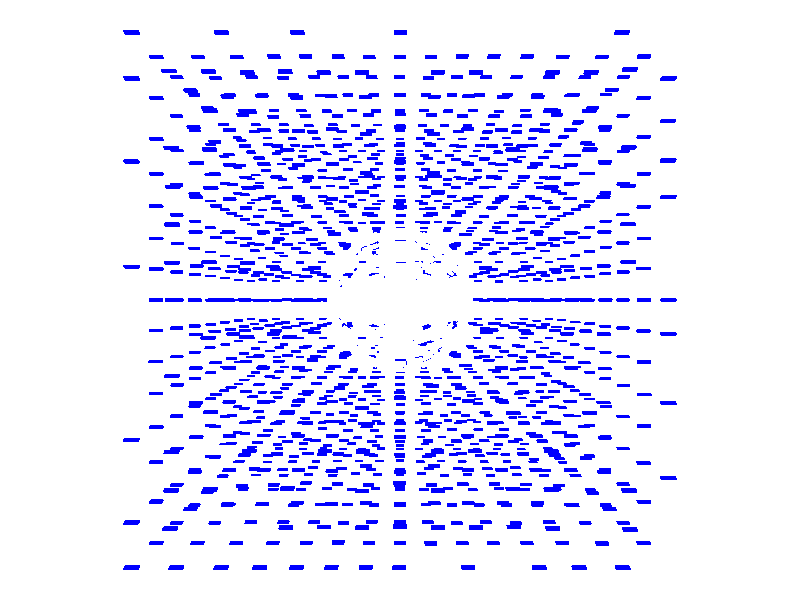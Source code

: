 #include "colors.inc"
background { rgb <1, 1, 1, 1> }
camera {location <0, 0, 5>up <0,1,0> right <-1.33,0,0> angle 100look_at <0, 0, 0> sky <0, 1, 0> }
cylinder { <-0.105871, 0.732221, -0.718994>, <0.0934857, 0.721409, -0.730825>, 0.03 texture {  pigment { rgb <1, 1, 1> } } }
cylinder { <0.40208, -0.202323, -0.439804>, <0.597086, -0.18403, -0.39933>, 0.03 texture {  pigment { rgb <1, 1, 1> } } }
cylinder { <0.486271, -0.869872, 0.252568>, <0.653085, -0.7613, 0.23294>, 0.03 texture {  pigment { rgb <1, 1, 1> } } }
cylinder { <0.397137, 0.432529, 0.849112>, <0.572969, 0.402935, 0.758516>, 0.03 texture {  pigment { rgb <1, 1, 1> } } }
cylinder { <0.699698, 0.278122, -0.70354>, <0.834689, 0.219032, -0.568315>, 0.03 texture {  pigment { rgb <1, 1, 1> } } }
cylinder { <-0.0855392, -0.778351, -0.0144271>, <0.1144, -0.774051, -0.0168207>, 0.03 texture {  pigment { rgb <1, 1, 1> } } }
cylinder { <0.613702, 0.444562, 0.703866>, <0.762329, 0.365413, 0.595953>, 0.03 texture {  pigment { rgb <1, 1, 1> } } }
cylinder { <-0.64558, -0.00651418, -0.00104305>, <-0.44558, -0.00651418, -0.00104305>, 0.03 texture {  pigment { rgb <1, 1, 1> } } }
cylinder { <0.605267, -0.238166, -0.252463>, <0.777301, -0.160582, -0.186244>, 0.03 texture {  pigment { rgb <1, 1, 1> } } }
cylinder { <-0.671917, -0.282805, 0.243643>, <-0.482388, -0.337781, 0.276146>, 0.03 texture {  pigment { rgb <1, 1, 1> } } }
cylinder { <-0.865461, -0.215045, -0.526556>, <-0.73934, -0.273642, -0.670292>, 0.03 texture {  pigment { rgb <1, 1, 1> } } }
cylinder { <0.540689, 0.84917, -0.217025>, <0.700265, 0.73078, -0.194234>, 0.03 texture {  pigment { rgb <1, 1, 1> } } }
cylinder { <-0.299298, 0.610352, 0.775542>, <-0.103341, 0.626178, 0.812289>, 0.03 texture {  pigment { rgb <1, 1, 1> } } }
cylinder { <0.646601, -0.810377, 0.00217754>, <0.789639, -0.67082, -0.00581825>, 0.03 texture {  pigment { rgb <1, 1, 1> } } }
cylinder { <-0.103445, 0.78871, -0.00570522>, <0.0965521, 0.788613, -0.00472563>, 0.03 texture {  pigment { rgb <1, 1, 1> } } }
cylinder { <0.39772, 0.801719, 0.506922>, <0.573167, 0.710683, 0.47641>, 0.03 texture {  pigment { rgb <1, 1, 1> } } }
cylinder { <0.257116, -0.892498, 0.452816>, <0.444796, -0.829074, 0.425361>, 0.03 texture {  pigment { rgb <1, 1, 1> } } }
cylinder { <-0.849266, 0.241752, -0.540672>, <-0.718384, 0.299713, -0.680351>, 0.03 texture {  pigment { rgb <1, 1, 1> } } }
cylinder { <0.767782, -0.699268, 0.00490929>, <0.877461, -0.532031, 0.00345048>, 0.03 texture {  pigment { rgb <1, 1, 1> } } }
cylinder { <-0.310164, -0.604933, 0.771432>, <-0.114228, -0.628166, 0.80413>, 0.03 texture {  pigment { rgb <1, 1, 1> } } }
cylinder { <-0.105861, -0.726412, -0.723388>, <0.0940368, -0.722499, -0.728442>, 0.03 texture {  pigment { rgb <1, 1, 1> } } }
cylinder { <-0.977574, 0.0207159, -0.319322>, <-0.903293, 0.0534056, -0.502116>, 0.03 texture {  pigment { rgb <1, 1, 1> } } }
cylinder { <-0.805854, 0.467847, 0.447203>, <-0.664779, 0.579254, 0.534874>, 0.03 texture {  pigment { rgb <1, 1, 1> } } }
cylinder { <-0.101943, 0.271672, -0.00297856>, <0.098057, 0.271672, -0.00297856>, 0.03 texture {  pigment { rgb <1, 1, 1> } } }
cylinder { <0.842982, 0.310328, -0.516281>, <0.941351, 0.225626, -0.364131>, 0.03 texture {  pigment { rgb <1, 1, 1> } } }
cylinder { <0.0867809, 1.00205, 0.203556>, <0.28309, 0.964967, 0.194196>, 0.03 texture {  pigment { rgb <1, 1, 1> } } }
cylinder { <-0.0598921, 0.591404, 0.841867>, <0.139906, 0.589714, 0.833043>, 0.03 texture {  pigment { rgb <1, 1, 1> } } }
cylinder { <0.637233, -0.00568643, 0.815413>, <0.781629, -0.00206054, 0.677078>, 0.03 texture {  pigment { rgb <1, 1, 1> } } }
cylinder { <0.494387, -0.867863, -0.237401>, <0.659991, -0.755851, -0.232051>, 0.03 texture {  pigment { rgb <1, 1, 1> } } }
cylinder { <-0.0974461, -0.270194, 0.271555>, <0.102554, -0.270194, 0.271555>, 0.03 texture {  pigment { rgb <1, 1, 1> } } }
cylinder { <-0.0990647, 0.825583, -0.60172>, <0.100802, 0.820537, -0.606997>, 0.03 texture {  pigment { rgb <1, 1, 1> } } }
cylinder { <-0.281245, 0.672888, 0.219233>, <-0.0848659, 0.708384, 0.232479>, 0.03 texture {  pigment { rgb <1, 1, 1> } } }
cylinder { <0.0797107, 0.00197632, 0.765041>, <0.277062, 0.00245074, 0.7326>, 0.03 texture {  pigment { rgb <1, 1, 1> } } }
cylinder { <-0.281884, -0.201435, -0.963614>, <-0.0853348, -0.209181, -0.999785>, 0.03 texture {  pigment { rgb <1, 1, 1> } } }
cylinder { <-0.645512, 0.268494, -0.303471>, <-0.453882, 0.289463, -0.356746>, 0.03 texture {  pigment { rgb <1, 1, 1> } } }
cylinder { <-0.07991, 0.818535, 0.616515>, <0.120025, 0.816133, 0.61203>, 0.03 texture {  pigment { rgb <1, 1, 1> } } }
cylinder { <0.600009, -0.439314, -0.716299>, <0.748848, -0.350682, -0.616342>, 0.03 texture {  pigment { rgb <1, 1, 1> } } }
cylinder { <0.862649, -0.506109, 0.254543>, <0.954792, -0.340362, 0.190999>, 0.03 texture {  pigment { rgb <1, 1, 1> } } }
cylinder { <-0.363682, 0.0100669, 0.955953>, <-0.172618, 0.00878577, 1.01506>, 0.03 texture {  pigment { rgb <1, 1, 1> } } }
cylinder { <-0.043893, -0.398748, 0.943525>, <0.155864, -0.399533, 0.933696>, 0.03 texture {  pigment { rgb <1, 1, 1> } } }
cylinder { <0.36396, -0.205236, -0.933621>, <0.545101, -0.188627, -0.850481>, 0.03 texture {  pigment { rgb <1, 1, 1> } } }
cylinder { <-0.830011, 0.127813, -0.00912169>, <-0.672183, 0.246941, -0.0390994>, 0.03 texture {  pigment { rgb <1, 1, 1> } } }
cylinder { <0.716944, -0.250454, 0.699667>, <0.84692, -0.188106, 0.561035>, 0.03 texture {  pigment { rgb <1, 1, 1> } } }
cylinder { <-0.376219, 0.278421, -0.565765>, <-0.18459, 0.299391, -0.61904>, 0.03 texture {  pigment { rgb <1, 1, 1> } } }
cylinder { <-0.11991, -0.726975, 0.203964>, <0.0798805, -0.736122, 0.204303>, 0.03 texture {  pigment { rgb <1, 1, 1> } } }
cylinder { <0.531445, 0.233914, -0.849052>, <0.691679, 0.213189, -0.731173>, 0.03 texture {  pigment { rgb <1, 1, 1> } } }
cylinder { <-0.105016, -0.719142, -0.217039>, <0.0949808, -0.720216, -0.217109>, 0.03 texture {  pigment { rgb <1, 1, 1> } } }
cylinder { <-0.711036, -0.00262005, 0.330881>, <-0.526547, -0.00220346, 0.408104>, 0.03 texture {  pigment { rgb <1, 1, 1> } } }
cylinder { <0.954552, 0.296423, -0.285043>, <1.00731, 0.158862, -0.14979>, 0.03 texture {  pigment { rgb <1, 1, 1> } } }
cylinder { <-0.102988, 0.725972, 0.217145>, <0.0969979, 0.723763, 0.216168>, 0.03 texture {  pigment { rgb <1, 1, 1> } } }
cylinder { <-0.543282, 0.00715195, 0.867798>, <-0.362185, 0.0059768, 0.952664>, 0.03 texture {  pigment { rgb <1, 1, 1> } } }
cylinder { <0.150116, -0.611272, -0.809554>, <0.343895, -0.586567, -0.766669>, 0.03 texture {  pigment { rgb <1, 1, 1> } } }
cylinder { <-0.374615, -0.537423, -0.30865>, <-0.182699, -0.558825, -0.360706>, 0.03 texture {  pigment { rgb <1, 1, 1> } } }
cylinder { <0.224452, 0.731961, 0.688585>, <0.413059, 0.672407, 0.658905>, 0.03 texture {  pigment { rgb <1, 1, 1> } } }
cylinder { <-0.875439, -0.53461, 0.023646>, <-0.763518, -0.700329, 0.026923>, 0.03 texture {  pigment { rgb <1, 1, 1> } } }
cylinder { <0.742296, 0.664813, 0.27738>, <0.867332, 0.522285, 0.213726>, 0.03 texture {  pigment { rgb <1, 1, 1> } } }
cylinder { <-0.754166, -0.279056, -0.650187>, <-0.604274, -0.295984, -0.78151>, 0.03 texture {  pigment { rgb <1, 1, 1> } } }
cylinder { <-0.324141, 0.705873, 0.00284607>, <-0.128285, 0.746372, 0.002793>, 0.03 texture {  pigment { rgb <1, 1, 1> } } }
cylinder { <0.406183, -0.228596, 0.429358>, <0.600457, -0.215328, 0.383733>, 0.03 texture {  pigment { rgb <1, 1, 1> } } }
cylinder { <-0.456622, 0.818486, 0.439766>, <-0.269509, 0.885088, 0.463278>, 0.03 texture {  pigment { rgb <1, 1, 1> } } }
cylinder { <1.03509, -0.101597, 0.101095>, <1.03312, 0.0214185, -0.0565856>, 0.03 texture {  pigment { rgb <1, 1, 1> } } }
cylinder { <0.425257, 0.32934, -0.32242>, <0.620502, 0.298536, -0.291918>, 0.03 texture {  pigment { rgb <1, 1, 1> } } }
cylinder { <0.855711, 0.230676, 0.537673>, <0.948145, 0.160768, 0.374674>, 0.03 texture {  pigment { rgb <1, 1, 1> } } }
cylinder { <-0.505006, 0.420722, 0.803198>, <-0.322874, 0.450985, 0.880087>, 0.03 texture {  pigment { rgb <1, 1, 1> } } }
cylinder { <-0.290426, 0.189193, -0.67813>, <-0.0938726, 0.201629, -0.712947>, 0.03 texture {  pigment { rgb <1, 1, 1> } } }
cylinder { <-0.083989, -0.988646, -0.241788>, <0.115987, -0.988434, -0.24488>, 0.03 texture {  pigment { rgb <1, 1, 1> } } }
cylinder { <0.449542, 0.588694, 0.712703>, <0.623354, 0.518438, 0.643037>, 0.03 texture {  pigment { rgb <1, 1, 1> } } }
cylinder { <0.544076, -0.682546, 0.53894>, <0.70123, -0.574496, 0.478707>, 0.03 texture {  pigment { rgb <1, 1, 1> } } }
cylinder { <0.72936, -0.059969, 0.075354>, <0.866247, 0.0287152, -0.0403917>, 0.03 texture {  pigment { rgb <1, 1, 1> } } }
cylinder { <-0.575183, -0.391818, 0.225729>, <-0.379599, -0.431019, 0.240221>, 0.03 texture {  pigment { rgb <1, 1, 1> } } }
cylinder { <0.131661, -0.206379, -0.70408>, <0.326666, -0.188086, -0.663606>, 0.03 texture {  pigment { rgb <1, 1, 1> } } }
cylinder { <-0.289192, -0.717087, 0.0193853>, <-0.0923411, -0.752418, 0.0206827>, 0.03 texture {  pigment { rgb <1, 1, 1> } } }
cylinder { <-0.738742, 0.364625, 0.621725>, <-0.587975, 0.444584, 0.726013>, 0.03 texture {  pigment { rgb <1, 1, 1> } } }
cylinder { <-0.176847, -0.00319691, 1.01332>, <0.0222278, -0.00438916, 1.03249>, 0.03 texture {  pigment { rgb <1, 1, 1> } } }
cylinder { <-0.305085, 0.672329, -0.195482>, <-0.109555, 0.710718, -0.212636>, 0.03 texture {  pigment { rgb <1, 1, 1> } } }
cylinder { <0.60522, 0.775872, 0.307777>, <0.755298, 0.645542, 0.285625>, 0.03 texture {  pigment { rgb <1, 1, 1> } } }
cylinder { <-0.497895, -0.767609, 0.463809>, <-0.315937, -0.846372, 0.49003>, 0.03 texture {  pigment { rgb <1, 1, 1> } } }
cylinder { <-0.753018, 0.282035, -0.6501>, <-0.602525, 0.30343, -0.780077>, 0.03 texture {  pigment { rgb <1, 1, 1> } } }
cylinder { <0.864602, -0.510557, -0.245771>, <0.954562, -0.343414, -0.18276>, 0.03 texture {  pigment { rgb <1, 1, 1> } } }
cylinder { <-0.290148, -0.477113, 0.404999>, <-0.094829, -0.494703, 0.444253>, 0.03 texture {  pigment { rgb <1, 1, 1> } } }
cylinder { <0.66624, 0.793987, 0.020267>, <0.806027, 0.650952, 0.019579>, 0.03 texture {  pigment { rgb <1, 1, 1> } } }
cylinder { <0.172246, 0.00118991, 0.00255391>, <0.372246, 0.00118991, 0.00255391>, 0.03 texture {  pigment { rgb <1, 1, 1> } } }
cylinder { <0.664074, -0.58754, 0.524227>, <0.804912, -0.476733, 0.435421>, 0.03 texture {  pigment { rgb <1, 1, 1> } } }
cylinder { <0.321026, 0.409921, -0.890752>, <0.504451, 0.371522, -0.820888>, 0.03 texture {  pigment { rgb <1, 1, 1> } } }
cylinder { <-0.102109, 0.373735, -0.619821>, <0.0977711, 0.368233, -0.624027>, 0.03 texture {  pigment { rgb <1, 1, 1> } } }
cylinder { <0.133184, 1.01997, 0.00270748>, <0.326028, 0.966953, 0.00311104>, 0.03 texture {  pigment { rgb <1, 1, 1> } } }
cylinder { <0.171882, 0.436886, 0.915887>, <0.365367, 0.422946, 0.867214>, 0.03 texture {  pigment { rgb <1, 1, 1> } } }
cylinder { <-0.0754344, -1.02588, -0.0341953>, <0.124374, -1.02069, -0.0412377>, 0.03 texture {  pigment { rgb <1, 1, 1> } } }
cylinder { <0.727712, -0.679054, -0.27034>, <0.855444, -0.534591, -0.217286>, 0.03 texture {  pigment { rgb <1, 1, 1> } } }
cylinder { <-0.10144, 0.000686524, 0.271327>, <0.0985603, 0.000686524, 0.271327>, 0.03 texture {  pigment { rgb <1, 1, 1> } } }
cylinder { <-0.903791, -0.320937, 0.39182>, <-0.789231, -0.439248, 0.505304>, 0.03 texture {  pigment { rgb <1, 1, 1> } } }
cylinder { <-0.896737, 0.00975875, -0.511385>, <-0.789804, 0.0288677, -0.679314>, 0.03 texture {  pigment { rgb <1, 1, 1> } } }
cylinder { <-0.506246, 0.866833, 0.226571>, <-0.322137, 0.943965, 0.239>, 0.03 texture {  pigment { rgb <1, 1, 1> } } }
cylinder { <-0.282407, -0.420887, 0.899023>, <-0.0848154, -0.434925, 0.926601>, 0.03 texture {  pigment { rgb <1, 1, 1> } } }
cylinder { <-0.0927649, 0.227289, -0.993461>, <0.107204, 0.229728, -0.990943>, 0.03 texture {  pigment { rgb <1, 1, 1> } } }
cylinder { <-0.856797, 0.451009, -0.366509>, <-0.730437, 0.553271, -0.483023>, 0.03 texture {  pigment { rgb <1, 1, 1> } } }
cylinder { <0.215519, -0.341108, 0.535092>, <0.404843, -0.285243, 0.50291>, 0.03 texture {  pigment { rgb <1, 1, 1> } } }
cylinder { <-0.647881, -0.278775, -0.301783>, <-0.455964, -0.300178, -0.353839>, 0.03 texture {  pigment { rgb <1, 1, 1> } } }
cylinder { <0.129937, 0.822854, -0.598425>, <0.324251, 0.778489, -0.581879>, 0.03 texture {  pigment { rgb <1, 1, 1> } } }
cylinder { <0.963561, 0.192888, 0.33027>, <1.00752, 0.188178, 0.135217>, 0.03 texture {  pigment { rgb <1, 1, 1> } } }
cylinder { <-0.119655, -0.209795, 0.999441>, <0.0802825, -0.210935, 1.00431>, 0.03 texture {  pigment { rgb <1, 1, 1> } } }
cylinder { <-0.287878, 0.18622, -0.964906>, <-0.0916257, 0.201197, -1.00041>, 0.03 texture {  pigment { rgb <1, 1, 1> } } }
cylinder { <-0.37279, -0.00325709, -0.000521527>, <-0.17279, -0.00325709, -0.000521527>, 0.03 texture {  pigment { rgb <1, 1, 1> } } }
cylinder { <0.717687, 0.248609, 0.701518>, <0.847501, 0.186094, 0.562809>, 0.03 texture {  pigment { rgb <1, 1, 1> } } }
cylinder { <0.156394, 0.337518, -0.588265>, <0.351639, 0.306714, -0.557762>, 0.03 texture {  pigment { rgb <1, 1, 1> } } }
cylinder { <-1.00901, -0.143994, 0.180753>, <-0.945668, -0.290944, 0.300725>, 0.03 texture {  pigment { rgb <1, 1, 1> } } }
cylinder { <-0.314511, 0.587239, -0.781109>, <-0.119865, 0.596418, -0.826147>, 0.03 texture {  pigment { rgb <1, 1, 1> } } }
cylinder { <-0.0929392, 0.912145, -0.444004>, <0.107046, 0.909971, -0.442824>, 0.03 texture {  pigment { rgb <1, 1, 1> } } }
cylinder { <0.127442, -0.738322, -0.000276692>, <0.323899, -0.700864, 0.00110303>, 0.03 texture {  pigment { rgb <1, 1, 1> } } }
cylinder { <-0.878744, -0.00542871, 0.53193>, <-0.765777, -0.00273391, 0.696949>, 0.03 texture {  pigment { rgb <1, 1, 1> } } }
cylinder { <-0.299845, 0.415104, -0.468552>, <-0.104315, 0.453493, -0.485706>, 0.03 texture {  pigment { rgb <1, 1, 1> } } }
cylinder { <0.0891941, 0.921979, 0.434097>, <0.286715, 0.891756, 0.425602>, 0.03 texture {  pigment { rgb <1, 1, 1> } } }
cylinder { <-0.305471, -0.585597, -0.783953>, <-0.110366, -0.596725, -0.8265>, 0.03 texture {  pigment { rgb <1, 1, 1> } } }
cylinder { <0.197931, -0.61541, -0.289448>, <0.39006, -0.564517, -0.267167>, 0.03 texture {  pigment { rgb <1, 1, 1> } } }
cylinder { <-0.276185, 0.411398, 0.49317>, <-0.0798063, 0.446893, 0.506417>, 0.03 texture {  pigment { rgb <1, 1, 1> } } }
cylinder { <-0.843804, -0.571208, -0.171663>, <-0.712561, -0.709378, -0.232363>, 0.03 texture {  pigment { rgb <1, 1, 1> } } }
cylinder { <-0.281828, 0.884258, 0.45146>, <-0.083757, 0.910629, 0.459979>, 0.03 texture {  pigment { rgb <1, 1, 1> } } }
cylinder { <-0.0798637, -0.443914, -0.912142>, <0.12004, -0.440488, -0.90695>, 0.03 texture {  pigment { rgb <1, 1, 1> } } }
cylinder { <0.198082, -0.732965, -0.690968>, <0.387426, -0.672539, -0.668663>, 0.03 texture {  pigment { rgb <1, 1, 1> } } }
cylinder { <-0.528626, 0.863641, -0.185591>, <-0.34616, 0.943857, -0.202073>, 0.03 texture {  pigment { rgb <1, 1, 1> } } }
cylinder { <0.14613, -0.633382, 0.796702>, <0.338651, -0.626714, 0.742933>, 0.03 texture {  pigment { rgb <1, 1, 1> } } }
cylinder { <-0.0881038, -0.00789186, -1.02743>, <0.11179, -0.00214556, -1.02433>, 0.03 texture {  pigment { rgb <1, 1, 1> } } }
cylinder { <-0.110007, -0.907983, -0.442703>, <0.0899556, -0.911809, -0.443288>, 0.03 texture {  pigment { rgb <1, 1, 1> } } }
cylinder { <1.00804, 0.237556, 0.0745441>, <1.02257, 0.131397, -0.094332>, 0.03 texture {  pigment { rgb <1, 1, 1> } } }
cylinder { <0.969818, -0.0495118, 0.346642>, <1.02129, 0.0136398, 0.163987>, 0.03 texture {  pigment { rgb <1, 1, 1> } } }
cylinder { <0.109108, 0.207467, -0.710386>, <0.304427, 0.187434, -0.672322>, 0.03 texture {  pigment { rgb <1, 1, 1> } } }
cylinder { <-1.0238, 0.0886659, -0.132833>, <-1.00936, -0.0806625, -0.238281>, 0.03 texture {  pigment { rgb <1, 1, 1> } } }
cylinder { <0.418587, 0.213504, 0.429724>, <0.61285, 0.197269, 0.385021>, 0.03 texture {  pigment { rgb <1, 1, 1> } } }
cylinder { <-0.640102, 0.544031, -0.599897>, <-0.473992, 0.577885, -0.706017>, 0.03 texture {  pigment { rgb <1, 1, 1> } } }
cylinder { <0.666187, 0.257914, -0.0326111>, <0.825444, 0.140105, -0.00506952>, 0.03 texture {  pigment { rgb <1, 1, 1> } } }
cylinder { <0.352239, -0.503221, 0.246335>, <0.528224, -0.43774, 0.177478>, 0.03 texture {  pigment { rgb <1, 1, 1> } } }
cylinder { <-0.532845, -0.00145606, -0.874547>, <-0.349411, -0.0024565, -0.95424>, 0.03 texture {  pigment { rgb <1, 1, 1> } } }
cylinder { <-0.570135, 0.473264, -0.714577>, <-0.39408, 0.501533, -0.805161>, 0.03 texture {  pigment { rgb <1, 1, 1> } } }
cylinder { <-0.513023, -0.877272, -0.162721>, <-0.329278, -0.954385, -0.179789>, 0.03 texture {  pigment { rgb <1, 1, 1> } } }
cylinder { <0.362154, -0.948154, -0.009356>, <0.544837, -0.866812, -0.00611961>, 0.03 texture {  pigment { rgb <1, 1, 1> } } }
cylinder { <-0.629018, 0.517503, 0.633891>, <-0.459432, 0.593003, 0.708326>, 0.03 texture {  pigment { rgb <1, 1, 1> } } }
cylinder { <-1.03557, 0.0516871, -0.0312792>, <-1.03773, -0.111408, 0.0844596>, 0.03 texture {  pigment { rgb <1, 1, 1> } } }
cylinder { <0.792653, -0.458389, -0.490041>, <0.903588, -0.329876, -0.384316>, 0.03 texture {  pigment { rgb <1, 1, 1> } } }
cylinder { <0.154954, 0.589953, -0.334387>, <0.350199, 0.559149, -0.303884>, 0.03 texture {  pigment { rgb <1, 1, 1> } } }
cylinder { <-0.800188, -0.463446, 0.452736>, <-0.658018, -0.574691, 0.53883>, 0.03 texture {  pigment { rgb <1, 1, 1> } } }
cylinder { <-0.5827, 0.678948, -0.517932>, <-0.405235, 0.736324, -0.590142>, 0.03 texture {  pigment { rgb <1, 1, 1> } } }
cylinder { <0.703824, 0.704664, -0.270263>, <0.83828, 0.567682, -0.214072>, 0.03 texture {  pigment { rgb <1, 1, 1> } } }
cylinder { <-0.682954, -0.227914, 0.733268>, <-0.523028, -0.246728, 0.851884>, 0.03 texture {  pigment { rgb <1, 1, 1> } } }
cylinder { <0.481968, -0.699664, -0.574297>, <0.648448, -0.596058, -0.534925>, 0.03 texture {  pigment { rgb <1, 1, 1> } } }
cylinder { <-0.106487, 0.624855, -0.373188>, <0.0933932, 0.619353, -0.377393>, 0.03 texture {  pigment { rgb <1, 1, 1> } } }
cylinder { <0.612908, -0.775405, 0.284704>, <0.762218, -0.646909, 0.250133>, 0.03 texture {  pigment { rgb <1, 1, 1> } } }
cylinder { <-0.46975, 0.378592, -0.832858>, <-0.283744, 0.403133, -0.902137>, 0.03 texture {  pigment { rgb <1, 1, 1> } } }
cylinder { <-0.469979, 0.00484651, -0.591636>, <-0.285769, 0.00800802, -0.669461>, 0.03 texture {  pigment { rgb <1, 1, 1> } } }
cylinder { <0.526471, 0.879645, 0.0170122>, <0.693092, 0.769026, 0.016015>, 0.03 texture {  pigment { rgb <1, 1, 1> } } }
cylinder { <-0.685321, 0.0015383, 0.771675>, <-0.519807, 0.00124569, 0.883947>, 0.03 texture {  pigment { rgb <1, 1, 1> } } }
cylinder { <-0.700619, 0.571229, 0.485811>, <-0.543339, 0.679146, 0.545952>, 0.03 texture {  pigment { rgb <1, 1, 1> } } }
cylinder { <-0.470716, 0.583806, 0.00807619>, <-0.286389, 0.661142, 0.0146086>, 0.03 texture {  pigment { rgb <1, 1, 1> } } }
cylinder { <-0.415588, 0.548017, 0.238351>, <-0.226203, 0.60373, 0.270438>, 0.03 texture {  pigment { rgb <1, 1, 1> } } }
cylinder { <-0.112305, -0.820402, -0.603113>, <0.087655, -0.821748, -0.606862>, 0.03 texture {  pigment { rgb <1, 1, 1> } } }
cylinder { <0.0798369, -0.71052, 0.229589>, <0.276421, -0.676908, 0.214584>, 0.03 texture {  pigment { rgb <1, 1, 1> } } }
cylinder { <-0.0809713, -0.202821, 0.736375>, <0.118943, -0.202638, 0.730524>, 0.03 texture {  pigment { rgb <1, 1, 1> } } }
cylinder { <0.111695, 0.205277, -0.997108>, <0.307142, 0.188355, -0.958194>, 0.03 texture {  pigment { rgb <1, 1, 1> } } }
cylinder { <-0.772103, -0.198323, -0.167863>, <-0.599099, -0.268229, -0.239854>, 0.03 texture {  pigment { rgb <1, 1, 1> } } }
cylinder { <-0.40896, -0.278278, 0.507492>, <-0.219431, -0.333254, 0.539996>, 0.03 texture {  pigment { rgb <1, 1, 1> } } }
cylinder { <-0.327138, -0.885954, -0.410509>, <-0.130295, -0.917957, -0.425631>, 0.03 texture {  pigment { rgb <1, 1, 1> } } }
cylinder { <-1.00439, 0.203075, 0.138991>, <-0.965888, 0.17762, 0.333591>, 0.03 texture {  pigment { rgb <1, 1, 1> } } }
cylinder { <0.108754, -0.214225, 1.00192>, <0.304719, -0.213571, 0.96195>, 0.03 texture {  pigment { rgb <1, 1, 1> } } }
cylinder { <-0.0795342, -0.239522, -0.99205>, <0.120375, -0.235068, -0.987969>, 0.03 texture {  pigment { rgb <1, 1, 1> } } }
cylinder { <-0.722815, 0.329647, 0.0085483>, <-0.538488, 0.406983, 0.0150807>, 0.03 texture {  pigment { rgb <1, 1, 1> } } }
cylinder { <-0.277504, 0.762222, 0.632275>, <-0.0812149, 0.798838, 0.643663>, 0.03 texture {  pigment { rgb <1, 1, 1> } } }
cylinder { <-0.961514, -0.0196158, 0.352034>, <-0.878393, -0.0150882, 0.533887>, 0.03 texture {  pigment { rgb <1, 1, 1> } } }
cylinder { <0.735872, -0.241157, -0.680859>, <0.862645, -0.168204, -0.544454>, 0.03 texture {  pigment { rgb <1, 1, 1> } } }
cylinder { <-0.951325, -0.341757, 0.205819>, <-0.857093, -0.507058, 0.267427>, 0.03 texture {  pigment { rgb <1, 1, 1> } } }
cylinder { <0.91062, 0.484026, -0.0736856>, <0.982414, 0.302378, -0.0306763>, 0.03 texture {  pigment { rgb <1, 1, 1> } } }
cylinder { <-0.124001, 0.205681, 1.00055>, <0.0759121, 0.204593, 1.00635>, 0.03 texture {  pigment { rgb <1, 1, 1> } } }
cylinder { <-0.102222, 0.607205, -0.820919>, <0.0976323, 0.600483, -0.824506>, 0.03 texture {  pigment { rgb <1, 1, 1> } } }
cylinder { <-0.707292, -0.340979, 0.0100046>, <-0.523056, -0.418588, 0.0158235>, 0.03 texture {  pigment { rgb <1, 1, 1> } } }
cylinder { <-0.0934653, -0.618854, 0.36657>, <0.106412, -0.624038, 0.361858>, 0.03 texture {  pigment { rgb <1, 1, 1> } } }
cylinder { <0.084245, -0.445048, -0.483973>, <0.28059, -0.408408, -0.473672>, 0.03 texture {  pigment { rgb <1, 1, 1> } } }
cylinder { <-0.811818, -0.00889967, 0.164726>, <-0.643548, -0.00718477, 0.272811>, 0.03 texture {  pigment { rgb <1, 1, 1> } } }
cylinder { <-0.673391, 0.214998, -0.753527>, <-0.507464, 0.230395, -0.864121>, 0.03 texture {  pigment { rgb <1, 1, 1> } } }
cylinder { <0.350107, -0.513955, -0.251681>, <0.522141, -0.436371, -0.185462>, 0.03 texture {  pigment { rgb <1, 1, 1> } } }
cylinder { <0.0823122, 0.452422, 0.480262>, <0.278702, 0.416282, 0.469082>, 0.03 texture {  pigment { rgb <1, 1, 1> } } }
cylinder { <-0.943203, 0.37661, -0.199284>, <-0.845623, 0.528097, -0.286057>, 0.03 texture {  pigment { rgb <1, 1, 1> } } }
cylinder { <-0.334331, -0.858552, 0.452898>, <-0.139665, -0.903154, 0.463657>, 0.03 texture {  pigment { rgb <1, 1, 1> } } }
cylinder { <0.55983, 0.609744, -0.608839>, <0.719393, 0.522844, -0.525244>, 0.03 texture {  pigment { rgb <1, 1, 1> } } }
cylinder { <-0.0960065, -0.270881, 0.000227879>, <0.103994, -0.270881, 0.000227879>, 0.03 texture {  pigment { rgb <1, 1, 1> } } }
cylinder { <0.303408, -0.709483, 0.680507>, <0.488188, -0.663771, 0.619131>, 0.03 texture {  pigment { rgb <1, 1, 1> } } }
cylinder { <-0.305449, 0.959271, -0.195249>, <-0.10977, 0.99797, -0.209807>, 0.03 texture {  pigment { rgb <1, 1, 1> } } }
cylinder { <0.732003, -0.675284, 0.266177>, <0.85792, -0.535687, 0.197931>, 0.03 texture {  pigment { rgb <1, 1, 1> } } }
cylinder { <-0.094785, -0.00129787, -0.788243>, <0.1052, 0.00108943, -0.787807>, 0.03 texture {  pigment { rgb <1, 1, 1> } } }
cylinder { <-1.02636, -0.15181, -0.00458579>, <-0.972925, -0.335394, 0.0540799>, 0.03 texture {  pigment { rgb <1, 1, 1> } } }
cylinder { <0.477415, -0.601254, 0.685701>, <0.645787, -0.529899, 0.604712>, 0.03 texture {  pigment { rgb <1, 1, 1> } } }
cylinder { <0.444492, 0.00237982, 0.00510782>, <0.644492, 0.00237982, 0.00510782>, 0.03 texture {  pigment { rgb <1, 1, 1> } } }
cylinder { <0.454858, -0.350626, -0.292385>, <0.646986, -0.299733, -0.270105>, 0.03 texture {  pigment { rgb <1, 1, 1> } } }
cylinder { <0.503207, 0.863494, 0.244248>, <0.668247, 0.751101, 0.232859>, 0.03 texture {  pigment { rgb <1, 1, 1> } } }
cylinder { <0.393327, -0.79759, -0.508672>, <0.569436, -0.707037, -0.480643>, 0.03 texture {  pigment { rgb <1, 1, 1> } } }
cylinder { <-0.317312, -0.953781, -0.206308>, <-0.121794, -0.990299, -0.227262>, 0.03 texture {  pigment { rgb <1, 1, 1> } } }
cylinder { <-0.474412, 0.646966, 0.650602>, <-0.287957, 0.697922, 0.701965>, 0.03 texture {  pigment { rgb <1, 1, 1> } } }
cylinder { <-0.0958405, -0.714804, 0.730474>, <0.103486, -0.726297, 0.718782>, 0.03 texture {  pigment { rgb <1, 1, 1> } } }
cylinder { <0.389609, 0.448959, -0.193434>, <0.584718, 0.410137, -0.17281>, 0.03 texture {  pigment { rgb <1, 1, 1> } } }
cylinder { <-0.407799, -0.546984, 0.243972>, <-0.21827, -0.60196, 0.276476>, 0.03 texture {  pigment { rgb <1, 1, 1> } } }
cylinder { <-0.773048, -0.482119, -0.48861>, <-0.62759, -0.55755, -0.603293>, 0.03 texture {  pigment { rgb <1, 1, 1> } } }
cylinder { <0.541191, 0.409889, 0.0160484>, <0.72548, 0.33219, 0.015434>, 0.03 texture {  pigment { rgb <1, 1, 1> } } }
cylinder { <-0.729592, -0.358288, 0.630363>, <-0.577673, -0.438642, 0.732656>, 0.03 texture {  pigment { rgb <1, 1, 1> } } }
cylinder { <-0.103467, 1.02678, -0.00510809>, <0.0965118, 1.02745, -0.0023051>, 0.03 texture {  pigment { rgb <1, 1, 1> } } }
cylinder { <-0.495005, 0.496761, -0.177993>, <-0.315444, 0.556066, -0.243116>, 0.03 texture {  pigment { rgb <1, 1, 1> } } }
cylinder { <0.458215, 0.350524, 0.296969>, <0.650105, 0.299095, 0.273877>, 0.03 texture {  pigment { rgb <1, 1, 1> } } }
cylinder { <-0.343131, -0.773119, -0.579512>, <-0.149251, -0.814853, -0.605372>, 0.03 texture {  pigment { rgb <1, 1, 1> } } }
cylinder { <0.97289, -0.332293, 0.063039>, <1.02222, -0.158614, -0.0229997>, 0.03 texture {  pigment { rgb <1, 1, 1> } } }
cylinder { <-0.960563, -0.353303, 0.021675>, <-0.876328, -0.534659, 0.0178412>, 0.03 texture {  pigment { rgb <1, 1, 1> } } }
cylinder { <-0.524186, -0.210267, 0.859162>, <-0.342863, -0.227864, 0.941699>, 0.03 texture {  pigment { rgb <1, 1, 1> } } }
cylinder { <-0.782829, -0.673245, 0.0278021>, <-0.639418, -0.812283, 0.0378842>, 0.03 texture {  pigment { rgb <1, 1, 1> } } }
cylinder { <0.91934, 0.0840455, -0.467791>, <0.986476, 0.0370663, -0.285347>, 0.03 texture {  pigment { rgb <1, 1, 1> } } }
cylinder { <-0.673133, 0.288448, 0.239839>, <-0.483749, 0.344161, 0.271926>, 0.03 texture {  pigment { rgb <1, 1, 1> } } }
cylinder { <-0.838146, 0.580302, -0.181123>, <-0.703663, 0.716664, -0.238742>, 0.03 texture {  pigment { rgb <1, 1, 1> } } }
cylinder { <0.800156, 0.0414787, -0.65556>, <0.908238, 0.0194497, -0.488727>, 0.03 texture {  pigment { rgb <1, 1, 1> } } }
cylinder { <0.0837642, 0.712578, 0.20474>, <0.280154, 0.676438, 0.193559>, 0.03 texture {  pigment { rgb <1, 1, 1> } } }
cylinder { <-0.292913, 0.431246, 0.89503>, <-0.0953765, 0.443969, 0.92362>, 0.03 texture {  pigment { rgb <1, 1, 1> } } }
cylinder { <0.343555, 0.209098, -0.941551>, <0.525795, 0.188176, -0.861859>, 0.03 texture {  pigment { rgb <1, 1, 1> } } }
cylinder { <0.328227, -0.944453, -0.214914>, <0.511883, -0.866129, -0.203266>, 0.03 texture {  pigment { rgb <1, 1, 1> } } }
cylinder { <0.170806, 0.00187644, 0.273881>, <0.370806, 0.00187644, 0.273881>, 0.03 texture {  pigment { rgb <1, 1, 1> } } }
cylinder { <-0.943343, 0.239197, -0.35384>, <-0.844915, 0.310525, -0.512662>, 0.03 texture {  pigment { rgb <1, 1, 1> } } }
cylinder { <-0.970377, 0.303112, 0.182135>, <-0.891697, 0.481296, 0.227523>, 0.03 texture {  pigment { rgb <1, 1, 1> } } }
cylinder { <0.470397, -0.00477894, 0.920245>, <0.639468, -0.00214262, 0.813437>, 0.03 texture {  pigment { rgb <1, 1, 1> } } }
cylinder { <-0.318192, -0.00252462, -0.969384>, <-0.12475, -0.000335685, -1.02013>, 0.03 texture {  pigment { rgb <1, 1, 1> } } }
cylinder { <-0.728091, -0.00688468, -0.335584>, <-0.543881, -0.00372317, -0.413409>, 0.03 texture {  pigment { rgb <1, 1, 1> } } }
cylinder { <0.129411, 0.817672, 0.609093>, <0.324068, 0.775368, 0.591239>, 0.03 texture {  pigment { rgb <1, 1, 1> } } }
cylinder { <0.631854, -0.605309, -0.547354>, <0.776205, -0.488026, -0.473818>, 0.03 texture {  pigment { rgb <1, 1, 1> } } }
cylinder { <0.94948, -0.275082, 0.30363>, <1.01018, -0.151092, 0.158917>, 0.03 texture {  pigment { rgb <1, 1, 1> } } }
cylinder { <0.0319708, 0.0081117, 1.03107>, <0.230404, 0.00803313, 1.00608>, 0.03 texture {  pigment { rgb <1, 1, 1> } } }
cylinder { <0.372616, -0.471781, 0.843957>, <0.549019, -0.450416, 0.752168>, 0.03 texture {  pigment { rgb <1, 1, 1> } } }
cylinder { <0.13214, -0.217875, -0.991906>, <0.326571, -0.197651, -0.949629>, 0.03 texture {  pigment { rgb <1, 1, 1> } } }
cylinder { <-0.591812, -0.412663, -0.180548>, <-0.396334, -0.45064, -0.199159>, 0.03 texture {  pigment { rgb <1, 1, 1> } } }
cylinder { <-0.311586, -0.744615, 0.631096>, <-0.117653, -0.792461, 0.641126>, 0.03 texture {  pigment { rgb <1, 1, 1> } } }
cylinder { <0.189331, -0.352013, -0.558973>, <0.38146, -0.30112, -0.536693>, 0.03 texture {  pigment { rgb <1, 1, 1> } } }
cylinder { <-0.109575, -0.999818, 0.193654>, <0.090366, -1.00305, 0.190003>, 0.03 texture {  pigment { rgb <1, 1, 1> } } }
cylinder { <0.552693, -0.221755, -0.838868>, <0.71022, -0.199326, -0.717698>, 0.03 texture {  pigment { rgb <1, 1, 1> } } }
cylinder { <-0.097044, -0.622067, -0.371653>, <0.102926, -0.619508, -0.373972>, 0.03 texture {  pigment { rgb <1, 1, 1> } } }
cylinder { <-0.843659, -0.179013, 0.565578>, <-0.711275, -0.240967, 0.702093>, 0.03 texture {  pigment { rgb <1, 1, 1> } } }
cylinder { <-0.908011, 0.321175, 0.384358>, <-0.797705, 0.440041, 0.50142>, 0.03 texture {  pigment { rgb <1, 1, 1> } } }
cylinder { <0.840378, 0.523424, -0.305958>, <0.939406, 0.368299, -0.227666>, 0.03 texture {  pigment { rgb <1, 1, 1> } } }
cylinder { <-0.944978, -0.168847, 0.375638>, <-0.84932, -0.231339, 0.539785>, 0.03 texture {  pigment { rgb <1, 1, 1> } } }
cylinder { <-0.548623, 0.86534, 0.0130864>, <-0.366778, 0.948601, 0.0128875>, 0.03 texture {  pigment { rgb <1, 1, 1> } } }
cylinder { <0.250904, -0.000681525, 1.00273>, <0.439052, 0.000799104, 0.934922>, 0.03 texture {  pigment { rgb <1, 1, 1> } } }
cylinder { <0.550728, 0.45876, -0.741302>, <0.707148, 0.378891, -0.645627>, 0.03 texture {  pigment { rgb <1, 1, 1> } } }
cylinder { <-0.0955823, -0.269249, -0.271774>, <0.104418, -0.269249, -0.271774>, 0.03 texture {  pigment { rgb <1, 1, 1> } } }
cylinder { <-0.10199, -0.359905, 0.625438>, <0.097887, -0.365088, 0.620726>, 0.03 texture {  pigment { rgb <1, 1, 1> } } }
cylinder { <-0.0965054, 0.9933, -0.231678>, <0.103483, 0.992218, -0.229796>, 0.03 texture {  pigment { rgb <1, 1, 1> } } }
cylinder { <-0.87528, 0.510334, 0.208662>, <-0.752518, 0.651248, 0.279886>, 0.03 texture {  pigment { rgb <1, 1, 1> } } }
cylinder { <-0.283843, -0.194066, -0.680094>, <-0.0873103, -0.205127, -0.715484>, 0.03 texture {  pigment { rgb <1, 1, 1> } } }
cylinder { <-0.330218, 0.96615, 0.00594859>, <-0.137591, 1.01994, 0.0070917>, 0.03 texture {  pigment { rgb <1, 1, 1> } } }
cylinder { <0.54263, -0.248971, 0.84284>, <0.700747, -0.234099, 0.721276>, 0.03 texture {  pigment { rgb <1, 1, 1> } } }
cylinder { <-0.0978994, 0.912348, 0.447935>, <0.102094, 0.910938, 0.447193>, 0.03 texture {  pigment { rgb <1, 1, 1> } } }
cylinder { <-0.102879, 0.00137305, 0.542654>, <0.0971207, 0.00137305, 0.542654>, 0.03 texture {  pigment { rgb <1, 1, 1> } } }
cylinder { <0.17267, 0.00282175, -0.269448>, <0.37267, 0.00282175, -0.269448>, 0.03 texture {  pigment { rgb <1, 1, 1> } } }
cylinder { <-0.85664, -0.526187, 0.224178>, <-0.729573, -0.66576, 0.290308>, 0.03 texture {  pigment { rgb <1, 1, 1> } } }
cylinder { <-0.0612049, 0.414683, 0.937555>, <0.138619, 0.414306, 0.929163>, 0.03 texture {  pigment { rgb <1, 1, 1> } } }
cylinder { <-0.0984868, 0.219296, -0.723435>, <0.101512, 0.219616, -0.724075>, 0.03 texture {  pigment { rgb <1, 1, 1> } } }
cylinder { <0.107562, -0.992842, -0.231732>, <0.303092, -0.951327, -0.225039>, 0.03 texture {  pigment { rgb <1, 1, 1> } } }
cylinder { <0.182263, 0.610479, 0.809873>, <0.373601, 0.589742, 0.755471>, 0.03 texture {  pigment { rgb <1, 1, 1> } } }
cylinder { <0.666086, 0.0092338, -0.788433>, <0.805241, 0.0131464, -0.644834>, 0.03 texture {  pigment { rgb <1, 1, 1> } } }
cylinder { <0.965186, -0.317846, -0.199404>, <1.00053, -0.122698, -0.225244>, 0.03 texture {  pigment { rgb <1, 1, 1> } } }
cylinder { <-0.621203, -0.658111, 0.479371>, <-0.452995, -0.755656, 0.526178>, 0.03 texture {  pigment { rgb <1, 1, 1> } } }
cylinder { <-0.389704, -0.662777, -0.677802>, <-0.200639, -0.684114, -0.739437>, 0.03 texture {  pigment { rgb <1, 1, 1> } } }
cylinder { <-0.284361, -0.982357, 0.00362858>, <-0.088607, -1.02328, 0.00132013>, 0.03 texture {  pigment { rgb <1, 1, 1> } } }
cylinder { <-0.688081, 0.230678, 0.730481>, <-0.529005, 0.249194, 0.85028>, 0.03 texture {  pigment { rgb <1, 1, 1> } } }
cylinder { <-0.8068, 0.00158067, -0.655702>, <-0.666705, 0.00706775, -0.798332>, 0.03 texture {  pigment { rgb <1, 1, 1> } } }
cylinder { <-0.0980415, 0.726529, -0.219956>, <0.101953, 0.725187, -0.219229>, 0.03 texture {  pigment { rgb <1, 1, 1> } } }
cylinder { <0.195274, 0.614481, 0.286621>, <0.387164, 0.563052, 0.263528>, 0.03 texture {  pigment { rgb <1, 1, 1> } } }
cylinder { <-0.16058, -0.92445, 0.407943>, <0.0390066, -0.937099, 0.4057>, 0.03 texture {  pigment { rgb <1, 1, 1> } } }
cylinder { <-0.748495, 0.504923, -0.500518>, <-0.60014, 0.575159, -0.614789>, 0.03 texture {  pigment { rgb <1, 1, 1> } } }
cylinder { <0.649854, -0.271593, 0.00879443>, <0.817349, -0.162318, 0.010883>, 0.03 texture {  pigment { rgb <1, 1, 1> } } }
cylinder { <-0.489336, -0.619086, 0.659162>, <-0.304558, -0.675508, 0.710872>, 0.03 texture {  pigment { rgb <1, 1, 1> } } }
cylinder { <-0.0577571, 0.716361, 0.740243>, <0.142045, 0.713058, 0.731975>, 0.03 texture {  pigment { rgb <1, 1, 1> } } }
cylinder { <-0.0995758, 0.00163184, -0.272002>, <0.100424, 0.00163184, -0.272002>, 0.03 texture {  pigment { rgb <1, 1, 1> } } }
cylinder { <0.484618, -0.340303, 0.279518>, <0.673941, -0.284438, 0.247336>, 0.03 texture {  pigment { rgb <1, 1, 1> } } }
cylinder { <0.283104, 0.00428623, -0.656661>, <0.467737, 0.00580074, -0.579795>, 0.03 texture {  pigment { rgb <1, 1, 1> } } }
cylinder { <0.322844, 0.948345, 0.21201>, <0.507149, 0.871537, 0.200514>, 0.03 texture {  pigment { rgb <1, 1, 1> } } }
cylinder { <-0.0824967, 0.208085, 0.734498>, <0.117391, 0.206833, 0.727911>, 0.03 texture {  pigment { rgb <1, 1, 1> } } }
cylinder { <-0.806191, 0.651754, 0.0195653>, <-0.665882, 0.793739, 0.0319558>, 0.03 texture {  pigment { rgb <1, 1, 1> } } }
cylinder { <0.593964, -0.786026, -0.297363>, <0.744516, -0.655504, -0.2801>, 0.03 texture {  pigment { rgb <1, 1, 1> } } }
cylinder { <-0.37423, -0.00257057, 0.270806>, <-0.17423, -0.00257057, 0.270806>, 0.03 texture {  pigment { rgb <1, 1, 1> } } }
cylinder { <0.798633, -0.447847, 0.490229>, <0.909964, -0.332345, 0.370795>, 0.03 texture {  pigment { rgb <1, 1, 1> } } }
cylinder { <-0.302848, 0.891354, -0.420127>, <-0.105333, 0.920178, -0.432657>, 0.03 texture {  pigment { rgb <1, 1, 1> } } }
cylinder { <-0.285886, 0.961117, 0.214414>, <-0.0895795, 0.997002, 0.227683>, 0.03 texture {  pigment { rgb <1, 1, 1> } } }
cylinder { <0.33686, -0.247028, 0.943573>, <0.519261, -0.235184, 0.862397>, 0.03 texture {  pigment { rgb <1, 1, 1> } } }
cylinder { <-0.499998, -0.196088, -0.87582>, <-0.315218, -0.207497, -0.951492>, 0.03 texture {  pigment { rgb <1, 1, 1> } } }
cylinder { <0.72197, 0.523696, -0.529591>, <0.851207, 0.412434, -0.425101>, 0.03 texture {  pigment { rgb <1, 1, 1> } } }
cylinder { <-0.407874, 0.286273, 0.507436>, <-0.21849, 0.341987, 0.539523>, 0.03 texture {  pigment { rgb <1, 1, 1> } } }
cylinder { <-0.753426, 0.222409, -0.178376>, <-0.573866, 0.281715, -0.243499>, 0.03 texture {  pigment { rgb <1, 1, 1> } } }
cylinder { <0.118977, 0.919618, -0.42784>, <0.315938, 0.889534, -0.410478>, 0.03 texture {  pigment { rgb <1, 1, 1> } } }
cylinder { <0.604385, 0.238668, 0.2586>, <0.776976, 0.1676, 0.186754>, 0.03 texture {  pigment { rgb <1, 1, 1> } } }
cylinder { <-0.139957, -0.00134818, 0.771031>, <0.0597985, -0.00186108, 0.780906>, 0.03 texture {  pigment { rgb <1, 1, 1> } } }
cylinder { <-0.496811, -0.420626, 0.804069>, <-0.313827, -0.452267, 0.878338>, 0.03 texture {  pigment { rgb <1, 1, 1> } } }
cylinder { <-0.287967, 0.418151, -0.893155>, <-0.0903411, 0.428387, -0.922125>, 0.03 texture {  pigment { rgb <1, 1, 1> } } }
cylinder { <-0.821688, 0.00421001, -0.147992>, <-0.662315, 0.0260501, -0.266833>, 0.03 texture {  pigment { rgb <1, 1, 1> } } }
cylinder { <0.519969, -0.00100773, 0.420702>, <0.704411, 0.000633865, 0.343381>, 0.03 texture {  pigment { rgb <1, 1, 1> } } }
cylinder { <-0.380169, -0.274846, -0.563838>, <-0.188253, -0.296249, -0.615895>, 0.03 texture {  pigment { rgb <1, 1, 1> } } }
cylinder { <-0.319538, -0.945781, 0.229771>, <-0.124557, -0.990305, 0.230305>, 0.03 texture {  pigment { rgb <1, 1, 1> } } }
cylinder { <0.531446, 0.00631051, -0.874491>, <0.696703, 0.00705528, -0.761844>, 0.03 texture {  pigment { rgb <1, 1, 1> } } }
cylinder { <0.333684, 0.890059, -0.402768>, <0.516045, 0.818319, -0.362793>, 0.03 texture {  pigment { rgb <1, 1, 1> } } }
cylinder { <0.274603, -0.671802, 0.00147709>, <0.459032, -0.594562, -0.00296523>, 0.03 texture {  pigment { rgb <1, 1, 1> } } }
cylinder { <-0.849525, 0.180995, 0.559982>, <-0.718507, 0.24434, 0.697175>, 0.03 texture {  pigment { rgb <1, 1, 1> } } }
cylinder { <0.559176, 0.738436, -0.454626>, <0.714568, 0.63909, -0.37727>, 0.03 texture {  pigment { rgb <1, 1, 1> } } }
cylinder { <-0.101685, 0.992817, 0.234977>, <0.0983132, 0.992439, 0.235615>, 0.03 texture {  pigment { rgb <1, 1, 1> } } }
cylinder { <-0.0886657, -0.60543, -0.823208>, <0.111262, -0.600335, -0.821533>, 0.03 texture {  pigment { rgb <1, 1, 1> } } }
cylinder { <-0.317778, -0.670067, -0.183883>, <-0.122301, -0.708045, -0.202494>, 0.03 texture {  pigment { rgb <1, 1, 1> } } }
cylinder { <-0.0826757, 0.363057, 0.632738>, <0.117246, 0.36012, 0.627966>, 0.03 texture {  pigment { rgb <1, 1, 1> } } }
cylinder { <-0.946644, -0.380683, -0.154443>, <-0.853332, -0.543159, -0.224404>, 0.03 texture {  pigment { rgb <1, 1, 1> } } }
cylinder { <0.052599, -0.92455, 0.437419>, <0.251168, -0.904357, 0.424666>, 0.03 texture {  pigment { rgb <1, 1, 1> } } }
cylinder { <0.358615, -0.411371, -0.87482>, <0.539211, -0.376022, -0.79649>, 0.03 texture {  pigment { rgb <1, 1, 1> } } }
cylinder { <-0.564172, -0.474035, -0.716927>, <-0.387865, -0.501833, -0.807166>, 0.03 texture {  pigment { rgb <1, 1, 1> } } }
cylinder { <-0.693831, 0.768607, 0.0175859>, <-0.527454, 0.879444, 0.0234076>, 0.03 texture {  pigment { rgb <1, 1, 1> } } }
cylinder { <0.607674, -0.451896, 0.702814>, <0.75669, -0.378725, 0.591277>, 0.03 texture {  pigment { rgb <1, 1, 1> } } }
cylinder { <0.41638, 0.659066, -0.652796>, <0.595232, 0.595572, -0.589704>, 0.03 texture {  pigment { rgb <1, 1, 1> } } }
cylinder { <0.272294, -0.897193, -0.419055>, <0.457789, -0.824753, -0.400505>, 0.03 texture {  pigment { rgb <1, 1, 1> } } }
cylinder { <0.570286, 0.266516, -0.268743>, <0.750732, 0.204106, -0.209208>, 0.03 texture {  pigment { rgb <1, 1, 1> } } }
cylinder { <0.645522, -0.0017184, 0.281294>, <0.814655, -0.0040885, 0.174577>, 0.03 texture {  pigment { rgb <1, 1, 1> } } }
cylinder { <-0.314563, 0.00103254, -0.711192>, <-0.118072, 0.000666111, -0.748492>, 0.03 texture {  pigment { rgb <1, 1, 1> } } }
cylinder { <-1.02532, 0.13407, -0.104499>, <-1.01238, 0.217191, 0.0769487>, 0.03 texture {  pigment { rgb <1, 1, 1> } } }
cylinder { <0.546232, 0.222604, 0.847866>, <0.704279, 0.2087, 0.726096>, 0.03 texture {  pigment { rgb <1, 1, 1> } } }
cylinder { <-0.1, -1.83861e-14, 1.01882e-14>, <0.1, -1.83861e-14, 1.01882e-14>, 0.03 texture {  pigment { rgb <1, 1, 1> } } }
cylinder { <0.540819, 0.00690363, -0.400636>, <0.725452, 0.00841814, -0.32377>, 0.03 texture {  pigment { rgb <1, 1, 1> } } }
cylinder { <0.342092, 0.512251, 0.251521>, <0.514683, 0.441183, 0.179676>, 0.03 texture {  pigment { rgb <1, 1, 1> } } }
cylinder { <0.354461, 0.0050509, -0.951949>, <0.536379, 0.00294357, -0.868874>, 0.03 texture {  pigment { rgb <1, 1, 1> } } }
cylinder { <-0.388489, 0.664415, -0.679873>, <-0.200037, 0.680215, -0.744959>, 0.03 texture {  pigment { rgb <1, 1, 1> } } }
cylinder { <-0.661461, -0.792717, 0.0367558>, <-0.492291, -0.899198, 0.0433342>, 0.03 texture {  pigment { rgb <1, 1, 1> } } }
cylinder { <-0.580533, 0.203333, 0.405248>, <-0.385233, 0.220054, 0.444976>, 0.03 texture {  pigment { rgb <1, 1, 1> } } }
cylinder { <-0.702486, -0.554718, 0.494767>, <-0.545992, -0.662565, 0.557045>, 0.03 texture {  pigment { rgb <1, 1, 1> } } }
cylinder { <0.170303, 0.272862, -0.00042465>, <0.370303, 0.272862, -0.00042465>, 0.03 texture {  pigment { rgb <1, 1, 1> } } }
cylinder { <0.638089, 0.603521, 0.548094>, <0.781827, 0.489899, 0.46791>, 0.03 texture {  pigment { rgb <1, 1, 1> } } }
cylinder { <0.167221, 0.720739, -0.712345>, <0.358823, 0.674999, -0.677757>, 0.03 texture {  pigment { rgb <1, 1, 1> } } }
cylinder { <0.793221, 0.671116, -0.0224456>, <0.900211, 0.503461, -0.00134846>, 0.03 texture {  pigment { rgb <1, 1, 1> } } }
cylinder { <-0.626017, -0.507868, 0.637339>, <-0.456941, -0.583845, 0.712444>, 0.03 texture {  pigment { rgb <1, 1, 1> } } }
cylinder { <-0.092013, -0.541761, 0.000455757>, <0.107987, -0.541761, 0.000455757>, 0.03 texture {  pigment { rgb <1, 1, 1> } } }
cylinder { <-0.101519, 0.273304, -0.274981>, <0.0984812, 0.273304, -0.274981>, 0.03 texture {  pigment { rgb <1, 1, 1> } } }
cylinder { <0.223459, -0.604817, 0.272809>, <0.412783, -0.548952, 0.240627>, 0.03 texture {  pigment { rgb <1, 1, 1> } } }
cylinder { <-0.0977595, 0.448008, -0.908903>, <0.102239, 0.447782, -0.908032>, 0.03 texture {  pigment { rgb <1, 1, 1> } } }
cylinder { <-0.103919, -0.369216, -0.623972>, <0.0960509, -0.366657, -0.626292>, 0.03 texture {  pigment { rgb <1, 1, 1> } } }
cylinder { <0.120813, 0.746114, 0.00198034>, <0.316872, 0.706611, 0.00130497>, 0.03 texture {  pigment { rgb <1, 1, 1> } } }
cylinder { <-0.533989, 0.213939, 0.854787>, <-0.353544, 0.229766, 0.939577>, 0.03 texture {  pigment { rgb <1, 1, 1> } } }
cylinder { <-0.644727, -0.539039, -0.598172>, <-0.478322, -0.575247, -0.703045>, 0.03 texture {  pigment { rgb <1, 1, 1> } } }
cylinder { <-0.905121, 0.496244, 0.00114039>, <-0.798952, 0.664828, -0.0163991>, 0.03 texture {  pigment { rgb <1, 1, 1> } } }
cylinder { <-0.598723, 0.688515, 0.472024>, <-0.429372, 0.784493, 0.51794>, 0.03 texture {  pigment { rgb <1, 1, 1> } } }
cylinder { <-0.962054, -0.188278, -0.327607>, <-0.877773, -0.236431, -0.502473>, 0.03 texture {  pigment { rgb <1, 1, 1> } } }
cylinder { <0.0927599, -0.998351, 0.215547>, <0.288751, -0.961913, 0.199434>, 0.03 texture {  pigment { rgb <1, 1, 1> } } }
cylinder { <-0.0717623, -0.582948, 0.842167>, <0.127882, -0.590099, 0.832624>, 0.03 texture {  pigment { rgb <1, 1, 1> } } }
cylinder { <0.110095, 0.43095, -0.918775>, <0.307297, 0.414528, -0.889764>, 0.03 texture {  pigment { rgb <1, 1, 1> } } }
cylinder { <-0.372366, -0.00162526, -0.272524>, <-0.172366, -0.00162526, -0.272524>, 0.03 texture {  pigment { rgb <1, 1, 1> } } }
cylinder { <0.191135, 0.352307, 0.556292>, <0.383025, 0.300877, 0.5332>, 0.03 texture {  pigment { rgb <1, 1, 1> } } }
cylinder { <0.385956, 0.770709, -0.551707>, <0.56604, 0.700944, -0.499723>, 0.03 texture {  pigment { rgb <1, 1, 1> } } }
cylinder { <0.884362, 0.494754, 0.224978>, <0.966022, 0.317895, 0.179673>, 0.03 texture {  pigment { rgb <1, 1, 1> } } }
cylinder { <-0.338449, -0.218978, 0.945251>, <-0.14428, -0.235024, 0.990427>, 0.03 texture {  pigment { rgb <1, 1, 1> } } }
cylinder { <-0.504383, 0.186743, -0.875375>, <-0.3198, 0.198856, -0.951416>, 0.03 texture {  pigment { rgb <1, 1, 1> } } }
cylinder { <-0.563694, 0.18221, -0.419303>, <-0.367141, 0.194646, -0.45412>, 0.03 texture {  pigment { rgb <1, 1, 1> } } }
cylinder { <0.75937, -0.00407818, 0.707378>, <0.873133, -0.00507944, 0.542888>, 0.03 texture {  pigment { rgb <1, 1, 1> } } }
cylinder { <0.872237, -0.00733169, 0.545469>, <0.95713, -0.0128733, 0.364465>, 0.03 texture {  pigment { rgb <1, 1, 1> } } }
cylinder { <-0.705844, 0.656221, -0.366697>, <-0.550145, 0.75289, -0.446779>, 0.03 texture {  pigment { rgb <1, 1, 1> } } }
cylinder { <-0.775291, -0.160802, 0.194165>, <-0.598637, -0.227597, 0.25998>, 0.03 texture {  pigment { rgb <1, 1, 1> } } }
cylinder { <-0.348498, 0.223902, 0.943858>, <-0.154263, 0.237893, 0.989431>, 0.03 texture {  pigment { rgb <1, 1, 1> } } }
cylinder { <0.122194, 0.607367, -0.817537>, <0.317189, 0.579334, -0.783023>, 0.03 texture {  pigment { rgb <1, 1, 1> } } }
cylinder { <-0.500704, 0.820456, -0.381906>, <-0.31699, 0.892864, -0.413629>, 0.03 texture {  pigment { rgb <1, 1, 1> } } }
cylinder { <0.0923576, -0.807328, 0.627525>, <0.288976, -0.778543, 0.60488>, 0.03 texture {  pigment { rgb <1, 1, 1> } } }
cylinder { <0.0903774, -0.703199, -0.212786>, <0.286723, -0.666559, -0.202484>, 0.03 texture {  pigment { rgb <1, 1, 1> } } }
cylinder { <-0.514671, -0.191847, -0.44141>, <-0.341666, -0.261752, -0.513401>, 0.03 texture {  pigment { rgb <1, 1, 1> } } }
cylinder { <-1.02227, 0.0155071, 0.164513>, <-0.972824, -0.0756966, 0.335502>, 0.03 texture {  pigment { rgb <1, 1, 1> } } }
cylinder { <-0.668137, -0.222233, -0.755459>, <-0.502425, -0.229965, -0.867171>, 0.03 texture {  pigment { rgb <1, 1, 1> } } }
cylinder { <0.17624, -0.269691, 0.00278179>, <0.37624, -0.269691, 0.00278179>, 0.03 texture {  pigment { rgb <1, 1, 1> } } }
cylinder { <0.0714455, -0.447599, 0.501468>, <0.268029, -0.413987, 0.486463>, 0.03 texture {  pigment { rgb <1, 1, 1> } } }
cylinder { <-0.68993, -0.742708, -0.184337>, <-0.529244, -0.860808, -0.199582>, 0.03 texture {  pigment { rgb <1, 1, 1> } } }
cylinder { <-0.297424, -0.636913, 0.230041>, <-0.10184, -0.676114, 0.244533>, 0.03 texture {  pigment { rgb <1, 1, 1> } } }
cylinder { <-0.456688, -0.387657, -0.834232>, <-0.270204, -0.408389, -0.90347>, 0.03 texture {  pigment { rgb <1, 1, 1> } } }
cylinder { <0.429013, -0.581691, -0.726624>, <0.604361, -0.509458, -0.663098>, 0.03 texture {  pigment { rgb <1, 1, 1> } } }
cylinder { <-0.451292, -0.593985, 0.0136452>, <-0.267056, -0.671593, 0.0194641>, 0.03 texture {  pigment { rgb <1, 1, 1> } } }
cylinder { <0.135764, -0.235638, 0.682903>, <0.330038, -0.22237, 0.637278>, 0.03 texture {  pigment { rgb <1, 1, 1> } } }
cylinder { <-0.528509, -0.809862, -0.363104>, <-0.347299, -0.886072, -0.399912>, 0.03 texture {  pigment { rgb <1, 1, 1> } } }
cylinder { <0.8551, -0.232645, 0.533378>, <0.949003, -0.172009, 0.36753>, 0.03 texture {  pigment { rgb <1, 1, 1> } } }
cylinder { <1.01176, -0.0679241, -0.214977>, <1.02515, 0.111684, -0.12802>, 0.03 texture {  pigment { rgb <1, 1, 1> } } }
cylinder { <0.122571, 0.00299227, -0.74697>, <0.318237, 0.00216689, -0.705568>, 0.03 texture {  pigment { rgb <1, 1, 1> } } }
cylinder { <-0.861071, 0.0438611, -0.0287581>, <-0.723903, -0.0754274, 0.0546406>, 0.03 texture {  pigment { rgb <1, 1, 1> } } }
cylinder { <0.146171, 0.215978, 0.686587>, <0.340434, 0.199744, 0.641884>, 0.03 texture {  pigment { rgb <1, 1, 1> } } }
cylinder { <-0.789796, 0.00124715, 0.664448>, <-0.646446, 0.00181975, 0.803913>, 0.03 texture {  pigment { rgb <1, 1, 1> } } }
cylinder { <0.668313, 0.0402976, -0.246942>, <0.82691, 0.010738, -0.128734>, 0.03 texture {  pigment { rgb <1, 1, 1> } } }
cylinder { <-0.663705, 0.748747, 0.249206>, <-0.498718, 0.85998, 0.269367>, 0.03 texture {  pigment { rgb <1, 1, 1> } } }
cylinder { <0.104242, -0.820741, -0.605936>, <0.299035, -0.776572, -0.595698>, 0.03 texture {  pigment { rgb <1, 1, 1> } } }
cylinder { <0.139382, -1.01779, -0.028495>, <0.331865, -0.963475, -0.029355>, 0.03 texture {  pigment { rgb <1, 1, 1> } } }
cylinder { <-0.4829, -0.901434, 0.0583307>, <-0.297189, -0.975613, 0.0613584>, 0.03 texture {  pigment { rgb <1, 1, 1> } } }
cylinder { <-0.310616, 0.214138, 0.662895>, <-0.115316, 0.23086, 0.702623>, 0.03 texture {  pigment { rgb <1, 1, 1> } } }
cylinder { <-0.0991517, 0.00326367, -0.544005>, <0.100848, 0.00326367, -0.544005>, 0.03 texture {  pigment { rgb <1, 1, 1> } } }
cylinder { <-0.899171, -0.396789, -0.332708>, <-0.785534, -0.508345, -0.453711>, 0.03 texture {  pigment { rgb <1, 1, 1> } } }
cylinder { <0.115839, 0.709213, -0.204598>, <0.310948, 0.670391, -0.183974>, 0.03 texture {  pigment { rgb <1, 1, 1> } } }
cylinder { <-0.765921, -0.631873, 0.269697>, <-0.617702, -0.761032, 0.306427>, 0.03 texture {  pigment { rgb <1, 1, 1> } } }
cylinder { <-0.326951, 0.776064, -0.586982>, <-0.132332, 0.813594, -0.613727>, 0.03 texture {  pigment { rgb <1, 1, 1> } } }
cylinder { <0.280338, 0.664391, 0.00605071>, <0.464627, 0.586691, 0.00543634>, 0.03 texture {  pigment { rgb <1, 1, 1> } } }
cylinder { <-0.300882, -0.209073, 0.666753>, <-0.105562, -0.226663, 0.706007>, 0.03 texture {  pigment { rgb <1, 1, 1> } } }
cylinder { <0.490985, 0.699546, 0.572425>, <0.656692, 0.595363, 0.531351>, 0.03 texture {  pigment { rgb <1, 1, 1> } } }
cylinder { <-0.383466, 0.536484, -0.303531>, <-0.191837, 0.557454, -0.356806>, 0.03 texture {  pigment { rgb <1, 1, 1> } } }
cylinder { <0.42815, -0.789262, 0.506677>, <0.598118, -0.695247, 0.459007>, 0.03 texture {  pigment { rgb <1, 1, 1> } } }
cylinder { <-0.598987, -0.675317, -0.502713>, <-0.423059, -0.735242, -0.576593>, 0.03 texture {  pigment { rgb <1, 1, 1> } } }
cylinder { <0.350135, 0.942282, -0.197483>, <0.532233, 0.862031, -0.177472>, 0.03 texture {  pigment { rgb <1, 1, 1> } } }
cylinder { <0.876165, -0.535433, 0.0112413>, <0.95909, -0.353517, 0.0167211>, 0.03 texture {  pigment { rgb <1, 1, 1> } } }
cylinder { <-0.319649, 0.000695529, 0.699603>, <-0.123987, 0.000138195, 0.741031>, 0.03 texture {  pigment { rgb <1, 1, 1> } } }
cylinder { <-0.103886, 0.543345, -0.00595712>, <0.0961141, 0.543345, -0.00595712>, 0.03 texture {  pigment { rgb <1, 1, 1> } } }
cylinder { <-0.692646, 0.737107, -0.203332>, <-0.532124, 0.855749, -0.215846>, 0.03 texture {  pigment { rgb <1, 1, 1> } } }
cylinder { <-0.771989, 0.632108, 0.266835>, <-0.6236, 0.761103, 0.303452>, 0.03 texture {  pigment { rgb <1, 1, 1> } } }
cylinder { <0.0816735, -0.916913, -0.440724>, <0.279276, -0.886934, -0.433336>, 0.03 texture {  pigment { rgb <1, 1, 1> } } }
cylinder { <0.313449, -0.948901, 0.225438>, <0.498134, -0.87326, 0.212397>, 0.03 texture {  pigment { rgb <1, 1, 1> } } }
cylinder { <0.167056, -0.456301, 0.906912>, <0.361057, -0.447798, 0.859043>, 0.03 texture {  pigment { rgb <1, 1, 1> } } }
cylinder { <0.14339, -0.00288637, -1.01722>, <0.335767, -0.00141404, -0.962551>, 0.03 texture {  pigment { rgb <1, 1, 1> } } }
cylinder { <0.514581, -0.884937, -0.000183252>, <0.683254, -0.777501, -0.00278529>, 0.03 texture {  pigment { rgb <1, 1, 1> } } }
cylinder { <-0.103383, 0.272359, 0.268349>, <0.0966174, 0.272359, 0.268349>, 0.03 texture {  pigment { rgb <1, 1, 1> } } }
cylinder { <-0.738481, -0.631974, -0.34752>, <-0.587543, -0.732385, -0.43199>, 0.03 texture {  pigment { rgb <1, 1, 1> } } }
cylinder { <-0.779595, 0.153972, 0.186047>, <-0.607548, 0.224597, 0.259613>, 0.03 texture {  pigment { rgb <1, 1, 1> } } }
cylinder { <0.339698, 0.224123, 0.948016>, <0.521997, 0.20997, 0.86698>, 0.03 texture {  pigment { rgb <1, 1, 1> } } }
cylinder { <-0.273731, -0.422652, -0.894831>, <-0.0757664, -0.429517, -0.922448>, 0.03 texture {  pigment { rgb <1, 1, 1> } } }
cylinder { <-0.374733, 0.268415, -0.00350009>, <-0.174733, 0.268415, -0.00350009>, 0.03 texture {  pigment { rgb <1, 1, 1> } } }
cylinder { <-0.0813856, 0.620679, 0.372785>, <0.118536, 0.617741, 0.368013>, 0.03 texture {  pigment { rgb <1, 1, 1> } } }
cylinder { <0.883618, -0.203449, -0.507126>, <0.963686, -0.15215, -0.331178>, 0.03 texture {  pigment { rgb <1, 1, 1> } } }
cylinder { <0.604983, -0.229623, 0.253488>, <0.780968, -0.164141, 0.184632>, 0.03 texture {  pigment { rgb <1, 1, 1> } } }
cylinder { <-0.987782, 0.286243, -0.0293629>, <-0.921465, 0.468879, -0.0767579>, 0.03 texture {  pigment { rgb <1, 1, 1> } } }
cylinder { <0.107168, 0.215665, 1.00138>, <0.30323, 0.215793, 0.961885>, 0.03 texture {  pigment { rgb <1, 1, 1> } } }
cylinder { <0.137745, -0.43068, -0.913836>, <0.334053, -0.414668, -0.879096>, 0.03 texture {  pigment { rgb <1, 1, 1> } } }
cylinder { <-0.813527, -0.170131, 0.0079312>, <-0.644569, -0.277145, 0.00688681>, 0.03 texture {  pigment { rgb <1, 1, 1> } } }
cylinder { <-0.125757, -0.823449, 0.598119>, <0.0737418, -0.835508, 0.590723>, 0.03 texture {  pigment { rgb <1, 1, 1> } } }
cylinder { <0.310455, 0.260983, -0.541564>, <0.4909, 0.198573, -0.482029>, 0.03 texture {  pigment { rgb <1, 1, 1> } } }
cylinder { <-0.951312, 0.153164, 0.369007>, <-0.860141, 0.221822, 0.533244>, 0.03 texture {  pigment { rgb <1, 1, 1> } } }
cylinder { <-0.689135, -0.00125037, -0.775803>, <-0.520434, 0.00120694, -0.883199>, 0.03 texture {  pigment { rgb <1, 1, 1> } } }
cylinder { <0.527903, -0.419446, 0.00403909>, <0.712333, -0.342205, -0.000403236>, 0.03 texture {  pigment { rgb <1, 1, 1> } } }
cylinder { <-0.514752, -0.150924, 0.46643>, <-0.338097, -0.217719, 0.532245>, 0.03 texture {  pigment { rgb <1, 1, 1> } } }
cylinder { <0.795024, 0.454971, 0.495854>, <0.904992, 0.334986, 0.37962>, 0.03 texture {  pigment { rgb <1, 1, 1> } } }
cylinder { <-1.00767, 0.148478, -0.162069>, <-0.955426, 0.280755, -0.302687>, 0.03 texture {  pigment { rgb <1, 1, 1> } } }
cylinder { <-0.513328, -0.850411, 0.261336>, <-0.330266, -0.929401, 0.277111>, 0.03 texture {  pigment { rgb <1, 1, 1> } } }
cylinder { <0.360518, 0.950419, 0.0109148>, <0.542982, 0.868538, 0.00931441>, 0.03 texture {  pigment { rgb <1, 1, 1> } } }
cylinder { <0.378894, 0.55916, -0.769042>, <0.559312, 0.50738, -0.699991>, 0.03 texture {  pigment { rgb <1, 1, 1> } } }
cylinder { <-0.368797, -0.274138, -0.000293649>, <-0.168797, -0.274138, -0.000293649>, 0.03 texture {  pigment { rgb <1, 1, 1> } } }
cylinder { <-0.45619, 0.00334203, 0.587138>, <-0.271701, 0.00375862, 0.664362>, 0.03 texture {  pigment { rgb <1, 1, 1> } } }
cylinder { <0.115047, 0.997451, -0.20662>, <0.310094, 0.958764, -0.185167>, 0.03 texture {  pigment { rgb <1, 1, 1> } } }
cylinder { <-0.670714, -0.736867, 0.254061>, <-0.506677, -0.849675, 0.273199>, 0.03 texture {  pigment { rgb <1, 1, 1> } } }
cylinder { <-0.0884114, -0.217118, -0.726482>, <0.111569, -0.215611, -0.724156>, 0.03 texture {  pigment { rgb <1, 1, 1> } } }
cylinder { <-1.0056, -0.147739, -0.197308>, <-0.957238, -0.341531, -0.207579>, 0.03 texture {  pigment { rgb <1, 1, 1> } } }
cylinder { <0.26703, -0.00220241, 0.676286>, <0.451472, -0.000560809, 0.598964>, 0.03 texture {  pigment { rgb <1, 1, 1> } } }
cylinder { <0.273194, 0.903483, 0.412146>, <0.459493, 0.833806, 0.391221>, 0.03 texture {  pigment { rgb <1, 1, 1> } } }
cylinder { <-4.09919, -3.99992, -4>, <-3.89919, -3.99992, -4>, 0.03 texture {  pigment { rgb <0, 0, 1> } } }
cylinder { <2.16671, -1.12189, -0.557643>, <2.36671, -1.12189, -0.557643>, 0.03 texture {  pigment { rgb <0, 0, 1> } } }
cylinder { <0.461594, -0.560775, -2.74361>, <0.661594, -0.560775, -2.74361>, 0.03 texture {  pigment { rgb <0, 0, 1> } } }
cylinder { <-3.6087, 3.49296, -1.66855>, <-3.4087, 3.49296, -1.66855>, 0.03 texture {  pigment { rgb <0, 0, 1> } } }
cylinder { <3.9, 3.24944, -3.99885>, <4.1, 3.24944, -3.99885>, 0.03 texture {  pigment { rgb <0, 0, 1> } } }
cylinder { <0.699698, 0.278122, -0.70354>, <0.834689, 0.219032, -0.568315>, 0.03 texture {  pigment { rgb <0, 0, 1> } } }
cylinder { <-0.100718, -1.11514, -2.24777>, <0.0992824, -1.11514, -2.24777>, 0.03 texture {  pigment { rgb <0, 0, 1> } } }
cylinder { <-3.48914, 2.90345, -1.14316>, <-3.28914, 2.90345, -1.14316>, 0.03 texture {  pigment { rgb <0, 0, 1> } } }
cylinder { <3.43542, 2.98594, -3.5573>, <3.63542, 2.98594, -3.5573>, 0.03 texture {  pigment { rgb <0, 0, 1> } } }
cylinder { <-0.660386, -1.6865, -1.68444>, <-0.460386, -1.6865, -1.68444>, 0.03 texture {  pigment { rgb <0, 0, 1> } } }
cylinder { <-1.64108, -1.01919, -4>, <-1.44108, -1.01919, -4>, 0.03 texture {  pigment { rgb <0, 0, 1> } } }
cylinder { <1.02211, 2.25974, -0.551356>, <1.22211, 2.25974, -0.551356>, 0.03 texture {  pigment { rgb <0, 0, 1> } } }
cylinder { <2.76238, 2.18788, -2.85224>, <2.96238, 2.18788, -2.85224>, 0.03 texture {  pigment { rgb <0, 0, 1> } } }
cylinder { <-1.22242, -2.21969, -1.12519>, <-1.02242, -2.21969, -1.12519>, 0.03 texture {  pigment { rgb <0, 0, 1> } } }
cylinder { <-2.4108, -1.75935, -3.39999>, <-2.2108, -1.75935, -3.39999>, 0.03 texture {  pigment { rgb <0, 0, 1> } } }
cylinder { <-0.103445, 0.78871, -0.00570522>, <0.0965521, 0.788613, -0.00472563>, 0.03 texture {  pigment { rgb <0, 0, 1> } } }
cylinder { <2.13714, 1.676, -2.24013>, <2.33714, 1.676, -2.24013>, 0.03 texture {  pigment { rgb <0, 0, 1> } } }
cylinder { <-1.22748, -2.83322, -0.556827>, <-1.02748, -2.83322, -0.556827>, 0.03 texture {  pigment { rgb <0, 0, 1> } } }
cylinder { <-2.97188, -2.28847, -2.89373>, <-2.77188, -2.28847, -2.89373>, 0.03 texture {  pigment { rgb <0, 0, 1> } } }
cylinder { <1.5858, 1.11707, -1.68391>, <1.7858, 1.11707, -1.68391>, 0.03 texture {  pigment { rgb <0, 0, 1> } } }
cylinder { <0.402843, 1.54809, -4>, <0.602843, 1.54809, -4>, 0.03 texture {  pigment { rgb <0, 0, 1> } } }
cylinder { <-0.105861, -0.726412, -0.723388>, <0.0940368, -0.722499, -0.728442>, 0.03 texture {  pigment { rgb <0, 0, 1> } } }
cylinder { <3.32649, -3.42857, -4.84806e-05>, <3.52649, -3.42857, -4.84806e-05>, 0.03 texture {  pigment { rgb <0, 0, 1> } } }
cylinder { <-3.51407, -2.95707, -2.39543>, <-3.31407, -2.95707, -2.39543>, 0.03 texture {  pigment { rgb <0, 0, 1> } } }
cylinder { <1.58185, 0.560248, -1.11872>, <1.78185, 0.560248, -1.11872>, 0.03 texture {  pigment { rgb <0, 0, 1> } } }
cylinder { <-0.0984074, 1.13023, -3.39302>, <0.101593, 1.13023, -3.39302>, 0.03 texture {  pigment { rgb <0, 0, 1> } } }
cylinder { <-4.1, -3.30997, -1.54161>, <-3.9, -3.30997, -1.54161>, 0.03 texture {  pigment { rgb <0, 0, 1> } } }
cylinder { <3.17539, -3.27202, -4>, <3.37539, -3.27202, -4>, 0.03 texture {  pigment { rgb <0, 0, 1> } } }
cylinder { <-4.1, 0.508331, -0.508718>, <-3.9, 0.508331, -0.508718>, 0.03 texture {  pigment { rgb <0, 0, 1> } } }
cylinder { <-0.656304, 0.546488, -2.74663>, <-0.456304, 0.546488, -2.74663>, 0.03 texture {  pigment { rgb <0, 0, 1> } } }
cylinder { <3.9, 4, -1.52044>, <4.1, 4, -1.52044>, 0.03 texture {  pigment { rgb <0, 0, 1> } } }
cylinder { <2.54553, -4, -3.29678>, <2.74553, -4, -3.29678>, 0.03 texture {  pigment { rgb <0, 0, 1> } } }
cylinder { <-0.0990647, 0.825583, -0.60172>, <0.100802, 0.820537, -0.606997>, 0.03 texture {  pigment { rgb <0, 0, 1> } } }
cylinder { <-1.21561, -0.0097525, -2.25606>, <-1.01561, -0.0097525, -2.25606>, 0.03 texture {  pigment { rgb <0, 0, 1> } } }
cylinder { <3.9, 3.31505, -1.02024>, <4.1, 3.31505, -1.02024>, 0.03 texture {  pigment { rgb <0, 0, 1> } } }
cylinder { <1.98558, 4, -3.29379>, <2.18558, 4, -3.29379>, 0.03 texture {  pigment { rgb <0, 0, 1> } } }
cylinder { <-1.78816, -0.568304, -1.6825>, <-1.58816, -0.568304, -1.6825>, 0.03 texture {  pigment { rgb <0, 0, 1> } } }
cylinder { <-2.77367, 0.00120973, -4>, <-2.57367, 0.00120973, -4>, 0.03 texture {  pigment { rgb <0, 0, 1> } } }
cylinder { <-0.0996131, 3.40272, -0.562357>, <0.100387, 3.40272, -0.562357>, 0.03 texture {  pigment { rgb <0, 0, 1> } } }
cylinder { <1.62468, 3.40598, -2.92478>, <1.82468, 3.40598, -2.92478>, 0.03 texture {  pigment { rgb <0, 0, 1> } } }
cylinder { <-2.31392, -1.12448, -1.12229>, <-2.11392, -1.12448, -1.12229>, 0.03 texture {  pigment { rgb <0, 0, 1> } } }
cylinder { <-3.54071, -0.521223, -3.44513>, <-3.34071, -0.521223, -3.44513>, 0.03 texture {  pigment { rgb <0, 0, 1> } } }
cylinder { <-0.830011, 0.127813, -0.00912169>, <-0.672183, 0.246941, -0.0390994>, 0.03 texture {  pigment { rgb <0, 0, 1> } } }
cylinder { <-1.80898, 3.40638, -0.000137944>, <-1.60898, 3.40638, -0.000137944>, 0.03 texture {  pigment { rgb <0, 0, 1> } } }
cylinder { <1.01105, 2.80986, -2.2445>, <1.21105, 2.80986, -2.2445>, 0.03 texture {  pigment { rgb <0, 0, 1> } } }
cylinder { <-2.3525, -1.68686, -0.551625>, <-2.1525, -1.68686, -0.551625>, 0.03 texture {  pigment { rgb <0, 0, 1> } } }
cylinder { <-4.1, -1.02272, -2.68953>, <-3.9, -1.02272, -2.68953>, 0.03 texture {  pigment { rgb <0, 0, 1> } } }
cylinder { <0.442014, 2.25036, -1.68279>, <0.642014, 2.25036, -1.68279>, 0.03 texture {  pigment { rgb <0, 0, 1> } } }
cylinder { <-0.607355, 2.65742, -4>, <-0.407355, 2.65742, -4>, 0.03 texture {  pigment { rgb <0, 0, 1> } } }
cylinder { <0.531445, 0.233914, -0.849052>, <0.691679, 0.213189, -0.731173>, 0.03 texture {  pigment { rgb <0, 0, 1> } } }
cylinder { <2.1574, -2.25474, -0.00908641>, <2.3574, -2.25474, -0.00908641>, 0.03 texture {  pigment { rgb <0, 0, 1> } } }
cylinder { <3.9, -2.09404, -2.08192>, <4.1, -2.09404, -2.08192>, 0.03 texture {  pigment { rgb <0, 0, 1> } } }
cylinder { <0.452878, 1.67877, -1.12983>, <0.652878, 1.67877, -1.12983>, 0.03 texture {  pigment { rgb <0, 0, 1> } } }
cylinder { <-1.27023, 2.33303, -3.39965>, <-1.07023, 2.33303, -3.39965>, 0.03 texture {  pigment { rgb <0, 0, 1> } } }
cylinder { <3.31131, -2.92249, -1.74444>, <3.51131, -2.92249, -1.74444>, 0.03 texture {  pigment { rgb <0, 0, 1> } } }
cylinder { <1.9709, -2.07286, -4>, <2.1709, -2.07286, -4>, 0.03 texture {  pigment { rgb <0, 0, 1> } } }
cylinder { <-3.48872, 1.71286, -0.587989>, <-3.28872, 1.71286, -0.587989>, 0.03 texture {  pigment { rgb <0, 0, 1> } } }
cylinder { <-1.77886, 1.67703, -2.81257>, <-1.57886, 1.67703, -2.81257>, 0.03 texture {  pigment { rgb <0, 0, 1> } } }
cylinder { <2.80901, -3.40253, -1.13766>, <3.00901, -3.40253, -1.13766>, 0.03 texture {  pigment { rgb <0, 0, 1> } } }
cylinder { <1.54743, -2.91402, -3.43294>, <1.74743, -2.91402, -3.43294>, 0.03 texture {  pigment { rgb <0, 0, 1> } } }
cylinder { <3.29451, 1.13039, -0.000320098>, <3.49451, 1.13039, -0.000320098>, 0.03 texture {  pigment { rgb <0, 0, 1> } } }
cylinder { <-2.34912, 1.10705, -2.24786>, <-2.14912, 1.10705, -2.24786>, 0.03 texture {  pigment { rgb <0, 0, 1> } } }
cylinder { <2.56414, -4, -0.5082>, <2.76414, -4, -0.5082>, 0.03 texture {  pigment { rgb <0, 0, 1> } } }
cylinder { <1.07165, -3.42264, -2.90507>, <1.27165, -3.42264, -2.90507>, 0.03 texture {  pigment { rgb <0, 0, 1> } } }
cylinder { <-2.91478, 0.553278, -1.68106>, <-2.71478, 0.553278, -1.68106>, 0.03 texture {  pigment { rgb <0, 0, 1> } } }
cylinder { <-4.09995, 1.01221, -4>, <-3.89995, 1.01221, -4>, 0.03 texture {  pigment { rgb <0, 0, 1> } } }
cylinder { <-1.12194, -4, -0.00408748>, <-0.92194, -4, -0.00408748>, 0.03 texture {  pigment { rgb <0, 0, 1> } } }
cylinder { <0.402342, -4, -2.0709>, <0.602342, -4, -2.0709>, 0.03 texture {  pigment { rgb <0, 0, 1> } } }
cylinder { <-3.49726, -0.00209768, -1.1346>, <-3.29726, -0.00209768, -1.1346>, 0.03 texture {  pigment { rgb <0, 0, 1> } } }
cylinder { <3.9, 0.0023423, -3.31653>, <4.1, 0.0023423, -3.31653>, 0.03 texture {  pigment { rgb <0, 0, 1> } } }
cylinder { <-0.083989, -0.988646, -0.241788>, <0.115987, -0.988434, -0.24488>, 0.03 texture {  pigment { rgb <0, 0, 1> } } }
cylinder { <-0.0999894, 4, -2.08825>, <0.100011, 4, -2.08825>, 0.03 texture {  pigment { rgb <0, 0, 1> } } }
cylinder { <-1.11654, -4, -4>, <-0.91654, -4, -4>, 0.03 texture {  pigment { rgb <0, 0, 1> } } }
cylinder { <-3.47902, -0.57152, -0.571276>, <-3.27902, -0.57152, -0.571276>, 0.03 texture {  pigment { rgb <0, 0, 1> } } }
cylinder { <3.31322, -0.571588, -2.87402>, <3.51322, -0.571588, -2.87402>, 0.03 texture {  pigment { rgb <0, 0, 1> } } }
cylinder { <-0.681845, 3.38934, -1.7088>, <-0.481845, 3.38934, -1.7088>, 0.03 texture {  pigment { rgb <0, 0, 1> } } }
cylinder { <-1.62604, 4, -3.98341>, <-1.42604, 4, -3.98341>, 0.03 texture {  pigment { rgb <0, 0, 1> } } }
cylinder { <0.131661, -0.206379, -0.70408>, <0.326666, -0.188086, -0.663606>, 0.03 texture {  pigment { rgb <0, 0, 1> } } }
cylinder { <2.71764, -1.11012, -2.23862>, <2.91764, -1.11012, -2.23862>, 0.03 texture {  pigment { rgb <0, 0, 1> } } }
cylinder { <-0.659907, 2.827, -1.11916>, <-0.459907, 2.827, -1.11916>, 0.03 texture {  pigment { rgb <0, 0, 1> } } }
cylinder { <-2.43507, 3.54686, -3.50253>, <-2.23507, 3.54686, -3.50253>, 0.03 texture {  pigment { rgb <0, 0, 1> } } }
cylinder { <2.14809, -1.67537, -1.6838>, <2.34809, -1.67537, -1.6838>, 0.03 texture {  pigment { rgb <0, 0, 1> } } }
cylinder { <0.93211, -1.0092, -4>, <1.13211, -1.0092, -4>, 0.03 texture {  pigment { rgb <0, 0, 1> } } }
cylinder { <3.9, 2.0717, -0.504256>, <4.1, 2.0717, -0.504256>, 0.03 texture {  pigment { rgb <0, 0, 1> } } }
cylinder { <-2.84843, 2.82918, -2.84797>, <-2.64843, 2.82918, -2.84797>, 0.03 texture {  pigment { rgb <0, 0, 1> } } }
cylinder { <1.58454, -2.24169, -1.1136>, <1.78454, -2.24169, -1.1136>, 0.03 texture {  pigment { rgb <0, 0, 1> } } }
cylinder { <0.470802, -1.70589, -3.38147>, <0.670802, -1.70589, -3.38147>, 0.03 texture {  pigment { rgb <0, 0, 1> } } }
cylinder { <-3.51364, 2.32675, -2.37155>, <-3.31364, 2.32675, -2.37155>, 0.03 texture {  pigment { rgb <0, 0, 1> } } }
cylinder { <1.58503, -2.82012, -0.558526>, <1.78503, -2.82012, -0.558526>, 0.03 texture {  pigment { rgb <0, 0, 1> } } }
cylinder { <-0.105046, -2.24212, -2.82928>, <0.0949537, -2.24212, -2.82928>, 0.03 texture {  pigment { rgb <0, 0, 1> } } }
cylinder { <-4.1, 1.54505, -1.55639>, <-3.9, 1.54505, -1.55639>, 0.03 texture {  pigment { rgb <0, 0, 1> } } }
cylinder { <3.20849, 1.53679, -4>, <3.40849, 1.53679, -4>, 0.03 texture {  pigment { rgb <0, 0, 1> } } }
cylinder { <-0.0754344, -1.02588, -0.0341953>, <0.124374, -1.02069, -0.0412377>, 0.03 texture {  pigment { rgb <0, 0, 1> } } }
cylinder { <-0.652599, -2.81715, -2.25096>, <-0.452599, -2.81715, -2.25096>, 0.03 texture {  pigment { rgb <0, 0, 1> } } }
cylinder { <-4.1, 1.01538, -1.03363>, <-3.9, 1.01538, -1.03363>, 0.03 texture {  pigment { rgb <0, 0, 1> } } }
cylinder { <2.80034, 1.1644, -3.41227>, <3.00034, 1.1644, -3.41227>, 0.03 texture {  pigment { rgb <0, 0, 1> } } }
cylinder { <-1.27191, -3.38355, -1.73549>, <-1.07191, -3.38355, -1.73549>, 0.03 texture {  pigment { rgb <0, 0, 1> } } }
cylinder { <-2.16807, -2.6473, -4>, <-1.96807, -2.6473, -4>, 0.03 texture {  pigment { rgb <0, 0, 1> } } }
cylinder { <-0.856797, 0.451009, -0.366509>, <-0.730437, 0.553271, -0.483023>, 0.03 texture {  pigment { rgb <0, 0, 1> } } }
cylinder { <2.15263, 0.557265, -2.82003>, <2.35263, 0.557265, -2.82003>, 0.03 texture {  pigment { rgb <0, 0, 1> } } }
cylinder { <-1.63862, -4, -1.02071>, <-1.43862, -4, -1.02071>, 0.03 texture {  pigment { rgb <0, 0, 1> } } }
cylinder { <-3.09385, -3.4914, -3.5229>, <-2.89385, -3.4914, -3.5229>, 0.03 texture {  pigment { rgb <0, 0, 1> } } }
cylinder { <0.129937, 0.822854, -0.598425>, <0.324251, 0.778489, -0.581879>, 0.03 texture {  pigment { rgb <0, 0, 1> } } }
cylinder { <-3.50084, 0.559126, -0.00341581>, <-3.30084, 0.559126, -0.00341581>, 0.03 texture {  pigment { rgb <0, 0, 1> } } }
cylinder { <1.58751, 0.0138725, -2.25362>, <1.78751, 0.0138725, -2.25362>, 0.03 texture {  pigment { rgb <0, 0, 1> } } }
cylinder { <-1.63222, 4, -1.00803>, <-1.43222, 4, -1.00803>, 0.03 texture {  pigment { rgb <0, 0, 1> } } }
cylinder { <-3.38882, -4, -2.65219>, <-3.18882, -4, -2.65219>, 0.03 texture {  pigment { rgb <0, 0, 1> } } }
cylinder { <1.03884, -0.552075, -1.67644>, <1.23884, -0.552075, -1.67644>, 0.03 texture {  pigment { rgb <0, 0, 1> } } }
cylinder { <-0.100931, -0.00119082, -4>, <0.0990686, -0.00119082, -4>, 0.03 texture {  pigment { rgb <0, 0, 1> } } }
cylinder { <2.76741, 3.40673, -0.563197>, <2.96741, 3.40673, -0.563197>, 0.03 texture {  pigment { rgb <0, 0, 1> } } }
cylinder { <-4.09768, 4, -2.60953>, <-3.89768, 4, -2.60953>, 0.03 texture {  pigment { rgb <0, 0, 1> } } }
cylinder { <0.426507, -1.08327, -1.07354>, <0.626507, -1.08327, -1.07354>, 0.03 texture {  pigment { rgb <0, 0, 1> } } }
cylinder { <-0.667706, -0.567516, -3.37748>, <-0.467706, -0.567516, -3.37748>, 0.03 texture {  pigment { rgb <0, 0, 1> } } }
cylinder { <1.03207, 3.39267, -0.00123229>, <1.23207, 3.39267, -0.00123229>, 0.03 texture {  pigment { rgb <0, 0, 1> } } }
cylinder { <3.9, 2.66136, -2.07009>, <4.1, 2.66136, -2.07009>, 0.03 texture {  pigment { rgb <0, 0, 1> } } }
cylinder { <0.43417, -1.41738, -0.538962>, <0.63417, -1.41738, -0.538962>, 0.03 texture {  pigment { rgb <0, 0, 1> } } }
cylinder { <-1.22056, -1.11556, -2.81236>, <-1.02056, -1.11556, -2.81236>, 0.03 texture {  pigment { rgb <0, 0, 1> } } }
cylinder { <3.28963, 2.32799, -1.72021>, <3.48963, 2.32799, -1.72021>, 0.03 texture {  pigment { rgb <0, 0, 1> } } }
cylinder { <1.96067, 2.63672, -4>, <2.16067, 2.63672, -4>, 0.03 texture {  pigment { rgb <0, 0, 1> } } }
cylinder { <-0.305471, -0.585597, -0.783953>, <-0.110366, -0.596725, -0.8265>, 0.03 texture {  pigment { rgb <0, 0, 1> } } }
cylinder { <-1.78504, -1.68365, -2.25412>, <-1.58504, -1.68365, -2.25412>, 0.03 texture {  pigment { rgb <0, 0, 1> } } }
cylinder { <3.29265, 1.73747, -1.18081>, <3.49265, 1.73747, -1.18081>, 0.03 texture {  pigment { rgb <0, 0, 1> } } }
cylinder { <1.62027, 2.32791, -3.3932>, <1.82027, 2.32791, -3.3932>, 0.03 texture {  pigment { rgb <0, 0, 1> } } }
cylinder { <-2.35772, -2.24989, -1.68265>, <-2.15772, -2.24989, -1.68265>, 0.03 texture {  pigment { rgb <0, 0, 1> } } }
cylinder { <-3.39975, -1.53491, -4>, <-3.19975, -1.53491, -4>, 0.03 texture {  pigment { rgb <0, 0, 1> } } }
cylinder { <-0.625785, 1.41917, -0.540572>, <-0.425785, 1.41917, -0.540572>, 0.03 texture {  pigment { rgb <0, 0, 1> } } }
cylinder { <1.01743, 1.67581, -2.81061>, <1.21743, 1.67581, -2.81061>, 0.03 texture {  pigment { rgb <0, 0, 1> } } }
cylinder { <-2.91712, -2.81656, -1.0857>, <-2.71712, -2.81656, -1.0857>, 0.03 texture {  pigment { rgb <0, 0, 1> } } }
cylinder { <-4.1, -2.08601, -3.30876>, <-3.9, -2.08601, -3.30876>, 0.03 texture {  pigment { rgb <0, 0, 1> } } }
cylinder { <1.00804, 0.237556, 0.0745441>, <1.02257, 0.131397, -0.094332>, 0.03 texture {  pigment { rgb <0, 0, 1> } } }
cylinder { <-2.35337, 1.67941, -0.00912055>, <-2.15337, 1.67941, -0.00912055>, 0.03 texture {  pigment { rgb <0, 0, 1> } } }
cylinder { <0.458939, 1.11656, -2.26026>, <0.658939, 1.11656, -2.26026>, 0.03 texture {  pigment { rgb <0, 0, 1> } } }
cylinder { <-2.96077, -3.40235, -0.570607>, <-2.76077, -3.40235, -0.570607>, 0.03 texture {  pigment { rgb <0, 0, 1> } } }
cylinder { <3.9, -3.28025, -2.65312>, <4.1, -3.28025, -2.65312>, 0.03 texture {  pigment { rgb <0, 0, 1> } } }
cylinder { <-0.0961029, 0.564974, -1.60194>, <0.103897, 0.564974, -1.60194>, 0.03 texture {  pigment { rgb <0, 0, 1> } } }
cylinder { <-1.10443, 1.02469, -4>, <-0.90443, 1.02469, -4>, 0.03 texture {  pigment { rgb <0, 0, 1> } } }
cylinder { <-0.640102, 0.544031, -0.599897>, <-0.473992, 0.577885, -0.706017>, 0.03 texture {  pigment { rgb <0, 0, 1> } } }
cylinder { <3.19681, -4, -2.08632>, <3.39681, -4, -2.08632>, 0.03 texture {  pigment { rgb <0, 0, 1> } } }
cylinder { <-0.532845, -0.00145606, -0.874547>, <-0.349411, -0.0024565, -0.95424>, 0.03 texture {  pigment { rgb <0, 0, 1> } } }
cylinder { <-1.80712, 0.573751, -3.38495>, <-1.60712, 0.573751, -3.38495>, 0.03 texture {  pigment { rgb <0, 0, 1> } } }
cylinder { <-0.513023, -0.877272, -0.162721>, <-0.329278, -0.954385, -0.179789>, 0.03 texture {  pigment { rgb <0, 0, 1> } } }
cylinder { <2.53991, 4, -2.06225>, <2.73991, 4, -2.06225>, 0.03 texture {  pigment { rgb <0, 0, 1> } } }
cylinder { <1.42252, -3.99998, -4>, <1.62252, -3.99998, -4>, 0.03 texture {  pigment { rgb <0, 0, 1> } } }
cylinder { <0.792653, -0.458389, -0.490041>, <0.903588, -0.329876, -0.384316>, 0.03 texture {  pigment { rgb <0, 0, 1> } } }
cylinder { <-2.35041, 0.000244391, -2.83688>, <-2.15041, 0.000244391, -2.83688>, 0.03 texture {  pigment { rgb <0, 0, 1> } } }
cylinder { <2.23863, 3.37888, -1.73801>, <2.43863, 3.37888, -1.73801>, 0.03 texture {  pigment { rgb <0, 0, 1> } } }
cylinder { <0.91535, 3.99996, -4>, <1.11535, 3.99996, -4>, 0.03 texture {  pigment { rgb <0, 0, 1> } } }
cylinder { <-0.5827, 0.678948, -0.517932>, <-0.405235, 0.736324, -0.590142>, 0.03 texture {  pigment { rgb <0, 0, 1> } } }
cylinder { <-2.91919, -0.551286, -2.25585>, <-2.71919, -0.551286, -2.25585>, 0.03 texture {  pigment { rgb <0, 0, 1> } } }
cylinder { <2.12852, 2.81094, -1.1132>, <2.32852, 2.81094, -1.1132>, 0.03 texture {  pigment { rgb <0, 0, 1> } } }
cylinder { <0.416102, 3.45129, -3.44825>, <0.616102, 3.45129, -3.44825>, 0.03 texture {  pigment { rgb <0, 0, 1> } } }
cylinder { <-3.48069, -1.18051, -1.74611>, <-3.28069, -1.18051, -1.74611>, 0.03 texture {  pigment { rgb <0, 0, 1> } } }
cylinder { <3.89742, -1.01358, -4>, <4.09742, -1.01358, -4>, 0.03 texture {  pigment { rgb <0, 0, 1> } } }
cylinder { <-1.77936, 2.80751, -0.547483>, <-1.57936, 2.80751, -0.547483>, 0.03 texture {  pigment { rgb <0, 0, 1> } } }
cylinder { <-0.100643, 2.82517, -2.82916>, <0.0993566, 2.82517, -2.82916>, 0.03 texture {  pigment { rgb <0, 0, 1> } } }
cylinder { <-4.1, -1.5276, -1.02495>, <-3.9, -1.5276, -1.02495>, 0.03 texture {  pigment { rgb <0, 0, 1> } } }
cylinder { <3.33654, -1.69587, -3.45129>, <3.53654, -1.69587, -3.45129>, 0.03 texture {  pigment { rgb <0, 0, 1> } } }
cylinder { <-0.652497, 2.25584, -2.25588>, <-0.452497, 2.25584, -2.25588>, 0.03 texture {  pigment { rgb <0, 0, 1> } } }
cylinder { <-4.1, -2.09311, -0.509829>, <-3.9, -2.09311, -0.509829>, 0.03 texture {  pigment { rgb <0, 0, 1> } } }
cylinder { <2.68905, -2.14724, -2.81585>, <2.88905, -2.14724, -2.81585>, 0.03 texture {  pigment { rgb <0, 0, 1> } } }
cylinder { <-1.21367, 1.67917, -1.68013>, <-1.01367, 1.67917, -1.68013>, 0.03 texture {  pigment { rgb <0, 0, 1> } } }
cylinder { <-2.16491, 2.0627, -4>, <-1.96491, 2.0627, -4>, 0.03 texture {  pigment { rgb <0, 0, 1> } } }
cylinder { <0.111695, 0.205277, -0.997108>, <0.307142, 0.188355, -0.958194>, 0.03 texture {  pigment { rgb <0, 0, 1> } } }
cylinder { <0.460108, -2.8456, -0.00205702>, <0.660108, -2.8456, -0.00205702>, 0.03 texture {  pigment { rgb <0, 0, 1> } } }
cylinder { <2.13983, -2.79051, -2.2286>, <2.33983, -2.79051, -2.2286>, 0.03 texture {  pigment { rgb <0, 0, 1> } } }
cylinder { <-1.06827, 0.979205, -0.96976>, <-0.868265, 0.979205, -0.96976>, 0.03 texture {  pigment { rgb <0, 0, 1> } } }
cylinder { <-3.01221, 1.66456, -3.4443>, <-2.81221, 1.66456, -3.4443>, 0.03 texture {  pigment { rgb <0, 0, 1> } } }
cylinder { <1.64873, -3.38797, -1.73459>, <1.84873, -3.38797, -1.73459>, 0.03 texture {  pigment { rgb <0, 0, 1> } } }
cylinder { <0.403823, -2.68912, -4>, <0.603823, -2.68912, -4>, 0.03 texture {  pigment { rgb <0, 0, 1> } } }
cylinder { <3.27688, 0.565656, -0.565974>, <3.47688, 0.565656, -0.565974>, 0.03 texture {  pigment { rgb <0, 0, 1> } } }
cylinder { <-3.51636, 1.16478, -2.90033>, <-3.31636, 1.16478, -2.90033>, 0.03 texture {  pigment { rgb <0, 0, 1> } } }
cylinder { <0.91564, -4, -1.01069>, <1.11564, -4, -1.01069>, 0.03 texture {  pigment { rgb <0, 0, 1> } } }
cylinder { <-0.0994073, -3.4326, -3.43175>, <0.100593, -3.4326, -3.43175>, 0.03 texture {  pigment { rgb <0, 0, 1> } } }
cylinder { <0.735872, -0.241157, -0.680859>, <0.862645, -0.168204, -0.544454>, 0.03 texture {  pigment { rgb <0, 0, 1> } } }
cylinder { <0.91062, 0.484026, -0.0736856>, <0.982414, 0.302378, -0.0306763>, 0.03 texture {  pigment { rgb <0, 0, 1> } } }
cylinder { <-4.1, 0.505412, -2.07148>, <-3.9, 0.505412, -2.07148>, 0.03 texture {  pigment { rgb <0, 0, 1> } } }
cylinder { <0.91785, 4, -1.01269>, <1.11785, 4, -1.01269>, 0.03 texture {  pigment { rgb <0, 0, 1> } } }
cylinder { <-0.612281, -4, -2.66414>, <-0.412281, -4, -2.66414>, 0.03 texture {  pigment { rgb <0, 0, 1> } } }
cylinder { <3.9, -0.513487, -1.54156>, <4.1, -0.513487, -1.54156>, 0.03 texture {  pigment { rgb <0, 0, 1> } } }
cylinder { <2.55873, 0.0018527, -4>, <2.75873, 0.0018527, -4>, 0.03 texture {  pigment { rgb <0, 0, 1> } } }
cylinder { <-2.78004, 4, -0.506571>, <-2.58004, 4, -0.506571>, 0.03 texture {  pigment { rgb <0, 0, 1> } } }
cylinder { <-1.12191, 4, -2.69382>, <-0.92191, 4, -2.69382>, 0.03 texture {  pigment { rgb <0, 0, 1> } } }
cylinder { <3.28201, -1.15448, -1.15469>, <3.48201, -1.15448, -1.15469>, 0.03 texture {  pigment { rgb <0, 0, 1> } } }
cylinder { <2.20092, -0.586081, -3.39552>, <2.40092, -0.586081, -3.39552>, 0.03 texture {  pigment { rgb <0, 0, 1> } } }
cylinder { <0.350107, -0.513955, -0.251681>, <0.522141, -0.436371, -0.185462>, 0.03 texture {  pigment { rgb <0, 0, 1> } } }
cylinder { <3.9, 3.31099, -0.000296776>, <4.1, 3.31099, -0.000296776>, 0.03 texture {  pigment { rgb <0, 0, 1> } } }
cylinder { <-1.83588, 3.37474, -2.29592>, <-1.63588, 3.37474, -2.29592>, 0.03 texture {  pigment { rgb <0, 0, 1> } } }
cylinder { <3.2811, -1.70956, -0.578261>, <3.4811, -1.70956, -0.578261>, 0.03 texture {  pigment { rgb <0, 0, 1> } } }
cylinder { <1.57511, -1.11419, -2.80358>, <1.77511, -1.11419, -2.80358>, 0.03 texture {  pigment { rgb <0, 0, 1> } } }
cylinder { <-2.32998, 2.79656, -1.67894>, <-2.12998, 2.79656, -1.67894>, 0.03 texture {  pigment { rgb <0, 0, 1> } } }
cylinder { <-3.3742, 3.27173, -4>, <-3.1742, 3.27173, -4>, 0.03 texture {  pigment { rgb <0, 0, 1> } } }
cylinder { <0.55983, 0.609744, -0.608839>, <0.719393, 0.522844, -0.525244>, 0.03 texture {  pigment { rgb <0, 0, 1> } } }
cylinder { <-0.669452, -1.6073, -0.000396072>, <-0.469452, -1.6073, -0.000396072>, 0.03 texture {  pigment { rgb <0, 0, 1> } } }
cylinder { <1.01464, -1.68351, -2.24624>, <1.21464, -1.68351, -2.24624>, 0.03 texture {  pigment { rgb <0, 0, 1> } } }
cylinder { <-2.34806, 2.24059, -1.10881>, <-2.14806, 2.24059, -1.10881>, 0.03 texture {  pigment { rgb <0, 0, 1> } } }
cylinder { <-4.1, 2.64043, -3.28569>, <-3.9, 2.64043, -3.28569>, 0.03 texture {  pigment { rgb <0, 0, 1> } } }
cylinder { <0.455532, -2.25604, -1.68547>, <0.655532, -2.25604, -1.68547>, 0.03 texture {  pigment { rgb <0, 0, 1> } } }
cylinder { <-0.616293, -1.53649, -4>, <-0.416293, -1.53649, -4>, 0.03 texture {  pigment { rgb <0, 0, 1> } } }
cylinder { <2.14607, 1.68516, -0.559341>, <2.34607, 1.68516, -0.559341>, 0.03 texture {  pigment { rgb <0, 0, 1> } } }
cylinder { <3.9, 1.53789, -2.67312>, <4.1, 1.53789, -2.67312>, 0.03 texture {  pigment { rgb <0, 0, 1> } } }
cylinder { <-0.10112, -2.8262, -1.12404>, <0.0988796, -2.8262, -1.12404>, 0.03 texture {  pigment { rgb <0, 0, 1> } } }
cylinder { <-1.26296, -2.33139, -3.4014>, <-1.06296, -2.33139, -3.4014>, 0.03 texture {  pigment { rgb <0, 0, 1> } } }
cylinder { <0.454858, -0.350626, -0.292385>, <0.646986, -0.299733, -0.270105>, 0.03 texture {  pigment { rgb <0, 0, 1> } } }
cylinder { <0.462259, 1.60593, -0.00249572>, <0.662259, 1.60593, -0.00249572>, 0.03 texture {  pigment { rgb <0, 0, 1> } } }
cylinder { <3.28803, 1.19193, -2.33185>, <3.48803, 1.19193, -2.33185>, 0.03 texture {  pigment { rgb <0, 0, 1> } } }
cylinder { <-0.100391, -3.40151, -0.568506>, <0.0996086, -3.40151, -0.568506>, 0.03 texture {  pigment { rgb <0, 0, 1> } } }
cylinder { <-1.76173, -2.84653, -2.83497>, <-1.56173, -2.84653, -2.83497>, 0.03 texture {  pigment { rgb <0, 0, 1> } } }
cylinder { <2.71794, 0.550439, -1.68446>, <2.91794, 0.550439, -1.68446>, 0.03 texture {  pigment { rgb <0, 0, 1> } } }
cylinder { <1.43663, 1.01858, -4>, <1.63663, 1.01858, -4>, 0.03 texture {  pigment { rgb <0, 0, 1> } } }
cylinder { <-4.1, -3.32536, -0.00318133>, <-3.9, -3.32536, -0.00318133>, 0.03 texture {  pigment { rgb <0, 0, 1> } } }
cylinder { <-2.41377, -3.42312, -2.32137>, <-2.21377, -3.42312, -2.32137>, 0.03 texture {  pigment { rgb <0, 0, 1> } } }
cylinder { <2.73507, 0.000183421, -1.11757>, <2.93507, 0.000183421, -1.11757>, 0.03 texture {  pigment { rgb <0, 0, 1> } } }
cylinder { <1.03649, 0.571716, -3.39369>, <1.23649, 0.571716, -3.39369>, 0.03 texture {  pigment { rgb <0, 0, 1> } } }
cylinder { <-2.76961, -4, -1.54346>, <-2.56961, -4, -1.54346>, 0.03 texture {  pigment { rgb <0, 0, 1> } } }
cylinder { <-4.1, -3.26324, -3.99956>, <-3.9, -3.26324, -3.99956>, 0.03 texture {  pigment { rgb <0, 0, 1> } } }
cylinder { <3.9, -0.509086, -0.511991>, <4.1, -0.509086, -0.511991>, 0.03 texture {  pigment { rgb <0, 0, 1> } } }
cylinder { <0.463374, -0.00484462, -2.8513>, <0.663374, -0.00484462, -2.8513>, 0.03 texture {  pigment { rgb <0, 0, 1> } } }
cylinder { <-3.41012, 4, -1.53879>, <-3.21012, 4, -1.53879>, 0.03 texture {  pigment { rgb <0, 0, 1> } } }
cylinder { <3.9, 3.99948, -3.99997>, <4.1, 3.99948, -3.99997>, 0.03 texture {  pigment { rgb <0, 0, 1> } } }
cylinder { <-0.343131, -0.773119, -0.579512>, <-0.149251, -0.814853, -0.605372>, 0.03 texture {  pigment { rgb <0, 0, 1> } } }
cylinder { <-0.0977882, -0.561162, -2.26828>, <0.102212, -0.561162, -2.26828>, 0.03 texture {  pigment { rgb <0, 0, 1> } } }
cylinder { <-3.57943, 3.47534, -1.06226>, <-3.37943, 3.47534, -1.06226>, 0.03 texture {  pigment { rgb <0, 0, 1> } } }
cylinder { <3.58763, 3.67789, -3.65169>, <3.78763, 3.67789, -3.65169>, 0.03 texture {  pigment { rgb <0, 0, 1> } } }
cylinder { <-0.65714, -1.12707, -1.68153>, <-0.45714, -1.12707, -1.68153>, 0.03 texture {  pigment { rgb <0, 0, 1> } } }
cylinder { <-1.6434, -0.507956, -4>, <-1.4434, -0.507956, -4>, 0.03 texture {  pigment { rgb <0, 0, 1> } } }
cylinder { <1.02097, 2.83078, -0.557514>, <1.22097, 2.83078, -0.557514>, 0.03 texture {  pigment { rgb <0, 0, 1> } } }
cylinder { <2.71322, 2.75769, -2.76116>, <2.91322, 2.75769, -2.76116>, 0.03 texture {  pigment { rgb <0, 0, 1> } } }
cylinder { <-1.19998, -1.60471, -1.10045>, <-0.99998, -1.60471, -1.10045>, 0.03 texture {  pigment { rgb <0, 0, 1> } } }
cylinder { <-2.41857, -1.16355, -3.40051>, <-2.21857, -1.16355, -3.40051>, 0.03 texture {  pigment { rgb <0, 0, 1> } } }
cylinder { <0.328227, -0.944453, -0.214914>, <0.511883, -0.866129, -0.203266>, 0.03 texture {  pigment { rgb <0, 0, 1> } } }
cylinder { <2.14584, 2.23941, -2.23533>, <2.34584, 2.23941, -2.23533>, 0.03 texture {  pigment { rgb <0, 0, 1> } } }
cylinder { <-1.22254, -2.26453, -0.562681>, <-1.02254, -2.26453, -0.562681>, 0.03 texture {  pigment { rgb <0, 0, 1> } } }
cylinder { <-2.91265, -1.67211, -2.80955>, <-2.71265, -1.67211, -2.80955>, 0.03 texture {  pigment { rgb <0, 0, 1> } } }
cylinder { <1.56871, 1.66993, -1.66629>, <1.76871, 1.66993, -1.66629>, 0.03 texture {  pigment { rgb <0, 0, 1> } } }
cylinder { <0.408228, 2.09095, -4>, <0.608228, 2.09095, -4>, 0.03 texture {  pigment { rgb <0, 0, 1> } } }
cylinder { <-0.318192, -0.00252462, -0.969384>, <-0.12475, -0.000335685, -1.02013>, 0.03 texture {  pigment { rgb <0, 0, 1> } } }
cylinder { <3.31697, -2.84912, -0.00428263>, <3.51697, -2.84912, -0.00428263>, 0.03 texture {  pigment { rgb <0, 0, 1> } } }
cylinder { <-3.49721, -2.36806, -2.32831>, <-3.29721, -2.36806, -2.32831>, 0.03 texture {  pigment { rgb <0, 0, 1> } } }
cylinder { <1.49913, 1.09664, -1.09744>, <1.69913, 1.09664, -1.09744>, 0.03 texture {  pigment { rgb <0, 0, 1> } } }
cylinder { <-0.100673, 1.70587, -3.39947>, <0.0993275, 1.70587, -3.39947>, 0.03 texture {  pigment { rgb <0, 0, 1> } } }
cylinder { <-4.1, -2.67677, -1.5389>, <-3.9, -2.67677, -1.5389>, 0.03 texture {  pigment { rgb <0, 0, 1> } } }
cylinder { <3.1842, -2.6384, -4>, <3.3842, -2.6384, -4>, 0.03 texture {  pigment { rgb <0, 0, 1> } } }
cylinder { <-2.36079, 1.12261, -0.551176>, <-2.16079, 1.12261, -0.551176>, 0.03 texture {  pigment { rgb <0, 0, 1> } } }
cylinder { <-0.657724, 1.11041, -2.82786>, <-0.457724, 1.11041, -2.82786>, 0.03 texture {  pigment { rgb <0, 0, 1> } } }
cylinder { <3.89854, -4, -1.01415>, <4.09854, -4, -1.01415>, 0.03 texture {  pigment { rgb <0, 0, 1> } } }
cylinder { <2.89521, -3.54545, -3.50713>, <3.09521, -3.54545, -3.50713>, 0.03 texture {  pigment { rgb <0, 0, 1> } } }
cylinder { <0.189331, -0.352013, -0.558973>, <0.38146, -0.30112, -0.536693>, 0.03 texture {  pigment { rgb <0, 0, 1> } } }
cylinder { <-1.22381, 0.547953, -2.26254>, <-1.02381, 0.547953, -2.26254>, 0.03 texture {  pigment { rgb <0, 0, 1> } } }
cylinder { <3.9, 3.99851, -1.01252>, <4.1, 3.99851, -1.01252>, 0.03 texture {  pigment { rgb <0, 0, 1> } } }
cylinder { <1.96657, -4, -2.64755>, <2.16657, -4, -2.64755>, 0.03 texture {  pigment { rgb <0, 0, 1> } } }
cylinder { <-1.78144, -0.0165777, -1.6849>, <-1.58144, -0.0165777, -1.6849>, 0.03 texture {  pigment { rgb <0, 0, 1> } } }
cylinder { <-2.77715, 0.502482, -4>, <-2.57715, 0.502482, -4>, 0.03 texture {  pigment { rgb <0, 0, 1> } } }
cylinder { <-0.100214, 4, -0.507825>, <0.0997855, 4, -0.507825>, 0.03 texture {  pigment { rgb <0, 0, 1> } } }
cylinder { <1.43576, 4, -2.67322>, <1.63576, 4, -2.67322>, 0.03 texture {  pigment { rgb <0, 0, 1> } } }
cylinder { <-2.36803, -0.564386, -1.12375>, <-2.16803, -0.564386, -1.12375>, 0.03 texture {  pigment { rgb <0, 0, 1> } } }
cylinder { <-3.5335, -1.14684e-06, -3.4307>, <-3.3335, -1.14684e-06, -3.4307>, 0.03 texture {  pigment { rgb <0, 0, 1> } } }
cylinder { <-0.0955823, -0.269249, -0.271774>, <0.104418, -0.269249, -0.271774>, 0.03 texture {  pigment { rgb <0, 0, 1> } } }
cylinder { <-1.62842, 4, -0.00219716>, <-1.42842, 4, -0.00219716>, 0.03 texture {  pigment { rgb <0, 0, 1> } } }
cylinder { <1.08425, 3.38985, -2.3304>, <1.28425, 3.38985, -2.3304>, 0.03 texture {  pigment { rgb <0, 0, 1> } } }
cylinder { <-2.36594, -1.12516, -0.557727>, <-2.16594, -1.12516, -0.557727>, 0.03 texture {  pigment { rgb <0, 0, 1> } } }
cylinder { <-4.1, -0.50956, -2.66389>, <-3.9, -0.50956, -2.66389>, 0.03 texture {  pigment { rgb <0, 0, 1> } } }
cylinder { <0.460408, 2.81818, -1.67806>, <0.660408, 2.81818, -1.67806>, 0.03 texture {  pigment { rgb <0, 0, 1> } } }
cylinder { <-0.601912, 3.30065, -4>, <-0.401912, 3.30065, -4>, 0.03 texture {  pigment { rgb <0, 0, 1> } } }
cylinder { <-0.283843, -0.194066, -0.680094>, <-0.0873103, -0.205127, -0.715484>, 0.03 texture {  pigment { rgb <0, 0, 1> } } }
cylinder { <3.9, -1.53066, -2.07954>, <4.1, -1.53066, -2.07954>, 0.03 texture {  pigment { rgb <0, 0, 1> } } }
cylinder { <0.456598, 2.26096, -1.11758>, <0.656598, 2.26096, -1.11758>, 0.03 texture {  pigment { rgb <0, 0, 1> } } }
cylinder { <-1.23712, 2.91133, -3.41013>, <-1.03712, 2.91133, -3.41013>, 0.03 texture {  pigment { rgb <0, 0, 1> } } }
cylinder { <3.30322, -2.32709, -1.76004>, <3.50322, -2.32709, -1.76004>, 0.03 texture {  pigment { rgb <0, 0, 1> } } }
cylinder { <1.98476, -1.548, -4>, <2.18476, -1.548, -4>, 0.03 texture {  pigment { rgb <0, 0, 1> } } }
cylinder { <-3.48526, 2.29372, -0.602523>, <-3.28526, 2.29372, -0.602523>, 0.03 texture {  pigment { rgb <0, 0, 1> } } }
cylinder { <-1.76917, 2.24116, -2.80004>, <-1.56917, 2.24116, -2.80004>, 0.03 texture {  pigment { rgb <0, 0, 1> } } }
cylinder { <2.70926, -2.82132, -1.10032>, <2.90926, -2.82132, -1.10032>, 0.03 texture {  pigment { rgb <0, 0, 1> } } }
cylinder { <1.66201, -2.30687, -3.4019>, <1.86201, -2.30687, -3.4019>, 0.03 texture {  pigment { rgb <0, 0, 1> } } }
cylinder { <0.965186, -0.317846, -0.199404>, <1.00053, -0.122698, -0.225244>, 0.03 texture {  pigment { rgb <0, 0, 1> } } }
cylinder { <3.29798, 1.69876, -0.00409775>, <3.49798, 1.69876, -0.00409775>, 0.03 texture {  pigment { rgb <0, 0, 1> } } }
cylinder { <-2.33563, 1.67296, -2.24089>, <-2.13563, 1.67296, -2.24089>, 0.03 texture {  pigment { rgb <0, 0, 1> } } }
cylinder { <2.76166, -3.41064, -0.56588>, <2.96166, -3.41064, -0.56588>, 0.03 texture {  pigment { rgb <0, 0, 1> } } }
cylinder { <1.01689, -2.81662, -2.816>, <1.21689, -2.81662, -2.816>, 0.03 texture {  pigment { rgb <0, 0, 1> } } }
cylinder { <-2.9081, 1.11273, -1.68446>, <-2.7081, 1.11273, -1.68446>, 0.03 texture {  pigment { rgb <0, 0, 1> } } }
cylinder { <-4.09978, 1.5215, -4>, <-3.89978, 1.5215, -4>, 0.03 texture {  pigment { rgb <0, 0, 1> } } }
cylinder { <-0.8068, 0.00158067, -0.655702>, <-0.666705, 0.00706775, -0.798332>, 0.03 texture {  pigment { rgb <0, 0, 1> } } }
cylinder { <-1.23209, -3.39301, -0.00454146>, <-1.03209, -3.39301, -0.00454146>, 0.03 texture {  pigment { rgb <0, 0, 1> } } }
cylinder { <0.489704, -3.41279, -2.30686>, <0.689704, -3.41279, -2.30686>, 0.03 texture {  pigment { rgb <0, 0, 1> } } }
cylinder { <-2.93523, 0.559307, -1.12527>, <-2.73523, 0.559307, -1.12527>, 0.03 texture {  pigment { rgb <0, 0, 1> } } }
cylinder { <3.9, 0.509761, -3.31726>, <4.1, 0.509761, -3.31726>, 0.03 texture {  pigment { rgb <0, 0, 1> } } }
cylinder { <-0.111662, -4, -1.54606>, <0.0883379, -4, -1.54606>, 0.03 texture {  pigment { rgb <0, 0, 1> } } }
cylinder { <-1.12458, -3.31559, -4>, <-0.92458, -3.31559, -4>, 0.03 texture {  pigment { rgb <0, 0, 1> } } }
cylinder { <-1.74154, -0.00289593, -0.549282>, <-1.54154, -0.00289593, -0.549282>, 0.03 texture {  pigment { rgb <0, 0, 1> } } }
cylinder { <3.31044, -0.00552653, -2.84357>, <3.51044, -0.00552653, -2.84357>, 0.03 texture {  pigment { rgb <0, 0, 1> } } }
cylinder { <-0.610962, 4, -1.53904>, <-0.410962, 4, -1.53904>, 0.03 texture {  pigment { rgb <0, 0, 1> } } }
cylinder { <-1.64849, -4, -3.31928>, <-1.44849, -4, -3.31928>, 0.03 texture {  pigment { rgb <0, 0, 1> } } }
cylinder { <0.283104, 0.00428623, -0.656661>, <0.467737, 0.00580074, -0.579795>, 0.03 texture {  pigment { rgb <0, 0, 1> } } }
cylinder { <2.72297, -0.547288, -2.24787>, <2.92297, -0.547288, -2.24787>, 0.03 texture {  pigment { rgb <0, 0, 1> } } }
cylinder { <-0.668604, 3.38796, -1.1336>, <-0.468604, 3.38796, -1.1336>, 0.03 texture {  pigment { rgb <0, 0, 1> } } }
cylinder { <-2.16668, 4, -3.28387>, <-1.96668, 4, -3.28387>, 0.03 texture {  pigment { rgb <0, 0, 1> } } }
cylinder { <2.14851, -1.11143, -1.6826>, <2.34851, -1.11143, -1.6826>, 0.03 texture {  pigment { rgb <0, 0, 1> } } }
cylinder { <0.92259, -0.503034, -4>, <1.12259, -0.503034, -4>, 0.03 texture {  pigment { rgb <0, 0, 1> } } }
cylinder { <3.9, 2.68267, -0.505796>, <4.1, 2.68267, -0.505796>, 0.03 texture {  pigment { rgb <0, 0, 1> } } }
cylinder { <-3.00534, 3.44178, -2.88448>, <-2.80534, 3.44178, -2.88448>, 0.03 texture {  pigment { rgb <0, 0, 1> } } }
cylinder { <1.58952, -1.68011, -1.11946>, <1.78952, -1.68011, -1.11946>, 0.03 texture {  pigment { rgb <0, 0, 1> } } }
cylinder { <0.47798, -1.13331, -3.39623>, <0.67798, -1.13331, -3.39623>, 0.03 texture {  pigment { rgb <0, 0, 1> } } }
cylinder { <-0.753426, 0.222409, -0.178376>, <-0.573866, 0.281715, -0.243499>, 0.03 texture {  pigment { rgb <0, 0, 1> } } }
cylinder { <2.14706, 2.83211, -0.00129194>, <2.34706, 2.83211, -0.00129194>, 0.03 texture {  pigment { rgb <0, 0, 1> } } }
cylinder { <-3.54887, 2.92364, -2.27892>, <-3.34887, 2.92364, -2.27892>, 0.03 texture {  pigment { rgb <0, 0, 1> } } }
cylinder { <1.58525, -2.24831, -0.54599>, <1.78525, -2.24831, -0.54599>, 0.03 texture {  pigment { rgb <0, 0, 1> } } }
cylinder { <-0.0902713, -1.67489, -2.81801>, <0.109729, -1.67489, -2.81801>, 0.03 texture {  pigment { rgb <0, 0, 1> } } }
cylinder { <-4.1, 2.06713, -1.53515>, <-3.9, 2.06713, -1.53515>, 0.03 texture {  pigment { rgb <0, 0, 1> } } }
cylinder { <3.20631, 2.08243, -4>, <3.40631, 2.08243, -4>, 0.03 texture {  pigment { rgb <0, 0, 1> } } }
cylinder { <-0.287967, 0.418151, -0.893155>, <-0.0903411, 0.428387, -0.922125>, 0.03 texture {  pigment { rgb <0, 0, 1> } } }
cylinder { <-2.35035, -2.2575, -0.0120378>, <-2.15035, -2.2575, -0.0120378>, 0.03 texture {  pigment { rgb <0, 0, 1> } } }
cylinder { <-0.64425, -2.25484, -2.25641>, <-0.44425, -2.25484, -2.25641>, 0.03 texture {  pigment { rgb <0, 0, 1> } } }
cylinder { <-4.1, 1.53035, -1.01846>, <-3.9, 1.53035, -1.01846>, 0.03 texture {  pigment { rgb <0, 0, 1> } } }
cylinder { <2.82574, 1.73607, -3.41854>, <3.02574, 1.73607, -3.41854>, 0.03 texture {  pigment { rgb <0, 0, 1> } } }
cylinder { <-1.21837, -2.80648, -1.67918>, <-1.01837, -2.80648, -1.67918>, 0.03 texture {  pigment { rgb <0, 0, 1> } } }
cylinder { <-2.18831, -2.08576, -4>, <-1.98831, -2.08576, -4>, 0.03 texture {  pigment { rgb <0, 0, 1> } } }
cylinder { <0.333684, 0.890059, -0.402768>, <0.516045, 0.818319, -0.362793>, 0.03 texture {  pigment { rgb <0, 0, 1> } } }
cylinder { <2.13937, 1.11577, -2.80753>, <2.33937, 1.11577, -2.80753>, 0.03 texture {  pigment { rgb <0, 0, 1> } } }
cylinder { <-1.83552, -3.38592, -1.18424>, <-1.63552, -3.38592, -1.18424>, 0.03 texture {  pigment { rgb <0, 0, 1> } } }
cylinder { <-3.02266, -2.8642, -3.41366>, <-2.82266, -2.8642, -3.41366>, 0.03 texture {  pigment { rgb <0, 0, 1> } } }
cylinder { <0.559176, 0.738436, -0.454626>, <0.714568, 0.63909, -0.37727>, 0.03 texture {  pigment { rgb <0, 0, 1> } } }
cylinder { <-1.79385, 1.11518, -0.00590817>, <-1.59385, 1.11518, -0.00590817>, 0.03 texture {  pigment { rgb <0, 0, 1> } } }
cylinder { <1.58349, 0.561482, -2.24818>, <1.78349, 0.561482, -2.24818>, 0.03 texture {  pigment { rgb <0, 0, 1> } } }
cylinder { <-1.6385, -4, -0.509803>, <-1.4385, -4, -0.509803>, 0.03 texture {  pigment { rgb <0, 0, 1> } } }
cylinder { <-3.6143, -3.50118, -2.97087>, <-3.4143, -3.50118, -2.97087>, 0.03 texture {  pigment { rgb <0, 0, 1> } } }
cylinder { <1.02316, 0.000175285, -1.68606>, <1.22316, 0.000175285, -1.68606>, 0.03 texture {  pigment { rgb <0, 0, 1> } } }
cylinder { <-0.0984413, 0.505537, -4>, <0.101559, 0.505537, -4>, 0.03 texture {  pigment { rgb <0, 0, 1> } } }
cylinder { <2.57054, 4, -0.507718>, <2.77054, 4, -0.507718>, 0.03 texture {  pigment { rgb <0, 0, 1> } } }
cylinder { <-4.1, -3.99987, -2.05061>, <-3.9, -3.99987, -2.05061>, 0.03 texture {  pigment { rgb <0, 0, 1> } } }
cylinder { <0.358615, -0.411371, -0.87482>, <0.539211, -0.376022, -0.79649>, 0.03 texture {  pigment { rgb <0, 0, 1> } } }
cylinder { <-0.659407, 0.00235716, -3.39546>, <-0.459407, 0.00235716, -3.39546>, 0.03 texture {  pigment { rgb <0, 0, 1> } } }
cylinder { <3.9, 3.29041, -2.07702>, <4.1, 3.29041, -2.07702>, 0.03 texture {  pigment { rgb <0, 0, 1> } } }
cylinder { <0.272294, -0.897193, -0.419055>, <0.457789, -0.824753, -0.400505>, 0.03 texture {  pigment { rgb <0, 0, 1> } } }
cylinder { <-1.22675, -0.554502, -2.83636>, <-1.02675, -0.554502, -2.83636>, 0.03 texture {  pigment { rgb <0, 0, 1> } } }
cylinder { <3.32012, 2.92304, -1.78594>, <3.52012, 2.92304, -1.78594>, 0.03 texture {  pigment { rgb <0, 0, 1> } } }
cylinder { <1.97984, 3.29659, -4>, <2.17984, 3.29659, -4>, 0.03 texture {  pigment { rgb <0, 0, 1> } } }
cylinder { <-0.314563, 0.00103254, -0.711192>, <-0.118072, 0.000666111, -0.748492>, 0.03 texture {  pigment { rgb <0, 0, 1> } } }
cylinder { <-3.49753, -1.13499, -0.000812917>, <-3.29753, -1.13499, -0.000812917>, 0.03 texture {  pigment { rgb <0, 0, 1> } } }
cylinder { <-1.77773, -1.11702, -2.24699>, <-1.57773, -1.11702, -2.24699>, 0.03 texture {  pigment { rgb <0, 0, 1> } } }
cylinder { <3.2887, 2.32061, -1.15345>, <3.4887, 2.32061, -1.15345>, 0.03 texture {  pigment { rgb <0, 0, 1> } } }
cylinder { <1.63302, 2.9234, -3.41048>, <1.83302, 2.9234, -3.41048>, 0.03 texture {  pigment { rgb <0, 0, 1> } } }
cylinder { <-2.34657, -1.68383, -1.68443>, <-2.14657, -1.68383, -1.68443>, 0.03 texture {  pigment { rgb <0, 0, 1> } } }
cylinder { <-3.42788, -1.02014, -4>, <-3.22788, -1.02014, -4>, 0.03 texture {  pigment { rgb <0, 0, 1> } } }
cylinder { <-0.65662, 2.09938, -0.546011>, <-0.45662, 2.09938, -0.546011>, 0.03 texture {  pigment { rgb <0, 0, 1> } } }
cylinder { <1.01387, 2.24292, -2.80959>, <1.21387, 2.24292, -2.80959>, 0.03 texture {  pigment { rgb <0, 0, 1> } } }
cylinder { <-2.9119, -2.24017, -1.11494>, <-2.7119, -2.24017, -1.11494>, 0.03 texture {  pigment { rgb <0, 0, 1> } } }
cylinder { <-4.1, -1.53892, -3.31012>, <-3.9, -1.53892, -3.31012>, 0.03 texture {  pigment { rgb <0, 0, 1> } } }
cylinder { <0.170303, 0.272862, -0.00042465>, <0.370303, 0.272862, -0.00042465>, 0.03 texture {  pigment { rgb <0, 0, 1> } } }
cylinder { <0.444121, 1.68312, -2.25374>, <0.644121, 1.68312, -2.25374>, 0.03 texture {  pigment { rgb <0, 0, 1> } } }
cylinder { <-2.92197, -2.82385, -0.546911>, <-2.72197, -2.82385, -0.546911>, 0.03 texture {  pigment { rgb <0, 0, 1> } } }
cylinder { <3.9, -2.64419, -2.63771>, <4.1, -2.64419, -2.63771>, 0.03 texture {  pigment { rgb <0, 0, 1> } } }
cylinder { <-0.102707, 1.11406, -1.68727>, <0.0972927, 1.11406, -1.68727>, 0.03 texture {  pigment { rgb <0, 0, 1> } } }
cylinder { <-1.11061, 1.54358, -4>, <-0.91061, 1.54358, -4>, 0.03 texture {  pigment { rgb <0, 0, 1> } } }
cylinder { <1.59805, -3.39507, -0.0081199>, <1.79805, -3.39507, -0.0081199>, 0.03 texture {  pigment { rgb <0, 0, 1> } } }
cylinder { <3.38761, -3.46817, -2.33978>, <3.58761, -3.46817, -2.33978>, 0.03 texture {  pigment { rgb <0, 0, 1> } } }
cylinder { <-0.0977595, 0.448008, -0.908903>, <0.102239, 0.447782, -0.908032>, 0.03 texture {  pigment { rgb <0, 0, 1> } } }
cylinder { <-1.84095, 1.14961, -3.39007>, <-1.64095, 1.14961, -3.39007>, 0.03 texture {  pigment { rgb <0, 0, 1> } } }
cylinder { <2.56482, -4, -1.52903>, <2.76482, -4, -1.52903>, 0.03 texture {  pigment { rgb <0, 0, 1> } } }
cylinder { <1.4451, -3.30958, -4>, <1.6451, -3.30958, -4>, 0.03 texture {  pigment { rgb <0, 0, 1> } } }
cylinder { <2.74971, -0.0043538, -0.558452>, <2.94971, -0.0043538, -0.558452>, 0.03 texture {  pigment { rgb <0, 0, 1> } } }
cylinder { <-2.34472, 0.552451, -2.82867>, <-2.14472, 0.552451, -2.82867>, 0.03 texture {  pigment { rgb <0, 0, 1> } } }
cylinder { <1.98751, 4, -1.53326>, <2.18751, 4, -1.53326>, 0.03 texture {  pigment { rgb <0, 0, 1> } } }
cylinder { <0.92111, -4, -3.31352>, <1.12111, -4, -3.31352>, 0.03 texture {  pigment { rgb <0, 0, 1> } } }
cylinder { <-0.962054, -0.188278, -0.327607>, <-0.877773, -0.236431, -0.502473>, 0.03 texture {  pigment { rgb <0, 0, 1> } } }
cylinder { <-2.93107, 6.6974e-05, -2.25366>, <-2.73107, 6.6974e-05, -2.25366>, 0.03 texture {  pigment { rgb <0, 0, 1> } } }
cylinder { <2.21979, 3.39111, -1.17896>, <2.41979, 3.39111, -1.17896>, 0.03 texture {  pigment { rgb <0, 0, 1> } } }
cylinder { <0.406773, 4, -3.30743>, <0.606773, 4, -3.30743>, 0.03 texture {  pigment { rgb <0, 0, 1> } } }
cylinder { <-3.49573, -0.592468, -1.7165>, <-3.29573, -0.592468, -1.7165>, 0.03 texture {  pigment { rgb <0, 0, 1> } } }
cylinder { <3.9, -0.505568, -4>, <4.1, -0.505568, -4>, 0.03 texture {  pigment { rgb <0, 0, 1> } } }
cylinder { <-1.8173, 3.37699, -0.583589>, <-1.6173, 3.37699, -0.583589>, 0.03 texture {  pigment { rgb <0, 0, 1> } } }
cylinder { <-0.103357, 3.40892, -2.85302>, <0.0966426, 3.40892, -2.85302>, 0.03 texture {  pigment { rgb <0, 0, 1> } } }
cylinder { <-4.1, -1.0185, -1.02017>, <-3.9, -1.0185, -1.02017>, 0.03 texture {  pigment { rgb <0, 0, 1> } } }
cylinder { <3.39739, -1.07117, -3.49877>, <3.59739, -1.07117, -3.49877>, 0.03 texture {  pigment { rgb <0, 0, 1> } } }
cylinder { <-0.563694, 0.18221, -0.419303>, <-0.367141, 0.194646, -0.45412>, 0.03 texture {  pigment { rgb <0, 0, 1> } } }
cylinder { <-3.547, 3.42627, -0.00867817>, <-3.347, 3.42627, -0.00867817>, 0.03 texture {  pigment { rgb <0, 0, 1> } } }
cylinder { <-0.648493, 2.82, -2.24693>, <-0.448493, 2.82, -2.24693>, 0.03 texture {  pigment { rgb <0, 0, 1> } } }
cylinder { <-4.1, -1.53714, -0.503558>, <-3.9, -1.53714, -0.503558>, 0.03 texture {  pigment { rgb <0, 0, 1> } } }
cylinder { <2.74229, -1.60913, -2.83691>, <2.94229, -1.60913, -2.83691>, 0.03 texture {  pigment { rgb <0, 0, 1> } } }
cylinder { <-1.21694, 2.24618, -1.67555>, <-1.01694, 2.24618, -1.67555>, 0.03 texture {  pigment { rgb <0, 0, 1> } } }
cylinder { <-2.17647, 2.66173, -4>, <-1.97647, 2.66173, -4>, 0.03 texture {  pigment { rgb <0, 0, 1> } } }
cylinder { <0.122194, 0.607367, -0.817537>, <0.317189, 0.579334, -0.783023>, 0.03 texture {  pigment { rgb <0, 0, 1> } } }
cylinder { <0.457409, -2.26385, -0.000530435>, <0.657409, -2.26385, -0.000530435>, 0.03 texture {  pigment { rgb <0, 0, 1> } } }
cylinder { <2.15433, -2.23285, -2.26135>, <2.35433, -2.23285, -2.26135>, 0.03 texture {  pigment { rgb <0, 0, 1> } } }
cylinder { <-1.19464, 1.60775, -1.0995>, <-0.99464, 1.60775, -1.0995>, 0.03 texture {  pigment { rgb <0, 0, 1> } } }
cylinder { <-2.9822, 2.22294, -3.37584>, <-2.7822, 2.22294, -3.37584>, 0.03 texture {  pigment { rgb <0, 0, 1> } } }
cylinder { <1.57313, -2.80751, -1.67842>, <1.77313, -2.80751, -1.67842>, 0.03 texture {  pigment { rgb <0, 0, 1> } } }
cylinder { <0.403805, -2.0749, -4>, <0.603805, -2.0749, -4>, 0.03 texture {  pigment { rgb <0, 0, 1> } } }
cylinder { <3.29283, 1.13602, -0.571254>, <3.49283, 1.13602, -0.571254>, 0.03 texture {  pigment { rgb <0, 0, 1> } } }
cylinder { <-3.50623, 1.7732, -2.8947>, <-3.30623, 1.7732, -2.8947>, 0.03 texture {  pigment { rgb <0, 0, 1> } } }
cylinder { <1.05406, -3.3823, -1.15331>, <1.25406, -3.3823, -1.15331>, 0.03 texture {  pigment { rgb <0, 0, 1> } } }
cylinder { <-0.10293, -2.85727, -3.41545>, <0.09707, -2.85727, -3.41545>, 0.03 texture {  pigment { rgb <0, 0, 1> } } }
cylinder { <-0.68993, -0.742708, -0.184337>, <-0.529244, -0.860808, -0.199582>, 0.03 texture {  pigment { rgb <0, 0, 1> } } }
cylinder { <-4.1, 1.01581, -2.09281>, <-3.9, 1.01581, -2.09281>, 0.03 texture {  pigment { rgb <0, 0, 1> } } }
cylinder { <0.92185, -4, -0.51135>, <1.12185, -4, -0.51135>, 0.03 texture {  pigment { rgb <0, 0, 1> } } }
cylinder { <-0.659255, -3.41283, -2.86226>, <-0.459255, -3.41283, -2.86226>, 0.03 texture {  pigment { rgb <0, 0, 1> } } }
cylinder { <3.9, -0.00182756, -1.53075>, <4.1, -0.00182756, -1.53075>, 0.03 texture {  pigment { rgb <0, 0, 1> } } }
cylinder { <2.54665, 0.498678, -4>, <2.74665, 0.498678, -4>, 0.03 texture {  pigment { rgb <0, 0, 1> } } }
cylinder { <-2.76621, -4, -0.00106355>, <-2.56621, -4, -0.00106355>, 0.03 texture {  pigment { rgb <0, 0, 1> } } }
cylinder { <-1.11156, -4, -2.06873>, <-0.91156, -4, -2.06873>, 0.03 texture {  pigment { rgb <0, 0, 1> } } }
cylinder { <3.29158, -0.568626, -1.12807>, <3.49158, -0.568626, -1.12807>, 0.03 texture {  pigment { rgb <0, 0, 1> } } }
cylinder { <2.17317, 0.00379539, -3.40039>, <2.37317, 0.00379539, -3.40039>, 0.03 texture {  pigment { rgb <0, 0, 1> } } }
cylinder { <-1.6481, 4, -2.08376>, <-1.4481, 4, -2.08376>, 0.03 texture {  pigment { rgb <0, 0, 1> } } }
cylinder { <-2.7044, -4, -3.99406>, <-2.5044, -4, -3.99406>, 0.03 texture {  pigment { rgb <0, 0, 1> } } }
cylinder { <3.29585, -1.13886, -0.569981>, <3.49585, -1.13886, -0.569981>, 0.03 texture {  pigment { rgb <0, 0, 1> } } }
cylinder { <1.59015, -0.551525, -2.82001>, <1.79015, -0.551525, -2.82001>, 0.03 texture {  pigment { rgb <0, 0, 1> } } }
cylinder { <-2.43512, 3.40593, -1.75023>, <-2.23512, 3.40593, -1.75023>, 0.03 texture {  pigment { rgb <0, 0, 1> } } }
cylinder { <-3.34693, 3.9923, -4>, <-3.14693, 3.9923, -4>, 0.03 texture {  pigment { rgb <0, 0, 1> } } }
cylinder { <0.104242, -0.820741, -0.605936>, <0.299035, -0.776572, -0.595698>, 0.03 texture {  pigment { rgb <0, 0, 1> } } }
cylinder { <1.02333, -1.11904, -2.21225>, <1.22333, -1.11904, -2.21225>, 0.03 texture {  pigment { rgb <0, 0, 1> } } }
cylinder { <-2.33328, 2.8133, -1.10867>, <-2.13328, 2.8133, -1.10867>, 0.03 texture {  pigment { rgb <0, 0, 1> } } }
cylinder { <-4.1, 3.27524, -3.27348>, <-3.9, 3.27524, -3.27348>, 0.03 texture {  pigment { rgb <0, 0, 1> } } }
cylinder { <0.454292, -1.6812, -1.6852>, <0.654292, -1.6812, -1.6852>, 0.03 texture {  pigment { rgb <0, 0, 1> } } }
cylinder { <-0.609625, -1.02086, -4>, <-0.409625, -1.02086, -4>, 0.03 texture {  pigment { rgb <0, 0, 1> } } }
cylinder { <2.15443, 2.24719, -0.547174>, <2.35443, 2.24719, -0.547174>, 0.03 texture {  pigment { rgb <0, 0, 1> } } }
cylinder { <3.9, 2.06504, -2.63348>, <4.1, 2.06504, -2.63348>, 0.03 texture {  pigment { rgb <0, 0, 1> } } }
cylinder { <-0.0998922, -2.249, -1.11204>, <0.100108, -2.249, -1.11204>, 0.03 texture {  pigment { rgb <0, 0, 1> } } }
cylinder { <-1.25674, -1.74481, -3.38767>, <-1.05674, -1.74481, -3.38767>, 0.03 texture {  pigment { rgb <0, 0, 1> } } }
cylinder { <-0.383466, 0.536484, -0.303531>, <-0.191837, 0.557454, -0.356806>, 0.03 texture {  pigment { rgb <0, 0, 1> } } }
cylinder { <3.29185, 1.76499, -2.34381>, <3.49185, 1.76499, -2.34381>, 0.03 texture {  pigment { rgb <0, 0, 1> } } }
cylinder { <-0.101876, -2.85802, -0.56496>, <0.098124, -2.85802, -0.56496>, 0.03 texture {  pigment { rgb <0, 0, 1> } } }
cylinder { <-1.76884, -2.24306, -2.81662>, <-1.56884, -2.24306, -2.81662>, 0.03 texture {  pigment { rgb <0, 0, 1> } } }
cylinder { <2.70912, 1.11627, -1.67673>, <2.90912, 1.11627, -1.67673>, 0.03 texture {  pigment { rgb <0, 0, 1> } } }
cylinder { <1.44047, 1.53965, -4>, <1.64047, 1.53965, -4>, 0.03 texture {  pigment { rgb <0, 0, 1> } } }
cylinder { <-0.103886, 0.543345, -0.00595712>, <0.0961141, 0.543345, -0.00595712>, 0.03 texture {  pigment { rgb <0, 0, 1> } } }
cylinder { <-2.35069, -2.88761, -2.24528>, <-2.15069, -2.88761, -2.24528>, 0.03 texture {  pigment { rgb <0, 0, 1> } } }
cylinder { <2.73065, 0.557739, -1.12052>, <2.93065, 0.557739, -1.12052>, 0.03 texture {  pigment { rgb <0, 0, 1> } } }
cylinder { <1.04977, 1.15053, -3.38167>, <1.24977, 1.15053, -3.38167>, 0.03 texture {  pigment { rgb <0, 0, 1> } } }
cylinder { <-3.03181, -3.41207, -1.76102>, <-2.83181, -3.41207, -1.76102>, 0.03 texture {  pigment { rgb <0, 0, 1> } } }
cylinder { <-4.1, -2.61186, -3.99994>, <-3.9, -2.61186, -3.99994>, 0.03 texture {  pigment { rgb <0, 0, 1> } } }
cylinder { <-2.85562, 0.558021, -0.558168>, <-2.65562, 0.558021, -0.558168>, 0.03 texture {  pigment { rgb <0, 0, 1> } } }
cylinder { <0.45968, 0.548905, -2.74666>, <0.65968, 0.548905, -2.74666>, 0.03 texture {  pigment { rgb <0, 0, 1> } } }
cylinder { <-3.41746, -4, -1.01867>, <-3.21746, -4, -1.01867>, 0.03 texture {  pigment { rgb <0, 0, 1> } } }
cylinder { <3.89682, -4, -3.24653>, <4.09682, -4, -3.24653>, 0.03 texture {  pigment { rgb <0, 0, 1> } } }
cylinder { <-0.738481, -0.631974, -0.34752>, <-0.587543, -0.732385, -0.43199>, 0.03 texture {  pigment { rgb <0, 0, 1> } } }
cylinder { <-0.0960387, -0.00198316, -2.01984>, <0.103961, -0.00198316, -2.01984>, 0.03 texture {  pigment { rgb <0, 0, 1> } } }
cylinder { <-3.40934, 4, -1.01985>, <-3.20934, 4, -1.01985>, 0.03 texture {  pigment { rgb <0, 0, 1> } } }
cylinder { <3.16717, 4, -3.2774>, <3.36717, 4, -3.2774>, 0.03 texture {  pigment { rgb <0, 0, 1> } } }
cylinder { <-0.629354, -0.546516, -1.44192>, <-0.429354, -0.546516, -1.44192>, 0.03 texture {  pigment { rgb <0, 0, 1> } } }
cylinder { <-1.63493, 0.00170334, -4>, <-1.43493, 0.00170334, -4>, 0.03 texture {  pigment { rgb <0, 0, 1> } } }
cylinder { <1.04027, 3.38882, -0.569817>, <1.24027, 3.38882, -0.569817>, 0.03 texture {  pigment { rgb <0, 0, 1> } } }
cylinder { <2.78554, 3.40031, -2.9604>, <2.98554, 3.40031, -2.9604>, 0.03 texture {  pigment { rgb <0, 0, 1> } } }
cylinder { <-1.06651, -0.967241, -0.979873>, <-0.866515, -0.967241, -0.979873>, 0.03 texture {  pigment { rgb <0, 0, 1> } } }
cylinder { <-2.39575, -0.583489, -3.40447>, <-2.19575, -0.583489, -3.40447>, 0.03 texture {  pigment { rgb <0, 0, 1> } } }
cylinder { <-0.665659, 3.40138, -0.0019849>, <-0.465659, 3.40138, -0.0019849>, 0.03 texture {  pigment { rgb <0, 0, 1> } } }
cylinder { <2.13332, 2.80165, -2.27222>, <2.33332, 2.80165, -2.27222>, 0.03 texture {  pigment { rgb <0, 0, 1> } } }
cylinder { <-1.22868, -1.68596, -0.561898>, <-1.02868, -1.68596, -0.561898>, 0.03 texture {  pigment { rgb <0, 0, 1> } } }
cylinder { <-2.91588, -1.1065, -2.82566>, <-2.71588, -1.1065, -2.82566>, 0.03 texture {  pigment { rgb <0, 0, 1> } } }
cylinder { <1.57594, 2.24339, -1.67763>, <1.77594, 2.24339, -1.67763>, 0.03 texture {  pigment { rgb <0, 0, 1> } } }
cylinder { <0.408745, 2.66131, -4>, <0.608745, 2.66131, -4>, 0.03 texture {  pigment { rgb <0, 0, 1> } } }
cylinder { <-0.689135, -0.00125037, -0.775803>, <-0.520434, 0.00120694, -0.883199>, 0.03 texture {  pigment { rgb <0, 0, 1> } } }
cylinder { <-3.49444, -1.75058, -2.32097>, <-3.29444, -1.75058, -2.32097>, 0.03 texture {  pigment { rgb <0, 0, 1> } } }
cylinder { <1.58148, 1.68485, -1.11353>, <1.78148, 1.68485, -1.11353>, 0.03 texture {  pigment { rgb <0, 0, 1> } } }
cylinder { <-0.106743, 2.28095, -3.39946>, <0.0932572, 2.28095, -3.39946>, 0.03 texture {  pigment { rgb <0, 0, 1> } } }
cylinder { <-4.1, -2.07452, -1.53446>, <-3.9, -2.07452, -1.53446>, 0.03 texture {  pigment { rgb <0, 0, 1> } } }
cylinder { <3.19106, -2.08099, -4>, <3.39106, -2.08099, -4>, 0.03 texture {  pigment { rgb <0, 0, 1> } } }
cylinder { <-2.34295, 1.68718, -0.559971>, <-2.14295, 1.68718, -0.559971>, 0.03 texture {  pigment { rgb <0, 0, 1> } } }
cylinder { <-0.651, 1.67112, -2.81777>, <-0.451, 1.67112, -2.81777>, 0.03 texture {  pigment { rgb <0, 0, 1> } } }
cylinder { <3.9, -3.31252, -1.01999>, <4.1, -3.31252, -1.01999>, 0.03 texture {  pigment { rgb <0, 0, 1> } } }
cylinder { <2.7256, -2.95489, -3.40732>, <2.9256, -2.95489, -3.40732>, 0.03 texture {  pigment { rgb <0, 0, 1> } } }
cylinder { <0.115047, 0.997451, -0.20662>, <0.310094, 0.958764, -0.185167>, 0.03 texture {  pigment { rgb <0, 0, 1> } } }
cylinder { <-1.2142, 1.11345, -2.22156>, <-1.0142, 1.11345, -2.22156>, 0.03 texture {  pigment { rgb <0, 0, 1> } } }
cylinder { <3.9, -4, -0.508428>, <4.1, -4, -0.508428>, 0.03 texture {  pigment { rgb <0, 0, 1> } } }
cylinder { <2.24103, -3.43322, -2.97095>, <2.44103, -3.43322, -2.97095>, 0.03 texture {  pigment { rgb <0, 0, 1> } } }
cylinder { <-1.77953, 0.546093, -1.67935>, <-1.57953, 0.546093, -1.67935>, 0.03 texture {  pigment { rgb <0, 0, 1> } } }
cylinder { <-2.78235, 1.00989, -4>, <-2.58235, 1.00989, -4>, 0.03 texture {  pigment { rgb <0, 0, 1> } } }
cylinder { <-0.105871, 0.732221, -0.718994>, <0.0934857, 0.721409, -0.730825>, 0.03 texture {  pigment { rgb <0, 0, 1> } } }
cylinder { <-0.111816, -4, -0.0129761>, <0.0881837, -4, -0.0129761>, 0.03 texture {  pigment { rgb <0, 0, 1> } } }
cylinder { <1.4293, -4, -2.07174>, <1.6293, -4, -2.07174>, 0.03 texture {  pigment { rgb <0, 0, 1> } } }
cylinder { <-2.35194, -0.0059153, -1.11745>, <-2.15194, -0.0059153, -1.11745>, 0.03 texture {  pigment { rgb <0, 0, 1> } } }
cylinder { <-3.54854, 0.521128, -3.44587>, <-3.34854, 0.521128, -3.44587>, 0.03 texture {  pigment { rgb <0, 0, 1> } } }
cylinder { <-0.0855392, -0.778351, -0.0144271>, <0.1144, -0.774051, -0.0168207>, 0.03 texture {  pigment { rgb <0, 0, 1> } } }
cylinder { <0.92099, 4, -2.08712>, <1.12099, 4, -2.08712>, 0.03 texture {  pigment { rgb <0, 0, 1> } } }
cylinder { <-0.101115, -3.99997, -4>, <0.098885, -3.99997, -4>, 0.03 texture {  pigment { rgb <0, 0, 1> } } }
cylinder { <-2.19823, -0.559841, -0.557347>, <-1.99823, -0.559841, -0.557347>, 0.03 texture {  pigment { rgb <0, 0, 1> } } }
cylinder { <-4.1, 0.0036859, -2.67398>, <-3.9, 0.0036859, -2.67398>, 0.03 texture {  pigment { rgb <0, 0, 1> } } }
cylinder { <0.481603, 3.38498, -1.71168>, <0.681603, 3.38498, -1.71168>, 0.03 texture {  pigment { rgb <0, 0, 1> } } }
cylinder { <-0.605937, 4, -4>, <-0.405937, 4, -4>, 0.03 texture {  pigment { rgb <0, 0, 1> } } }
cylinder { <-0.865461, -0.215045, -0.526556>, <-0.73934, -0.273642, -0.670292>, 0.03 texture {  pigment { rgb <0, 0, 1> } } }
cylinder { <3.9, -1.01717, -2.078>, <4.1, -1.01717, -2.078>, 0.03 texture {  pigment { rgb <0, 0, 1> } } }
cylinder { <0.457016, 2.8276, -1.11981>, <0.657016, 2.8276, -1.11981>, 0.03 texture {  pigment { rgb <0, 0, 1> } } }
cylinder { <-1.17799, 3.50367, -3.50444>, <-0.97799, 3.50367, -3.50444>, 0.03 texture {  pigment { rgb <0, 0, 1> } } }
cylinder { <3.28855, -1.73984, -1.7353>, <3.48855, -1.73984, -1.7353>, 0.03 texture {  pigment { rgb <0, 0, 1> } } }
cylinder { <1.97655, -1.01512, -4>, <2.17655, -1.01512, -4>, 0.03 texture {  pigment { rgb <0, 0, 1> } } }
cylinder { <-3.52062, 2.86953, -0.563802>, <-3.32062, 2.86953, -0.563802>, 0.03 texture {  pigment { rgb <0, 0, 1> } } }
cylinder { <-1.72489, 2.86114, -2.85189>, <-1.52489, 2.86114, -2.85189>, 0.03 texture {  pigment { rgb <0, 0, 1> } } }
cylinder { <2.71675, -2.24173, -1.10492>, <2.91675, -2.24173, -1.10492>, 0.03 texture {  pigment { rgb <0, 0, 1> } } }
cylinder { <1.61081, -1.72644, -3.38838>, <1.81081, -1.72644, -3.38838>, 0.03 texture {  pigment { rgb <0, 0, 1> } } }
cylinder { <-0.101943, 0.271672, -0.00297856>, <0.098057, 0.271672, -0.00297856>, 0.03 texture {  pigment { rgb <0, 0, 1> } } }
cylinder { <3.30615, 2.27653, -0.00189747>, <3.50615, 2.27653, -0.00189747>, 0.03 texture {  pigment { rgb <0, 0, 1> } } }
cylinder { <-2.32436, 2.25541, -2.2625>, <-2.12436, 2.25541, -2.2625>, 0.03 texture {  pigment { rgb <0, 0, 1> } } }
cylinder { <2.72397, -2.82103, -0.55408>, <2.92397, -2.82103, -0.55408>, 0.03 texture {  pigment { rgb <0, 0, 1> } } }
cylinder { <1.01469, -2.24218, -2.81212>, <1.21469, -2.24218, -2.81212>, 0.03 texture {  pigment { rgb <0, 0, 1> } } }
cylinder { <-2.90518, 1.66463, -1.67058>, <-2.70518, 1.66463, -1.67058>, 0.03 texture {  pigment { rgb <0, 0, 1> } } }
cylinder { <-4.09975, 2.04958, -4>, <-3.89975, 2.04958, -4>, 0.03 texture {  pigment { rgb <0, 0, 1> } } }
cylinder { <0.461022, -2.8315, -2.25065>, <0.661022, -2.8315, -2.25065>, 0.03 texture {  pigment { rgb <0, 0, 1> } } }
cylinder { <-2.9037, 1.1186, -1.12034>, <-2.7037, 1.1186, -1.12034>, 0.03 texture {  pigment { rgb <0, 0, 1> } } }
cylinder { <3.9, 1.02076, -3.32244>, <4.1, 1.02076, -3.32244>, 0.03 texture {  pigment { rgb <0, 0, 1> } } }
cylinder { <-0.0973599, -3.39489, -1.70049>, <0.10264, -3.39489, -1.70049>, 0.03 texture {  pigment { rgb <0, 0, 1> } } }
cylinder { <-1.11766, -2.67159, -4>, <-0.91766, -2.67159, -4>, 0.03 texture {  pigment { rgb <0, 0, 1> } } }
cylinder { <1.31211, 0.534222, -0.544429>, <1.51211, 0.534222, -0.544429>, 0.03 texture {  pigment { rgb <0, 0, 1> } } }
cylinder { <3.30238, 0.57126, -2.86205>, <3.50238, 0.57126, -2.86205>, 0.03 texture {  pigment { rgb <0, 0, 1> } } }
cylinder { <-0.604881, -4, -1.03283>, <-0.404881, -4, -1.03283>, 0.03 texture {  pigment { rgb <0, 0, 1> } } }
cylinder { <-1.79438, -3.43763, -3.47014>, <-1.59438, -3.43763, -3.47014>, 0.03 texture {  pigment { rgb <0, 0, 1> } } }
cylinder { <0.600009, -0.439314, -0.716299>, <0.748848, -0.350682, -0.616342>, 0.03 texture {  pigment { rgb <0, 0, 1> } } }
cylinder { <-2.3712, 0.553096, -0.00373345>, <-2.1712, 0.553096, -0.00373345>, 0.03 texture {  pigment { rgb <0, 0, 1> } } }
cylinder { <2.73112, 0.00462809, -2.25147>, <2.93112, 0.00462809, -2.25147>, 0.03 texture {  pigment { rgb <0, 0, 1> } } }
cylinder { <-0.605379, 4, -1.01732>, <-0.405379, 4, -1.01732>, 0.03 texture {  pigment { rgb <0, 0, 1> } } }
cylinder { <-2.19055, -4, -2.6863>, <-1.99055, -4, -2.6863>, 0.03 texture {  pigment { rgb <0, 0, 1> } } }
cylinder { <2.1543, -0.540123, -1.68181>, <2.3543, -0.540123, -1.68181>, 0.03 texture {  pigment { rgb <0, 0, 1> } } }
cylinder { <0.92137, -0.00116609, -4>, <1.12137, -0.00116609, -4>, 0.03 texture {  pigment { rgb <0, 0, 1> } } }
cylinder { <3.9, 3.32058, -0.509238>, <4.1, 3.32058, -0.509238>, 0.03 texture {  pigment { rgb <0, 0, 1> } } }
cylinder { <-2.73973, 4, -2.64067>, <-2.53973, 4, -2.64067>, 0.03 texture {  pigment { rgb <0, 0, 1> } } }
cylinder { <1.50789, -1.09519, -1.09017>, <1.70789, -1.09519, -1.09017>, 0.03 texture {  pigment { rgb <0, 0, 1> } } }
cylinder { <0.47558, -0.568176, -3.37568>, <0.67558, -0.568176, -3.37568>, 0.03 texture {  pigment { rgb <0, 0, 1> } } }
cylinder { <-0.105016, -0.719142, -0.217039>, <0.0949808, -0.720216, -0.217109>, 0.03 texture {  pigment { rgb <0, 0, 1> } } }
cylinder { <2.1791, 3.40592, -0.0125124>, <2.3791, 3.40592, -0.0125124>, 0.03 texture {  pigment { rgb <0, 0, 1> } } }
cylinder { <-3.56473, 3.4999, -2.33242>, <-3.36473, 3.4999, -2.33242>, 0.03 texture {  pigment { rgb <0, 0, 1> } } }
cylinder { <1.58836, -1.68057, -0.560557>, <1.78836, -1.68057, -0.560557>, 0.03 texture {  pigment { rgb <0, 0, 1> } } }
cylinder { <-0.104586, -1.12515, -2.82458>, <0.0954136, -1.12515, -2.82458>, 0.03 texture {  pigment { rgb <0, 0, 1> } } }
cylinder { <-4.1, 2.66749, -1.53288>, <-3.9, 2.66749, -1.53288>, 0.03 texture {  pigment { rgb <0, 0, 1> } } }
cylinder { <3.16124, 2.63052, -4>, <3.36124, 2.63052, -4>, 0.03 texture {  pigment { rgb <0, 0, 1> } } }
cylinder { <0.150116, -0.611272, -0.809554>, <0.343895, -0.586567, -0.766669>, 0.03 texture {  pigment { rgb <0, 0, 1> } } }
cylinder { <-0.647693, -1.68076, -2.25206>, <-0.447693, -1.68076, -2.25206>, 0.03 texture {  pigment { rgb <0, 0, 1> } } }
cylinder { <-4.1, 2.06765, -1.01114>, <-3.9, 2.06765, -1.01114>, 0.03 texture {  pigment { rgb <0, 0, 1> } } }
cylinder { <2.76237, 2.33319, -3.42259>, <2.96237, 2.33319, -3.42259>, 0.03 texture {  pigment { rgb <0, 0, 1> } } }
cylinder { <-1.2203, -2.25195, -1.69108>, <-1.0203, -2.25195, -1.69108>, 0.03 texture {  pigment { rgb <0, 0, 1> } } }
cylinder { <-2.18498, -1.54043, -4>, <-1.98498, -1.54043, -4>, 0.03 texture {  pigment { rgb <0, 0, 1> } } }
cylinder { <0.427434, 1.41915, -0.546089>, <0.627434, 1.41915, -0.546089>, 0.03 texture {  pigment { rgb <0, 0, 1> } } }
cylinder { <2.14238, 1.69332, -2.81434>, <2.34238, 1.69332, -2.81434>, 0.03 texture {  pigment { rgb <0, 0, 1> } } }
cylinder { <-1.77396, -2.80681, -1.11765>, <-1.57396, -2.80681, -1.11765>, 0.03 texture {  pigment { rgb <0, 0, 1> } } }
cylinder { <-3.00472, -2.22927, -3.45416>, <-2.80472, -2.22927, -3.45416>, 0.03 texture {  pigment { rgb <0, 0, 1> } } }
cylinder { <0.425257, 0.32934, -0.32242>, <0.620502, 0.298536, -0.291918>, 0.03 texture {  pigment { rgb <0, 0, 1> } } }
cylinder { <1.5759, 1.11443, -2.24265>, <1.7759, 1.11443, -2.24265>, 0.03 texture {  pigment { rgb <0, 0, 1> } } }
cylinder { <-1.81325, -3.39031, -0.594612>, <-1.61325, -3.39031, -0.594612>, 0.03 texture {  pigment { rgb <0, 0, 1> } } }
cylinder { <-3.50059, -2.87996, -2.9424>, <-3.30059, -2.87996, -2.9424>, 0.03 texture {  pigment { rgb <0, 0, 1> } } }
cylinder { <1.0329, 0.562267, -1.68031>, <1.2329, 0.562267, -1.68031>, 0.03 texture {  pigment { rgb <0, 0, 1> } } }
cylinder { <-0.0999029, 1.01916, -4>, <0.100097, 1.01916, -4>, 0.03 texture {  pigment { rgb <0, 0, 1> } } }
cylinder { <2.57105, -4, -0.00248184>, <2.77105, -4, -0.00248184>, 0.03 texture {  pigment { rgb <0, 0, 1> } } }
cylinder { <-4.1, -3.30283, -2.08541>, <-3.9, -3.30283, -2.08541>, 0.03 texture {  pigment { rgb <0, 0, 1> } } }
cylinder { <1.00462, -0.00423663, -1.04822>, <1.20462, -0.00423663, -1.04822>, 0.03 texture {  pigment { rgb <0, 0, 1> } } }
cylinder { <-0.666983, 0.566311, -3.37637>, <-0.466983, 0.566311, -3.37637>, 0.03 texture {  pigment { rgb <0, 0, 1> } } }
cylinder { <3.9, 4, -2.05122>, <4.1, 4, -2.05122>, 0.03 texture {  pigment { rgb <0, 0, 1> } } }
cylinder { <2.50062, -4, -3.99996>, <2.70062, -4, -3.99996>, 0.03 texture {  pigment { rgb <0, 0, 1> } } }
cylinder { <2.00918, -0.554324, -0.551993>, <2.20918, -0.554324, -0.551993>, 0.03 texture {  pigment { rgb <0, 0, 1> } } }
cylinder { <-1.22226, -0.00220873, -2.82801>, <-1.02226, -0.00220873, -2.82801>, 0.03 texture {  pigment { rgb <0, 0, 1> } } }
cylinder { <3.3946, 3.4962, -1.58174>, <3.5946, 3.4962, -1.58174>, 0.03 texture {  pigment { rgb <0, 0, 1> } } }
cylinder { <1.95175, 4, -3.98942>, <2.15175, 4, -3.98942>, 0.03 texture {  pigment { rgb <0, 0, 1> } } }
cylinder { <-0.753018, 0.282035, -0.6501>, <-0.602525, 0.30343, -0.780077>, 0.03 texture {  pigment { rgb <0, 0, 1> } } }
cylinder { <-2.95797, -0.563462, -0.00189772>, <-2.75797, -0.563462, -0.00189772>, 0.03 texture {  pigment { rgb <0, 0, 1> } } }
cylinder { <-1.78324, -0.546099, -2.2515>, <-1.58324, -0.546099, -2.2515>, 0.03 texture {  pigment { rgb <0, 0, 1> } } }
cylinder { <3.31563, 2.88804, -1.16959>, <3.51563, 2.88804, -1.16959>, 0.03 texture {  pigment { rgb <0, 0, 1> } } }
cylinder { <1.55574, 3.50966, -3.50541>, <1.75574, 3.50966, -3.50541>, 0.03 texture {  pigment { rgb <0, 0, 1> } } }
cylinder { <-2.34698, -1.11238, -1.68677>, <-2.14698, -1.11238, -1.68677>, 0.03 texture {  pigment { rgb <0, 0, 1> } } }
cylinder { <-3.41794, -0.506993, -4>, <-3.21794, -0.506993, -4>, 0.03 texture {  pigment { rgb <0, 0, 1> } } }
cylinder { <-0.65967, 2.75549, -0.552033>, <-0.45967, 2.75549, -0.552033>, 0.03 texture {  pigment { rgb <0, 0, 1> } } }
cylinder { <1.0139, 2.81865, -2.81882>, <1.2139, 2.81865, -2.81882>, 0.03 texture {  pigment { rgb <0, 0, 1> } } }
cylinder { <-2.90554, -1.67225, -1.11895>, <-2.70554, -1.67225, -1.11895>, 0.03 texture {  pigment { rgb <0, 0, 1> } } }
cylinder { <-4.1, -1.01599, -3.31541>, <-3.9, -1.01599, -3.31541>, 0.03 texture {  pigment { rgb <0, 0, 1> } } }
cylinder { <0.727712, -0.679054, -0.27034>, <0.855444, -0.534591, -0.217286>, 0.03 texture {  pigment { rgb <0, 0, 1> } } }
cylinder { <-2.35254, 2.82328, -0.0141082>, <-2.15254, 2.82328, -0.0141082>, 0.03 texture {  pigment { rgb <0, 0, 1> } } }
cylinder { <0.457016, 2.25024, -2.25086>, <0.657016, 2.25024, -2.25086>, 0.03 texture {  pigment { rgb <0, 0, 1> } } }
cylinder { <-2.91816, -2.25124, -0.548797>, <-2.71816, -2.25124, -0.548797>, 0.03 texture {  pigment { rgb <0, 0, 1> } } }
cylinder { <3.9, -2.08291, -2.67645>, <4.1, -2.08291, -2.67645>, 0.03 texture {  pigment { rgb <0, 0, 1> } } }
cylinder { <-0.0806017, 1.68281, -1.68257>, <0.119398, 1.68281, -1.68257>, 0.03 texture {  pigment { rgb <0, 0, 1> } } }
cylinder { <-1.1169, 2.0735, -4>, <-0.9169, 2.0735, -4>, 0.03 texture {  pigment { rgb <0, 0, 1> } } }
cylinder { <-0.0927649, 0.227289, -0.993461>, <0.107204, 0.229728, -0.990943>, 0.03 texture {  pigment { rgb <0, 0, 1> } } }
cylinder { <1.58056, -2.82462, -0.00567785>, <1.78056, -2.82462, -0.00567785>, 0.03 texture {  pigment { rgb <0, 0, 1> } } }
cylinder { <3.31267, -2.89632, -2.30201>, <3.51267, -2.89632, -2.30201>, 0.03 texture {  pigment { rgb <0, 0, 1> } } }
cylinder { <-0.097438, 1.09465, -1.05891>, <0.102562, 1.09465, -1.05891>, 0.03 texture {  pigment { rgb <0, 0, 1> } } }
cylinder { <-1.82942, 1.71441, -3.38764>, <-1.62942, 1.71441, -3.38764>, 0.03 texture {  pigment { rgb <0, 0, 1> } } }
cylinder { <2.80536, -3.41181, -1.6933>, <3.00536, -3.41181, -1.6933>, 0.03 texture {  pigment { rgb <0, 0, 1> } } }
cylinder { <1.43042, -2.64729, -4>, <1.63042, -2.64729, -4>, 0.03 texture {  pigment { rgb <0, 0, 1> } } }
cylinder { <-4.1, 1.0105, -0.506405>, <-3.9, 1.0105, -0.506405>, 0.03 texture {  pigment { rgb <0, 0, 1> } } }
cylinder { <-2.34152, 1.10587, -2.80991>, <-2.14152, 1.10587, -2.80991>, 0.03 texture {  pigment { rgb <0, 0, 1> } } }
cylinder { <1.97135, -4, -1.01014>, <2.17135, -4, -1.01014>, 0.03 texture {  pigment { rgb <0, 0, 1> } } }
cylinder { <0.95488, -3.47985, -3.49116>, <1.15488, -3.47985, -3.49116>, 0.03 texture {  pigment { rgb <0, 0, 1> } } }
cylinder { <0.156394, 0.337518, -0.588265>, <0.351639, 0.306714, -0.557762>, 0.03 texture {  pigment { rgb <0, 0, 1> } } }
cylinder { <-2.92856, 0.554044, -2.24495>, <-2.72856, 0.554044, -2.24495>, 0.03 texture {  pigment { rgb <0, 0, 1> } } }
cylinder { <1.98705, 4, -1.01209>, <2.18705, 4, -1.01209>, 0.03 texture {  pigment { rgb <0, 0, 1> } } }
cylinder { <0.401164, -4, -2.69941>, <0.601164, -4, -2.69941>, 0.03 texture {  pigment { rgb <0, 0, 1> } } }
cylinder { <-3.49666, -0.00505201, -1.70085>, <-3.29666, -0.00505201, -1.70085>, 0.03 texture {  pigment { rgb <0, 0, 1> } } }
cylinder { <3.89853, 0.000781194, -4>, <4.09853, 0.000781194, -4>, 0.03 texture {  pigment { rgb <0, 0, 1> } } }
cylinder { <-1.64343, 4, -0.501551>, <-1.44343, 4, -0.501551>, 0.03 texture {  pigment { rgb <0, 0, 1> } } }
cylinder { <-0.096992, 4, -2.67332>, <0.103008, 4, -2.67332>, 0.03 texture {  pigment { rgb <0, 0, 1> } } }
cylinder { <-4.1, -0.504231, -1.01398>, <-3.9, -0.504231, -1.01398>, 0.03 texture {  pigment { rgb <0, 0, 1> } } }
cylinder { <3.34685, -0.523165, -3.44829>, <3.54685, -0.523165, -3.44829>, 0.03 texture {  pigment { rgb <0, 0, 1> } } }
cylinder { <0.197931, -0.61541, -0.289448>, <0.39006, -0.564517, -0.267167>, 0.03 texture {  pigment { rgb <0, 0, 1> } } }
cylinder { <-0.679645, 3.39109, -2.28762>, <-0.479645, 3.39109, -2.28762>, 0.03 texture {  pigment { rgb <0, 0, 1> } } }
cylinder { <-4.1, -1.01066, -0.49947>, <-3.9, -1.01066, -0.49947>, 0.03 texture {  pigment { rgb <0, 0, 1> } } }
cylinder { <2.70325, -1.08135, -2.81079>, <2.90325, -1.08135, -2.81079>, 0.03 texture {  pigment { rgb <0, 0, 1> } } }
cylinder { <-1.20915, 2.8058, -1.67706>, <-1.00915, 2.8058, -1.67706>, 0.03 texture {  pigment { rgb <0, 0, 1> } } }
cylinder { <-2.18234, 3.28804, -4>, <-1.98234, 3.28804, -4>, 0.03 texture {  pigment { rgb <0, 0, 1> } } }
cylinder { <0.198082, -0.732965, -0.690968>, <0.387426, -0.672539, -0.668663>, 0.03 texture {  pigment { rgb <0, 0, 1> } } }
cylinder { <2.15198, -1.67744, -2.24808>, <2.35198, -1.67744, -2.24808>, 0.03 texture {  pigment { rgb <0, 0, 1> } } }
cylinder { <-1.21239, 2.21811, -1.11911>, <-1.01239, 2.21811, -1.11911>, 0.03 texture {  pigment { rgb <0, 0, 1> } } }
cylinder { <-3.05664, 2.8192, -3.43686>, <-2.85664, 2.8192, -3.43686>, 0.03 texture {  pigment { rgb <0, 0, 1> } } }
cylinder { <1.59005, -2.25232, -1.68566>, <1.79005, -2.25232, -1.68566>, 0.03 texture {  pigment { rgb <0, 0, 1> } } }
cylinder { <0.416429, -1.54268, -4>, <0.616429, -1.54268, -4>, 0.03 texture {  pigment { rgb <0, 0, 1> } } }
cylinder { <3.2876, 1.71834, -0.590474>, <3.4876, 1.71834, -0.590474>, 0.03 texture {  pigment { rgb <0, 0, 1> } } }
cylinder { <-3.52256, 2.38122, -2.98092>, <-3.32256, 2.38122, -2.98092>, 0.03 texture {  pigment { rgb <0, 0, 1> } } }
cylinder { <1.02442, -2.80657, -1.1208>, <1.22442, -2.80657, -1.1208>, 0.03 texture {  pigment { rgb <0, 0, 1> } } }
cylinder { <-0.0921713, -2.27606, -3.39963>, <0.107829, -2.27606, -3.39963>, 0.03 texture {  pigment { rgb <0, 0, 1> } } }
cylinder { <0.666187, 0.257914, -0.0326111>, <0.825444, 0.140105, -0.00506952>, 0.03 texture {  pigment { rgb <0, 0, 1> } } }
cylinder { <-4.1, 1.52867, -2.07883>, <-3.9, 1.52867, -2.07883>, 0.03 texture {  pigment { rgb <0, 0, 1> } } }
cylinder { <1.03352, -3.38404, -0.574791>, <1.23352, -3.38404, -0.574791>, 0.03 texture {  pigment { rgb <0, 0, 1> } } }
cylinder { <-0.64738, -2.82506, -2.82351>, <-0.44738, -2.82506, -2.82351>, 0.03 texture {  pigment { rgb <0, 0, 1> } } }
cylinder { <3.9, 0.509937, -1.54868>, <4.1, 0.509937, -1.54868>, 0.03 texture {  pigment { rgb <0, 0, 1> } } }
cylinder { <2.55788, 1.01582, -4>, <2.75788, 1.01582, -4>, 0.03 texture {  pigment { rgb <0, 0, 1> } } }
cylinder { <-1.24272, -3.4047, -2.32612>, <-1.04272, -3.4047, -2.32612>, 0.03 texture {  pigment { rgb <0, 0, 1> } } }
cylinder { <3.9, 0.00211322, -1.02041>, <4.1, 0.00211322, -1.02041>, 0.03 texture {  pigment { rgb <0, 0, 1> } } }
cylinder { <2.19351, 0.593103, -3.39219>, <2.39351, 0.593103, -3.39219>, 0.03 texture {  pigment { rgb <0, 0, 1> } } }
cylinder { <0.703824, 0.704664, -0.270263>, <0.83828, 0.567682, -0.214072>, 0.03 texture {  pigment { rgb <0, 0, 1> } } }
cylinder { <-1.64505, -4, -1.54248>, <-1.44505, -4, -1.54248>, 0.03 texture {  pigment { rgb <0, 0, 1> } } }
cylinder { <-2.74647, -3.29332, -4>, <-2.54647, -3.29332, -4>, 0.03 texture {  pigment { rgb <0, 0, 1> } } }
cylinder { <-3.50171, -0.0011, -0.565095>, <-3.30171, -0.0011, -0.565095>, 0.03 texture {  pigment { rgb <0, 0, 1> } } }
cylinder { <1.5816, -0.00187193, -2.82624>, <1.7816, -0.00187193, -2.82624>, 0.03 texture {  pigment { rgb <0, 0, 1> } } }
cylinder { <-2.1716, 4, -1.52617>, <-1.9716, 4, -1.52617>, 0.03 texture {  pigment { rgb <0, 0, 1> } } }
cylinder { <-3.3656, -4, -3.26798>, <-3.1656, -4, -3.26798>, 0.03 texture {  pigment { rgb <0, 0, 1> } } }
cylinder { <-0.469979, 0.00484651, -0.591636>, <-0.285769, 0.00800802, -0.669461>, 0.03 texture {  pigment { rgb <0, 0, 1> } } }
cylinder { <1.02511, -0.560653, -2.26028>, <1.22511, -0.560653, -2.26028>, 0.03 texture {  pigment { rgb <0, 0, 1> } } }
cylinder { <-2.43104, 3.38202, -1.18159>, <-2.23104, 3.38202, -1.18159>, 0.03 texture {  pigment { rgb <0, 0, 1> } } }
cylinder { <-4.1, 3.99576, -3.24708>, <-3.9, 3.99576, -3.24708>, 0.03 texture {  pigment { rgb <0, 0, 1> } } }
cylinder { <0.469465, -1.12804, -1.67988>, <0.669465, -1.12804, -1.67988>, 0.03 texture {  pigment { rgb <0, 0, 1> } } }
cylinder { <-0.60205, -0.502553, -4>, <-0.40205, -0.502553, -4>, 0.03 texture {  pigment { rgb <0, 0, 1> } } }
cylinder { <2.14658, 2.8219, -0.54679>, <2.34658, 2.8219, -0.54679>, 0.03 texture {  pigment { rgb <0, 0, 1> } } }
cylinder { <3.9, 2.67553, -2.67169>, <4.1, 2.67553, -2.67169>, 0.03 texture {  pigment { rgb <0, 0, 1> } } }
cylinder { <-0.10387, -1.68988, -1.10972>, <0.0961297, -1.68988, -1.10972>, 0.03 texture {  pigment { rgb <0, 0, 1> } } }
cylinder { <-1.2472, -1.15443, -3.38344>, <-1.0472, -1.15443, -3.38344>, 0.03 texture {  pigment { rgb <0, 0, 1> } } }
cylinder { <-0.772103, -0.198323, -0.167863>, <-0.599099, -0.268229, -0.239854>, 0.03 texture {  pigment { rgb <0, 0, 1> } } }
cylinder { <3.28566, 2.36107, -2.29114>, <3.48566, 2.36107, -2.29114>, 0.03 texture {  pigment { rgb <0, 0, 1> } } }
cylinder { <-0.103545, -2.27833, -0.559421>, <0.0964551, -2.27833, -0.559421>, 0.03 texture {  pigment { rgb <0, 0, 1> } } }
cylinder { <-1.77109, -1.67654, -2.81581>, <-1.57109, -1.67654, -2.81581>, 0.03 texture {  pigment { rgb <0, 0, 1> } } }
cylinder { <2.69981, 1.67238, -1.67019>, <2.89981, 1.67238, -1.67019>, 0.03 texture {  pigment { rgb <0, 0, 1> } } }
cylinder { <1.43673, 2.07792, -4>, <1.63673, 2.07792, -4>, 0.03 texture {  pigment { rgb <0, 0, 1> } } }
cylinder { <-0.0795342, -0.239522, -0.99205>, <0.120375, -0.235068, -0.987969>, 0.03 texture {  pigment { rgb <0, 0, 1> } } }
cylinder { <-4.1, -2.08647, -0.000998359>, <-3.9, -2.08647, -0.000998359>, 0.03 texture {  pigment { rgb <0, 0, 1> } } }
cylinder { <-2.35067, -2.27446, -2.2376>, <-2.15067, -2.27446, -2.2376>, 0.03 texture {  pigment { rgb <0, 0, 1> } } }
cylinder { <2.70436, 1.11327, -1.1146>, <2.90436, 1.11327, -1.1146>, 0.03 texture {  pigment { rgb <0, 0, 1> } } }
cylinder { <1.06843, 1.74194, -3.39105>, <1.26843, 1.74194, -3.39105>, 0.03 texture {  pigment { rgb <0, 0, 1> } } }
cylinder { <-2.9097, -2.82311, -1.62531>, <-2.7097, -2.82311, -1.62531>, 0.03 texture {  pigment { rgb <0, 0, 1> } } }
cylinder { <-4.09775, -2.05175, -4>, <-3.89775, -2.05175, -4>, 0.03 texture {  pigment { rgb <0, 0, 1> } } }
cylinder { <-1.17286, 1.08932, -0.514598>, <-0.972856, 1.08932, -0.514598>, 0.03 texture {  pigment { rgb <0, 0, 1> } } }
cylinder { <0.461111, 1.11456, -2.82782>, <0.661111, 1.11456, -2.82782>, 0.03 texture {  pigment { rgb <0, 0, 1> } } }
cylinder { <-3.56822, -3.4703, -1.04667>, <-3.36822, -3.4703, -1.04667>, 0.03 texture {  pigment { rgb <0, 0, 1> } } }
cylinder { <3.9, -3.26704, -3.27414>, <4.1, -3.26704, -3.27414>, 0.03 texture {  pigment { rgb <0, 0, 1> } } }
cylinder { <0.084245, -0.445048, -0.483973>, <0.28059, -0.408408, -0.473672>, 0.03 texture {  pigment { rgb <0, 0, 1> } } }
cylinder { <-3.49702, 1.12737, -0.00316132>, <-3.29702, 1.12737, -0.00316132>, 0.03 texture {  pigment { rgb <0, 0, 1> } } }
cylinder { <-0.0984865, 0.551941, -2.26201>, <0.101514, 0.551941, -2.26201>, 0.03 texture {  pigment { rgb <0, 0, 1> } } }
cylinder { <-3.42074, -4, -0.506247>, <-3.22074, -4, -0.506247>, 0.03 texture {  pigment { rgb <0, 0, 1> } } }
cylinder { <3.17544, -4, -2.63651>, <3.37544, -4, -2.63651>, 0.03 texture {  pigment { rgb <0, 0, 1> } } }
cylinder { <-0.668963, -0.0040774, -1.5854>, <-0.468963, -0.0040774, -1.5854>, 0.03 texture {  pigment { rgb <0, 0, 1> } } }
cylinder { <-1.63378, 0.506106, -4>, <-1.43378, 0.506106, -4>, 0.03 texture {  pigment { rgb <0, 0, 1> } } }
cylinder { <0.9196, 4, -0.502382>, <1.1196, 4, -0.502382>, 0.03 texture {  pigment { rgb <0, 0, 1> } } }
cylinder { <2.5797, 4, -2.66933>, <2.7797, 4, -2.66933>, 0.03 texture {  pigment { rgb <0, 0, 1> } } }
cylinder { <-1.16608, -0.514263, -1.08909>, <-0.96608, -0.514263, -1.08909>, 0.03 texture {  pigment { rgb <0, 0, 1> } } }
cylinder { <-2.37396, 0.00411322, -3.40591>, <-2.17396, 0.00411322, -3.40591>, 0.03 texture {  pigment { rgb <0, 0, 1> } } }
cylinder { <2.25563, 3.3855, -2.29663>, <2.45563, 3.3855, -2.29663>, 0.03 texture {  pigment { rgb <0, 0, 1> } } }
cylinder { <-1.17413, -1.09373, -0.514761>, <-0.974126, -1.09373, -0.514761>, 0.03 texture {  pigment { rgb <0, 0, 1> } } }
cylinder { <-2.92368, -0.555583, -2.82275>, <-2.72368, -0.555583, -2.82275>, 0.03 texture {  pigment { rgb <0, 0, 1> } } }
cylinder { <1.57361, 2.80562, -1.6667>, <1.77361, 2.80562, -1.6667>, 0.03 texture {  pigment { rgb <0, 0, 1> } } }
cylinder { <0.402341, 3.30236, -4>, <0.602341, 3.30236, -4>, 0.03 texture {  pigment { rgb <0, 0, 1> } } }
cylinder { <-0.094785, -0.00129787, -0.788243>, <0.1052, 0.00108943, -0.787807>, 0.03 texture {  pigment { rgb <0, 0, 1> } } }
cylinder { <-3.50729, -1.16347, -2.33197>, <-3.30729, -1.16347, -2.33197>, 0.03 texture {  pigment { rgb <0, 0, 1> } } }
cylinder { <1.57413, 2.24391, -1.11955>, <1.77413, 2.24391, -1.11955>, 0.03 texture {  pigment { rgb <0, 0, 1> } } }
cylinder { <-0.102208, 2.85684, -3.41957>, <0.0977923, 2.85684, -3.41957>, 0.03 texture {  pigment { rgb <0, 0, 1> } } }
cylinder { <-4.1, -1.54088, -1.54445>, <-3.9, -1.54088, -1.54445>, 0.03 texture {  pigment { rgb <0, 0, 1> } } }
cylinder { <3.20846, -1.54542, -4>, <3.40846, -1.54542, -4>, 0.03 texture {  pigment { rgb <0, 0, 1> } } }
cylinder { <-2.34975, 2.25276, -0.546684>, <-2.14975, 2.25276, -0.546684>, 0.03 texture {  pigment { rgb <0, 0, 1> } } }
cylinder { <-0.650881, 2.23874, -2.81824>, <-0.450881, 2.23874, -2.81824>, 0.03 texture {  pigment { rgb <0, 0, 1> } } }
cylinder { <3.9, -2.66828, -1.01874>, <4.1, -2.66828, -1.01874>, 0.03 texture {  pigment { rgb <0, 0, 1> } } }
cylinder { <2.87404, -2.35904, -3.41776>, <3.07404, -2.35904, -3.41776>, 0.03 texture {  pigment { rgb <0, 0, 1> } } }
cylinder { <0.389609, 0.448959, -0.193434>, <0.584718, 0.410137, -0.17281>, 0.03 texture {  pigment { rgb <0, 0, 1> } } }
cylinder { <-4.1, 2.06932, -0.000868272>, <-3.9, 2.06932, -0.000868272>, 0.03 texture {  pigment { rgb <0, 0, 1> } } }
cylinder { <-1.21383, 1.67626, -2.24773>, <-1.01383, 1.67626, -2.24773>, 0.03 texture {  pigment { rgb <0, 0, 1> } } }
cylinder { <3.9, -3.31589, -0.505757>, <4.1, -3.31589, -0.505757>, 0.03 texture {  pigment { rgb <0, 0, 1> } } }
cylinder { <2.20392, -2.85708, -2.81225>, <2.40392, -2.85708, -2.81225>, 0.03 texture {  pigment { rgb <0, 0, 1> } } }
cylinder { <-1.78454, 1.11572, -1.68222>, <-1.58454, 1.11572, -1.68222>, 0.03 texture {  pigment { rgb <0, 0, 1> } } }
cylinder { <-2.73973, 1.52595, -4>, <-2.53973, 1.52595, -4>, 0.03 texture {  pigment { rgb <0, 0, 1> } } }
cylinder { <-0.103467, 1.02678, -0.00510809>, <0.0965118, 1.02745, -0.0023051>, 0.03 texture {  pigment { rgb <0, 0, 1> } } }
cylinder { <-0.100862, -3.38351, -0.00108225>, <0.0991377, -3.38351, -0.00108225>, 0.03 texture {  pigment { rgb <0, 0, 1> } } }
cylinder { <1.63371, -3.39278, -2.30251>, <1.83371, -3.39278, -2.30251>, 0.03 texture {  pigment { rgb <0, 0, 1> } } }
cylinder { <-1.77857, 0.558028, -1.12468>, <-1.57857, 0.558028, -1.12468>, 0.03 texture {  pigment { rgb <0, 0, 1> } } }
cylinder { <-3.58951, 1.05844, -3.4845>, <-3.38951, 1.05844, -3.4845>, 0.03 texture {  pigment { rgb <0, 0, 1> } } }
cylinder { <0.91038, -4, -1.53192>, <1.11038, -4, -1.53192>, 0.03 texture {  pigment { rgb <0, 0, 1> } } }
cylinder { <-0.104365, -3.33083, -4>, <0.0956351, -3.33083, -4>, 0.03 texture {  pigment { rgb <0, 0, 1> } } }
cylinder { <0.91934, 0.0840455, -0.467791>, <0.986476, 0.0370663, -0.285347>, 0.03 texture {  pigment { rgb <0, 0, 1> } } }
cylinder { <-4.1, 0.50619, -2.69258>, <-3.9, 0.50619, -2.69258>, 0.03 texture {  pigment { rgb <0, 0, 1> } } }
cylinder { <0.409638, 4, -1.53541>, <0.609638, 4, -1.53541>, 0.03 texture {  pigment { rgb <0, 0, 1> } } }
cylinder { <-0.609807, -4, -3.3265>, <-0.409807, -4, -3.3265>, 0.03 texture {  pigment { rgb <0, 0, 1> } } }
cylinder { <0.800156, 0.0414787, -0.65556>, <0.908238, 0.0194497, -0.488727>, 0.03 texture {  pigment { rgb <0, 0, 1> } } }
cylinder { <3.9, -0.501461, -2.07695>, <4.1, -0.501461, -2.07695>, 0.03 texture {  pigment { rgb <0, 0, 1> } } }
cylinder { <0.469268, 3.38822, -1.13374>, <0.669268, 3.38822, -1.13374>, 0.03 texture {  pigment { rgb <0, 0, 1> } } }
cylinder { <-1.11418, 4, -3.28762>, <-0.91418, 4, -3.28762>, 0.03 texture {  pigment { rgb <0, 0, 1> } } }
cylinder { <3.29028, -1.16337, -1.74316>, <3.49028, -1.16337, -1.74316>, 0.03 texture {  pigment { rgb <0, 0, 1> } } }
cylinder { <1.98375, -0.503919, -4>, <2.18375, -0.503919, -4>, 0.03 texture {  pigment { rgb <0, 0, 1> } } }
cylinder { <-3.54489, 3.45247, -0.519331>, <-3.34489, 3.45247, -0.519331>, 0.03 texture {  pigment { rgb <0, 0, 1> } } }
cylinder { <-1.81443, 3.43549, -2.8829>, <-1.61443, 3.43549, -2.8829>, 0.03 texture {  pigment { rgb <0, 0, 1> } } }
cylinder { <2.70722, -1.67333, -1.1211>, <2.90722, -1.67333, -1.1211>, 0.03 texture {  pigment { rgb <0, 0, 1> } } }
cylinder { <1.6471, -1.15823, -3.38818>, <1.8471, -1.15823, -3.38818>, 0.03 texture {  pigment { rgb <0, 0, 1> } } }
cylinder { <-0.728091, -0.00688468, -0.335584>, <-0.543881, -0.00372317, -0.413409>, 0.03 texture {  pigment { rgb <0, 0, 1> } } }
cylinder { <-2.40104, 2.84602, -2.23819>, <-2.20104, 2.84602, -2.23819>, 0.03 texture {  pigment { rgb <0, 0, 1> } } }
cylinder { <2.72271, -2.25573, -0.548579>, <2.92271, -2.25573, -0.548579>, 0.03 texture {  pigment { rgb <0, 0, 1> } } }
cylinder { <1.01815, -1.67525, -2.80957>, <1.21815, -1.67525, -2.80957>, 0.03 texture {  pigment { rgb <0, 0, 1> } } }
cylinder { <-2.91492, 2.2464, -1.65984>, <-2.71492, 2.2464, -1.65984>, 0.03 texture {  pigment { rgb <0, 0, 1> } } }
cylinder { <-4.1, 2.60064, -4>, <-3.9, 2.60064, -4>, 0.03 texture {  pigment { rgb <0, 0, 1> } } }
cylinder { <0.13214, -0.217875, -0.991906>, <0.326571, -0.197651, -0.949629>, 0.03 texture {  pigment { rgb <0, 0, 1> } } }
cylinder { <-1.21311, -2.25444, -0.0027027>, <-1.01311, -2.25444, -0.0027027>, 0.03 texture {  pigment { rgb <0, 0, 1> } } }
cylinder { <0.462369, -2.24765, -2.24918>, <0.662369, -2.24765, -2.24918>, 0.03 texture {  pigment { rgb <0, 0, 1> } } }
cylinder { <-2.90152, 1.67659, -1.11357>, <-2.70152, 1.67659, -1.11357>, 0.03 texture {  pigment { rgb <0, 0, 1> } } }
cylinder { <3.9, 1.542, -3.31587>, <4.1, 1.542, -3.31587>, 0.03 texture {  pigment { rgb <0, 0, 1> } } }
cylinder { <-0.100208, -2.81919, -1.67772>, <0.0997916, -2.81919, -1.67772>, 0.03 texture {  pigment { rgb <0, 0, 1> } } }
cylinder { <-1.11369, -2.08659, -4>, <-0.91369, -2.08659, -4>, 0.03 texture {  pigment { rgb <0, 0, 1> } } }
cylinder { <1.57703, 1.12143, -0.5557>, <1.77703, 1.12143, -0.5557>, 0.03 texture {  pigment { rgb <0, 0, 1> } } }
cylinder { <3.3159, 1.15724, -2.90727>, <3.5159, 1.15724, -2.90727>, 0.03 texture {  pigment { rgb <0, 0, 1> } } }
cylinder { <-0.669321, -3.38335, -1.13418>, <-0.469321, -3.38335, -1.13418>, 0.03 texture {  pigment { rgb <0, 0, 1> } } }
cylinder { <-1.85894, -2.8721, -3.41633>, <-1.65894, -2.8721, -3.41633>, 0.03 texture {  pigment { rgb <0, 0, 1> } } }
cylinder { <0.840378, 0.523424, -0.305958>, <0.939406, 0.368299, -0.227666>, 0.03 texture {  pigment { rgb <0, 0, 1> } } }
cylinder { <2.72329, 0.556094, -2.2532>, <2.92329, 0.556094, -2.2532>, 0.03 texture {  pigment { rgb <0, 0, 1> } } }
cylinder { <-0.608418, -4, -0.513232>, <-0.408418, -4, -0.513232>, 0.03 texture {  pigment { rgb <0, 0, 1> } } }
cylinder { <-2.37221, -3.3788, -2.87778>, <-2.17221, -3.3788, -2.87778>, 0.03 texture {  pigment { rgb <0, 0, 1> } } }
cylinder { <2.1607, 0.0149264, -1.68715>, <2.3607, 0.0149264, -1.68715>, 0.03 texture {  pigment { rgb <0, 0, 1> } } }
cylinder { <0.91833, 0.505747, -4>, <1.11833, 0.505747, -4>, 0.03 texture {  pigment { rgb <0, 0, 1> } } }
cylinder { <3.9, 4, -0.504626>, <4.1, 4, -0.504626>, 0.03 texture {  pigment { rgb <0, 0, 1> } } }
cylinder { <-2.77095, -4, -2.08006>, <-2.57095, -4, -2.08006>, 0.03 texture {  pigment { rgb <0, 0, 1> } } }
cylinder { <1.58784, -0.549683, -1.11994>, <1.78784, -0.549683, -1.11994>, 0.03 texture {  pigment { rgb <0, 0, 1> } } }
cylinder { <0.46419, 0.000933648, -3.40226>, <0.66419, 0.000933648, -3.40226>, 0.03 texture {  pigment { rgb <0, 0, 1> } } }
cylinder { <-3.40474, 4, -2.08368>, <-3.20474, 4, -2.08368>, 0.03 texture {  pigment { rgb <0, 0, 1> } } }
cylinder { <1.58408, -1.12697, -0.553253>, <1.78408, -1.12697, -0.553253>, 0.03 texture {  pigment { rgb <0, 0, 1> } } }
cylinder { <-0.099043, -0.562424, -2.86062>, <0.100957, -0.562424, -2.86062>, 0.03 texture {  pigment { rgb <0, 0, 1> } } }
cylinder { <-4.1, 3.3074, -1.54189>, <-3.9, 3.3074, -1.54189>, 0.03 texture {  pigment { rgb <0, 0, 1> } } }
cylinder { <3.17642, 3.27421, -4>, <3.37642, 3.27421, -4>, 0.03 texture {  pigment { rgb <0, 0, 1> } } }
cylinder { <-0.0984868, 0.219296, -0.723435>, <0.101512, 0.219616, -0.724075>, 0.03 texture {  pigment { rgb <0, 0, 1> } } }
cylinder { <-0.655058, -1.12092, -2.25841>, <-0.455058, -1.12092, -2.25841>, 0.03 texture {  pigment { rgb <0, 0, 1> } } }
cylinder { <-4.1, 2.68763, -1.0204>, <-3.9, 2.68763, -1.0204>, 0.03 texture {  pigment { rgb <0, 0, 1> } } }
cylinder { <2.79747, 2.91556, -3.40916>, <2.99747, 2.91556, -3.40916>, 0.03 texture {  pigment { rgb <0, 0, 1> } } }
cylinder { <-1.2284, -1.68346, -1.68633>, <-1.0284, -1.68346, -1.68633>, 0.03 texture {  pigment { rgb <0, 0, 1> } } }
cylinder { <-2.17377, -1.01332, -4>, <-1.97377, -1.01332, -4>, 0.03 texture {  pigment { rgb <0, 0, 1> } } }
cylinder { <0.453651, 2.09804, -0.545014>, <0.653651, 2.09804, -0.545014>, 0.03 texture {  pigment { rgb <0, 0, 1> } } }
cylinder { <2.14827, 2.26671, -2.79582>, <2.34827, 2.26671, -2.79582>, 0.03 texture {  pigment { rgb <0, 0, 1> } } }
cylinder { <-1.78476, -2.2447, -1.1141>, <-1.58476, -2.2447, -1.1141>, 0.03 texture {  pigment { rgb <0, 0, 1> } } }
cylinder { <-2.98986, -1.6719, -3.38912>, <-2.78986, -1.6719, -3.38912>, 0.03 texture {  pigment { rgb <0, 0, 1> } } }
cylinder { <-0.0980415, 0.726529, -0.219956>, <0.101953, 0.725187, -0.219229>, 0.03 texture {  pigment { rgb <0, 0, 1> } } }
cylinder { <1.57458, 1.67847, -2.24801>, <1.77458, 1.67847, -2.24801>, 0.03 texture {  pigment { rgb <0, 0, 1> } } }
cylinder { <-1.78221, -2.82077, -0.558784>, <-1.58221, -2.82077, -0.558784>, 0.03 texture {  pigment { rgb <0, 0, 1> } } }
cylinder { <-3.53865, -2.26782, -2.8848>, <-3.33865, -2.26782, -2.8848>, 0.03 texture {  pigment { rgb <0, 0, 1> } } }
cylinder { <1.00211, 1.09916, -1.61089>, <1.20211, 1.09916, -1.61089>, 0.03 texture {  pigment { rgb <0, 0, 1> } } }
cylinder { <-0.0985782, 1.54152, -4>, <0.101422, 1.54152, -4>, 0.03 texture {  pigment { rgb <0, 0, 1> } } }
cylinder { <-4.1, -2.64669, -2.06928>, <-3.9, -2.64669, -2.06928>, 0.03 texture {  pigment { rgb <0, 0, 1> } } }
cylinder { <0.967596, 0.515621, -1.08677>, <1.1676, 0.515621, -1.08677>, 0.03 texture {  pigment { rgb <0, 0, 1> } } }
cylinder { <-0.664868, 1.13567, -3.38998>, <-0.464868, 1.13567, -3.38998>, 0.03 texture {  pigment { rgb <0, 0, 1> } } }
cylinder { <3.9, -4, -1.52445>, <4.1, -4, -1.52445>, 0.03 texture {  pigment { rgb <0, 0, 1> } } }
cylinder { <2.54529, -3.29947, -4>, <2.74529, -3.29947, -4>, 0.03 texture {  pigment { rgb <0, 0, 1> } } }
cylinder { <3.9, 0.00132367, -0.502772>, <4.1, 0.00132367, -0.502772>, 0.03 texture {  pigment { rgb <0, 0, 1> } } }
cylinder { <-1.22061, 0.554586, -2.83436>, <-1.02061, 0.554586, -2.83436>, 0.03 texture {  pigment { rgb <0, 0, 1> } } }
cylinder { <3.21759, 4, -1.54348>, <3.41759, 4, -1.54348>, 0.03 texture {  pigment { rgb <0, 0, 1> } } }
cylinder { <1.97831, -4, -3.28912>, <2.17831, -4, -3.28912>, 0.03 texture {  pigment { rgb <0, 0, 1> } } }
cylinder { <-0.302848, 0.891354, -0.420127>, <-0.105333, 0.920178, -0.432657>, 0.03 texture {  pigment { rgb <0, 0, 1> } } }
cylinder { <-1.78389, 0.0101512, -2.25364>, <-1.58389, 0.0101512, -2.25364>, 0.03 texture {  pigment { rgb <0, 0, 1> } } }
cylinder { <3.36085, 3.46374, -1.0318>, <3.56085, 3.46374, -1.0318>, 0.03 texture {  pigment { rgb <0, 0, 1> } } }
cylinder { <1.4429, 4, -3.31189>, <1.6429, 4, -3.31189>, 0.03 texture {  pigment { rgb <0, 0, 1> } } }
cylinder { <-2.35054, -0.544309, -1.68237>, <-2.15054, -0.544309, -1.68237>, 0.03 texture {  pigment { rgb <0, 0, 1> } } }
cylinder { <-3.42222, -0.000742687, -4>, <-3.22222, -0.000742687, -4>, 0.03 texture {  pigment { rgb <0, 0, 1> } } }
cylinder { <-0.672966, 3.37959, -0.567422>, <-0.472966, 3.37959, -0.567422>, 0.03 texture {  pigment { rgb <0, 0, 1> } } }
cylinder { <1.05869, 3.41274, -2.90506>, <1.25869, 3.41274, -2.90506>, 0.03 texture {  pigment { rgb <0, 0, 1> } } }
cylinder { <-2.91054, -1.12305, -1.11988>, <-2.71054, -1.12305, -1.11988>, 0.03 texture {  pigment { rgb <0, 0, 1> } } }
cylinder { <-4.1, -0.506891, -3.31715>, <-3.9, -0.506891, -3.31715>, 0.03 texture {  pigment { rgb <0, 0, 1> } } }
cylinder { <-0.821688, 0.00421001, -0.147992>, <-0.662315, 0.0260501, -0.266833>, 0.03 texture {  pigment { rgb <0, 0, 1> } } }
cylinder { <-2.37588, 3.39221, -0.00158181>, <-2.17588, 3.39221, -0.00158181>, 0.03 texture {  pigment { rgb <0, 0, 1> } } }
cylinder { <0.452035, 2.82728, -2.25018>, <0.652035, 2.82728, -2.25018>, 0.03 texture {  pigment { rgb <0, 0, 1> } } }
cylinder { <-2.92441, -1.68836, -0.559034>, <-2.72441, -1.68836, -0.559034>, 0.03 texture {  pigment { rgb <0, 0, 1> } } }
cylinder { <3.9, -1.52663, -2.63932>, <4.1, -1.52663, -2.63932>, 0.03 texture {  pigment { rgb <0, 0, 1> } } }
cylinder { <-0.10934, 2.2569, -1.67951>, <0.0906601, 2.2569, -1.67951>, 0.03 texture {  pigment { rgb <0, 0, 1> } } }
cylinder { <-1.12359, 2.68401, -4>, <-0.92359, 2.68401, -4>, 0.03 texture {  pigment { rgb <0, 0, 1> } } }
cylinder { <0.531446, 0.00631051, -0.874491>, <0.696703, 0.00705528, -0.761844>, 0.03 texture {  pigment { rgb <0, 0, 1> } } }
cylinder { <3.27889, -2.34204, -2.37565>, <3.47889, -2.34204, -2.37565>, 0.03 texture {  pigment { rgb <0, 0, 1> } } }
cylinder { <-0.102524, 1.68977, -1.11923>, <0.0974761, 1.68977, -1.11923>, 0.03 texture {  pigment { rgb <0, 0, 1> } } }
cylinder { <-1.84978, 2.29216, -3.37201>, <-1.64978, 2.29216, -3.37201>, 0.03 texture {  pigment { rgb <0, 0, 1> } } }
cylinder { <2.71788, -2.80029, -1.6534>, <2.91788, -2.80029, -1.6534>, 0.03 texture {  pigment { rgb <0, 0, 1> } } }
cylinder { <1.42917, -2.08372, -4>, <1.62917, -2.08372, -4>, 0.03 texture {  pigment { rgb <0, 0, 1> } } }
cylinder { <-4.1, 1.54181, -0.507433>, <-3.9, 1.54181, -0.507433>, 0.03 texture {  pigment { rgb <0, 0, 1> } } }
cylinder { <-2.33291, 1.65888, -2.79846>, <-2.13291, 1.65888, -2.79846>, 0.03 texture {  pigment { rgb <0, 0, 1> } } }
cylinder { <2.22209, -3.4025, -1.17705>, <2.42209, -3.4025, -1.17705>, 0.03 texture {  pigment { rgb <0, 0, 1> } } }
cylinder { <1.00835, -2.90487, -3.40159>, <1.20835, -2.90487, -3.40159>, 0.03 texture {  pigment { rgb <0, 0, 1> } } }
cylinder { <-0.946644, -0.380683, -0.154443>, <-0.853332, -0.543159, -0.224404>, 0.03 texture {  pigment { rgb <0, 0, 1> } } }
cylinder { <-2.90964, 1.11129, -2.24694>, <-2.70964, 1.11129, -2.24694>, 0.03 texture {  pigment { rgb <0, 0, 1> } } }
cylinder { <1.98298, -4, -0.506719>, <2.18298, -4, -0.506719>, 0.03 texture {  pigment { rgb <0, 0, 1> } } }
cylinder { <0.485707, -3.38346, -2.87135>, <0.685707, -3.38346, -2.87135>, 0.03 texture {  pigment { rgb <0, 0, 1> } } }
cylinder { <-3.48004, 0.579136, -1.71252>, <-3.28004, 0.579136, -1.71252>, 0.03 texture {  pigment { rgb <0, 0, 1> } } }
cylinder { <3.9, 0.509536, -4>, <4.1, 0.509536, -4>, 0.03 texture {  pigment { rgb <0, 0, 1> } } }
cylinder { <0.41638, 0.659066, -0.652796>, <0.595232, 0.595572, -0.589704>, 0.03 texture {  pigment { rgb <0, 0, 1> } } }
cylinder { <-1.64185, -4, -0.00186294>, <-1.44185, -4, -0.00186294>, 0.03 texture {  pigment { rgb <0, 0, 1> } } }
cylinder { <-0.104107, -4, -2.0859>, <0.0958934, -4, -2.0859>, 0.03 texture {  pigment { rgb <0, 0, 1> } } }
cylinder { <-4.1, 0.00188886, -1.0261>, <-3.9, 0.00188886, -1.0261>, 0.03 texture {  pigment { rgb <0, 0, 1> } } }
cylinder { <3.34386, 0.010137, -3.42701>, <3.54386, 0.010137, -3.42701>, 0.03 texture {  pigment { rgb <0, 0, 1> } } }
cylinder { <-1.02532, 0.13407, -0.104499>, <-1.01238, 0.217191, 0.0769487>, 0.03 texture {  pigment { rgb <0, 0, 1> } } }
cylinder { <-0.60302, 4, -2.0869>, <-0.40302, 4, -2.0869>, 0.03 texture {  pigment { rgb <0, 0, 1> } } }
cylinder { <-1.62846, -4, -3.99728>, <-1.42846, -4, -3.99728>, 0.03 texture {  pigment { rgb <0, 0, 1> } } }
cylinder { <-4.1, -0.499039, -0.503368>, <-3.9, -0.499039, -0.503368>, 0.03 texture {  pigment { rgb <0, 0, 1> } } }
cylinder { <2.72725, -0.544161, -2.82256>, <2.92725, -0.544161, -2.82256>, 0.03 texture {  pigment { rgb <0, 0, 1> } } }
cylinder { <-1.27019, 3.39011, -1.73647>, <-1.07019, 3.39011, -1.73647>, 0.03 texture {  pigment { rgb <0, 0, 1> } } }
cylinder { <-2.14826, 3.971, -4>, <-1.94826, 3.971, -4>, 0.03 texture {  pigment { rgb <0, 0, 1> } } }
cylinder { <-0.388489, 0.664415, -0.679873>, <-0.200037, 0.680215, -0.744959>, 0.03 texture {  pigment { rgb <0, 0, 1> } } }
cylinder { <2.15138, -1.10973, -2.24572>, <2.35138, -1.10973, -2.24572>, 0.03 texture {  pigment { rgb <0, 0, 1> } } }
cylinder { <-1.22086, 2.80855, -1.11736>, <-1.02086, 2.80855, -1.11736>, 0.03 texture {  pigment { rgb <0, 0, 1> } } }
cylinder { <-3.08973, 3.43566, -3.46695>, <-2.88973, 3.43566, -3.46695>, 0.03 texture {  pigment { rgb <0, 0, 1> } } }
cylinder { <1.57126, -1.66834, -1.67229>, <1.77126, -1.66834, -1.67229>, 0.03 texture {  pigment { rgb <0, 0, 1> } } }
cylinder { <0.407032, -1.01789, -4>, <0.607032, -1.01789, -4>, 0.03 texture {  pigment { rgb <0, 0, 1> } } }
cylinder { <3.30575, 2.30316, -0.585807>, <3.50575, 2.30316, -0.585807>, 0.03 texture {  pigment { rgb <0, 0, 1> } } }
cylinder { <-3.48139, 2.93505, -2.86673>, <-3.28139, 2.93505, -2.86673>, 0.03 texture {  pigment { rgb <0, 0, 1> } } }
cylinder { <1.02202, -2.21896, -1.12005>, <1.22202, -2.21896, -1.12005>, 0.03 texture {  pigment { rgb <0, 0, 1> } } }
cylinder { <-0.100918, -1.69546, -3.3993>, <0.0990819, -1.69546, -3.3993>, 0.03 texture {  pigment { rgb <0, 0, 1> } } }
cylinder { <-0.101519, 0.273304, -0.274981>, <0.0984812, 0.273304, -0.274981>, 0.03 texture {  pigment { rgb <0, 0, 1> } } }
cylinder { <1.58131, 2.24841, -0.00433073>, <1.78131, 2.24841, -0.00433073>, 0.03 texture {  pigment { rgb <0, 0, 1> } } }
cylinder { <-4.1, 2.0983, -2.09669>, <-3.9, 2.0983, -2.09669>, 0.03 texture {  pigment { rgb <0, 0, 1> } } }
cylinder { <1.0239, -2.82466, -0.554275>, <1.2239, -2.82466, -0.554275>, 0.03 texture {  pigment { rgb <0, 0, 1> } } }
cylinder { <-0.654028, -2.24494, -2.82379>, <-0.454028, -2.24494, -2.82379>, 0.03 texture {  pigment { rgb <0, 0, 1> } } }
cylinder { <3.9, 1.02452, -1.52586>, <4.1, 1.02452, -1.52586>, 0.03 texture {  pigment { rgb <0, 0, 1> } } }
cylinder { <2.57337, 1.53592, -4>, <2.77337, 1.53592, -4>, 0.03 texture {  pigment { rgb <0, 0, 1> } } }
cylinder { <-0.644727, -0.539039, -0.598172>, <-0.478322, -0.575247, -0.703045>, 0.03 texture {  pigment { rgb <0, 0, 1> } } }
cylinder { <-2.92975, -2.8307, -0.00164428>, <-2.72975, -2.8307, -0.00164428>, 0.03 texture {  pigment { rgb <0, 0, 1> } } }
cylinder { <-1.22486, -2.82466, -2.25155>, <-1.02486, -2.82466, -2.25155>, 0.03 texture {  pigment { rgb <0, 0, 1> } } }
cylinder { <3.9, 0.50303, -1.01525>, <4.1, 0.50303, -1.01525>, 0.03 texture {  pigment { rgb <0, 0, 1> } } }
cylinder { <2.21859, 1.16762, -3.39127>, <2.41859, 1.16762, -3.39127>, 0.03 texture {  pigment { rgb <0, 0, 1> } } }
cylinder { <-1.85532, -3.38867, -1.7712>, <-1.65532, -3.38867, -1.7712>, 0.03 texture {  pigment { rgb <0, 0, 1> } } }
cylinder { <-2.7673, -2.67191, -4>, <-2.5673, -2.67191, -4>, 0.03 texture {  pigment { rgb <0, 0, 1> } } }
cylinder { <-1.5151, 0.531224, -0.547369>, <-1.3151, 0.531224, -0.547369>, 0.03 texture {  pigment { rgb <0, 0, 1> } } }
cylinder { <1.58291, 0.546886, -2.81654>, <1.78291, 0.546886, -2.81654>, 0.03 texture {  pigment { rgb <0, 0, 1> } } }
cylinder { <-2.19163, -4, -1.01962>, <-1.99163, -4, -1.01962>, 0.03 texture {  pigment { rgb <0, 0, 1> } } }
cylinder { <-3.77093, -3.69022, -3.65784>, <-3.57093, -3.69022, -3.65784>, 0.03 texture {  pigment { rgb <0, 0, 1> } } }
cylinder { <0.385956, 0.770709, -0.551707>, <0.56604, 0.700944, -0.499723>, 0.03 texture {  pigment { rgb <0, 0, 1> } } }
cylinder { <-4.1, 0.499095, -0.0024873>, <-3.9, 0.499095, -0.0024873>, 0.03 texture {  pigment { rgb <0, 0, 1> } } }
cylinder { <1.01874, -0.0072033, -2.25442>, <1.21874, -0.0072033, -2.25442>, 0.03 texture {  pigment { rgb <0, 0, 1> } } }
cylinder { <-2.19347, 4, -1.02475>, <-1.99347, 4, -1.02475>, 0.03 texture {  pigment { rgb <0, 0, 1> } } }
cylinder { <-4.1, -3.99998, -2.61123>, <-3.9, -3.99998, -2.61123>, 0.03 texture {  pigment { rgb <0, 0, 1> } } }
cylinder { <0.438305, -0.544902, -1.43082>, <0.638305, -0.544902, -1.43082>, 0.03 texture {  pigment { rgb <0, 0, 1> } } }
cylinder { <-0.608644, -0.00021183, -4>, <-0.408644, -0.00021183, -4>, 0.03 texture {  pigment { rgb <0, 0, 1> } } }
cylinder { <2.2006, 3.39627, -0.604384>, <2.4006, 3.39627, -0.604384>, 0.03 texture {  pigment { rgb <0, 0, 1> } } }
cylinder { <3.9, 3.28819, -2.64004>, <4.1, 3.28819, -2.64004>, 0.03 texture {  pigment { rgb <0, 0, 1> } } }
cylinder { <-0.096595, -1.07774, -1.06332>, <0.103405, -1.07774, -1.06332>, 0.03 texture {  pigment { rgb <0, 0, 1> } } }
cylinder { <-1.23507, -0.571802, -3.39488>, <-1.03507, -0.571802, -3.39488>, 0.03 texture {  pigment { rgb <0, 0, 1> } } }
cylinder { <0.0903774, -0.703199, -0.212786>, <0.286723, -0.666559, -0.202484>, 0.03 texture {  pigment { rgb <0, 0, 1> } } }
cylinder { <0.463023, 3.40025, -0.00407915>, <0.663023, 3.40025, -0.00407915>, 0.03 texture {  pigment { rgb <0, 0, 1> } } }
cylinder { <3.32051, 2.94765, -2.4094>, <3.52051, 2.94765, -2.4094>, 0.03 texture {  pigment { rgb <0, 0, 1> } } }
cylinder { <-0.0985013, -1.62722, -0.558583>, <0.101499, -1.62722, -0.558583>, 0.03 texture {  pigment { rgb <0, 0, 1> } } }
cylinder { <-1.77455, -1.11768, -2.80638>, <-1.57455, -1.11768, -2.80638>, 0.03 texture {  pigment { rgb <0, 0, 1> } } }
cylinder { <2.70822, 2.23847, -1.67836>, <2.90822, 2.23847, -1.67836>, 0.03 texture {  pigment { rgb <0, 0, 1> } } }
cylinder { <1.43232, 2.66339, -4>, <1.63232, 2.66339, -4>, 0.03 texture {  pigment { rgb <0, 0, 1> } } }
cylinder { <-0.668137, -0.222233, -0.755459>, <-0.502425, -0.229965, -0.867171>, 0.03 texture {  pigment { rgb <0, 0, 1> } } }
cylinder { <-2.34486, -1.67863, -2.24313>, <-2.14486, -1.67863, -2.24313>, 0.03 texture {  pigment { rgb <0, 0, 1> } } }
cylinder { <2.70746, 1.67615, -1.10894>, <2.90746, 1.67615, -1.10894>, 0.03 texture {  pigment { rgb <0, 0, 1> } } }
cylinder { <1.05546, 2.32389, -3.39243>, <1.25546, 2.32389, -3.39243>, 0.03 texture {  pigment { rgb <0, 0, 1> } } }
cylinder { <-2.91318, -2.23329, -1.6821>, <-2.71318, -2.23329, -1.6821>, 0.03 texture {  pigment { rgb <0, 0, 1> } } }
cylinder { <-4.1, -1.52592, -3.98759>, <-3.9, -1.52592, -3.98759>, 0.03 texture {  pigment { rgb <0, 0, 1> } } }
cylinder { <-1.22423, 1.67396, -0.556021>, <-1.02423, 1.67396, -0.556021>, 0.03 texture {  pigment { rgb <0, 0, 1> } } }
cylinder { <0.45913, 1.67864, -2.81827>, <0.65913, 1.67864, -2.81827>, 0.03 texture {  pigment { rgb <0, 0, 1> } } }
cylinder { <-3.51209, -2.89982, -1.18662>, <-3.31209, -2.89982, -1.18662>, 0.03 texture {  pigment { rgb <0, 0, 1> } } }
cylinder { <3.9, -2.66046, -3.28688>, <4.1, -2.66046, -3.28688>, 0.03 texture {  pigment { rgb <0, 0, 1> } } }
cylinder { <1.01176, -0.0679241, -0.214977>, <1.02515, 0.111684, -0.12802>, 0.03 texture {  pigment { rgb <0, 0, 1> } } }
cylinder { <-2.9221, 1.67929, -0.00626167>, <-2.7221, 1.67929, -0.00626167>, 0.03 texture {  pigment { rgb <0, 0, 1> } } }
cylinder { <-0.0911823, 1.11242, -2.24708>, <0.108818, 1.11242, -2.24708>, 0.03 texture {  pigment { rgb <0, 0, 1> } } }
cylinder { <-3.54219, -3.44597, -0.516204>, <-3.34219, -3.44597, -0.516204>, 0.03 texture {  pigment { rgb <0, 0, 1> } } }
cylinder { <3.42576, -3.54607, -2.99282>, <3.62576, -3.54607, -2.99282>, 0.03 texture {  pigment { rgb <0, 0, 1> } } }
cylinder { <-0.637197, 0.54555, -1.4392>, <-0.437197, 0.54555, -1.4392>, 0.03 texture {  pigment { rgb <0, 0, 1> } } }
cylinder { <-1.63041, 1.00704, -4>, <-1.43041, 1.00704, -4>, 0.03 texture {  pigment { rgb <0, 0, 1> } } }
cylinder { <0.91941, -4, -0.00627246>, <1.11941, -4, -0.00627246>, 0.03 texture {  pigment { rgb <0, 0, 1> } } }
cylinder { <2.52915, -4, -2.06136>, <2.72915, -4, -2.06136>, 0.03 texture {  pigment { rgb <0, 0, 1> } } }
cylinder { <-1.20561, 0.000126859, -1.04121>, <-1.00561, 0.000126859, -1.04121>, 0.03 texture {  pigment { rgb <0, 0, 1> } } }
cylinder { <-2.3991, 0.593739, -3.40675>, <-2.1991, 0.593739, -3.40675>, 0.03 texture {  pigment { rgb <0, 0, 1> } } }
cylinder { <0.139382, -1.01779, -0.028495>, <0.331865, -0.963475, -0.029355>, 0.03 texture {  pigment { rgb <0, 0, 1> } } }
cylinder { <1.99451, 4, -2.09317>, <2.19451, 4, -2.09317>, 0.03 texture {  pigment { rgb <0, 0, 1> } } }
cylinder { <0.91248, -4, -3.99996>, <1.11248, -4, -3.99996>, 0.03 texture {  pigment { rgb <0, 0, 1> } } }
cylinder { <-0.899171, -0.396789, -0.332708>, <-0.785534, -0.508345, -0.453711>, 0.03 texture {  pigment { rgb <0, 0, 1> } } }
cylinder { <-2.92734, -0.000485149, -2.82602>, <-2.72734, -0.000485149, -2.82602>, 0.03 texture {  pigment { rgb <0, 0, 1> } } }
cylinder { <1.66168, 3.39269, -1.75487>, <1.86168, 3.39269, -1.75487>, 0.03 texture {  pigment { rgb <0, 0, 1> } } }
cylinder { <0.410544, 4, -4>, <0.610544, 4, -4>, 0.03 texture {  pigment { rgb <0, 0, 1> } } }
cylinder { <-0.326951, 0.776064, -0.586982>, <-0.132332, 0.813594, -0.613727>, 0.03 texture {  pigment { rgb <0, 0, 1> } } }
cylinder { <-3.48883, -0.57993, -2.28523>, <-3.28883, -0.57993, -2.28523>, 0.03 texture {  pigment { rgb <0, 0, 1> } } }
cylinder { <1.57383, 2.80924, -1.11169>, <1.77383, 2.80924, -1.11169>, 0.03 texture {  pigment { rgb <0, 0, 1> } } }
cylinder { <-0.0995233, 3.43295, -3.43107>, <0.100477, 3.43295, -3.43107>, 0.03 texture {  pigment { rgb <0, 0, 1> } } }
cylinder { <-4.1, -1.0247, -1.54216>, <-3.9, -1.0247, -1.54216>, 0.03 texture {  pigment { rgb <0, 0, 1> } } }
cylinder { <3.21359, -1.02003, -4>, <3.41359, -1.02003, -4>, 0.03 texture {  pigment { rgb <0, 0, 1> } } }
cylinder { <-2.34801, 2.82305, -0.557707>, <-2.14801, 2.82305, -0.557707>, 0.03 texture {  pigment { rgb <0, 0, 1> } } }
cylinder { <-0.648442, 2.82397, -2.81848>, <-0.448442, 2.82397, -2.81848>, 0.03 texture {  pigment { rgb <0, 0, 1> } } }
cylinder { <3.9, -2.09559, -1.0203>, <4.1, -2.09559, -1.0203>, 0.03 texture {  pigment { rgb <0, 0, 1> } } }
cylinder { <2.77242, -1.75058, -3.42883>, <2.97242, -1.75058, -3.42883>, 0.03 texture {  pigment { rgb <0, 0, 1> } } }
cylinder { <-0.692646, 0.737107, -0.203332>, <-0.532124, 0.855749, -0.215846>, 0.03 texture {  pigment { rgb <0, 0, 1> } } }
cylinder { <-1.20488, 2.24351, -2.2466>, <-1.00488, 2.24351, -2.2466>, 0.03 texture {  pigment { rgb <0, 0, 1> } } }
cylinder { <3.9, -2.6788, -0.509228>, <4.1, -2.6788, -0.509228>, 0.03 texture {  pigment { rgb <0, 0, 1> } } }
cylinder { <2.11146, -2.28666, -2.83361>, <2.31146, -2.28666, -2.83361>, 0.03 texture {  pigment { rgb <0, 0, 1> } } }
cylinder { <-1.76403, 1.66873, -1.6666>, <-1.56403, 1.66873, -1.6666>, 0.03 texture {  pigment { rgb <0, 0, 1> } } }
cylinder { <-2.77986, 2.08813, -4>, <-2.57986, 2.08813, -4>, 0.03 texture {  pigment { rgb <0, 0, 1> } } }
cylinder { <0.14339, -0.00288637, -1.01722>, <0.335767, -0.00141404, -0.962551>, 0.03 texture {  pigment { rgb <0, 0, 1> } } }
cylinder { <-0.103959, -2.73494, -0.000764178>, <0.0960411, -2.73494, -0.000764178>, 0.03 texture {  pigment { rgb <0, 0, 1> } } }
cylinder { <1.59606, -2.81359, -2.26301>, <1.79606, -2.81359, -2.26301>, 0.03 texture {  pigment { rgb <0, 0, 1> } } }
cylinder { <-1.69357, 1.09769, -1.09955>, <-1.49357, 1.09769, -1.09955>, 0.03 texture {  pigment { rgb <0, 0, 1> } } }
cylinder { <-3.57575, 1.67174, -3.45217>, <-3.37575, 1.67174, -3.45217>, 0.03 texture {  pigment { rgb <0, 0, 1> } } }
cylinder { <1.06261, -3.39394, -1.73915>, <1.26261, -3.39394, -1.73915>, 0.03 texture {  pigment { rgb <0, 0, 1> } } }
cylinder { <-0.0973236, -2.66404, -4>, <0.102676, -2.66404, -4>, 0.03 texture {  pigment { rgb <0, 0, 1> } } }
cylinder { <2.6611, 0.557906, -0.555464>, <2.8611, 0.557906, -0.555464>, 0.03 texture {  pigment { rgb <0, 0, 1> } } }
cylinder { <-4.1, 1.00999, -2.67169>, <-3.9, 1.00999, -2.67169>, 0.03 texture {  pigment { rgb <0, 0, 1> } } }
cylinder { <0.401259, -4, -1.02133>, <0.601259, -4, -1.02133>, 0.03 texture {  pigment { rgb <0, 0, 1> } } }
cylinder { <-0.629408, -3.4385, -3.43841>, <-0.429408, -3.4385, -3.43841>, 0.03 texture {  pigment { rgb <0, 0, 1> } } }
cylinder { <0.883618, -0.203449, -0.507126>, <0.963686, -0.15215, -0.331178>, 0.03 texture {  pigment { rgb <0, 0, 1> } } }
cylinder { <-0.987782, 0.286243, -0.0293629>, <-0.921465, 0.468879, -0.0767579>, 0.03 texture {  pigment { rgb <0, 0, 1> } } }
cylinder { <3.9, -0.00386266, -2.09672>, <4.1, -0.00386266, -2.09672>, 0.03 texture {  pigment { rgb <0, 0, 1> } } }
cylinder { <0.408467, 4, -1.0233>, <0.608467, 4, -1.0233>, 0.03 texture {  pigment { rgb <0, 0, 1> } } }
cylinder { <-1.12191, -4, -2.70544>, <-0.92191, -4, -2.70544>, 0.03 texture {  pigment { rgb <0, 0, 1> } } }
cylinder { <3.2874, -0.574876, -1.70373>, <3.4874, -0.574876, -1.70373>, 0.03 texture {  pigment { rgb <0, 0, 1> } } }
cylinder { <1.98825, 0.00355537, -4>, <2.18825, 0.00355537, -4>, 0.03 texture {  pigment { rgb <0, 0, 1> } } }
cylinder { <-3.41588, 4, -0.506556>, <-3.21588, 4, -0.506556>, 0.03 texture {  pigment { rgb <0, 0, 1> } } }
cylinder { <-1.62419, 4, -2.63125>, <-1.42419, 4, -2.63125>, 0.03 texture {  pigment { rgb <0, 0, 1> } } }
cylinder { <2.71471, -1.11909, -1.11663>, <2.91471, -1.11909, -1.11663>, 0.03 texture {  pigment { rgb <0, 0, 1> } } }
cylinder { <1.6148, -0.578039, -3.38793>, <1.8148, -0.578039, -3.38793>, 0.03 texture {  pigment { rgb <0, 0, 1> } } }
cylinder { <3.33285, 3.45088, -0.0134454>, <3.53285, 3.45088, -0.0134454>, 0.03 texture {  pigment { rgb <0, 0, 1> } } }
cylinder { <-2.3959, 3.40508, -2.36229>, <-2.1959, 3.40508, -2.36229>, 0.03 texture {  pigment { rgb <0, 0, 1> } } }
cylinder { <2.72065, -1.68492, -0.557245>, <2.92065, -1.68492, -0.557245>, 0.03 texture {  pigment { rgb <0, 0, 1> } } }
cylinder { <1.01921, -1.11942, -2.80819>, <1.21921, -1.11942, -2.80819>, 0.03 texture {  pigment { rgb <0, 0, 1> } } }
cylinder { <-2.89366, 2.81844, -1.65143>, <-2.69366, 2.81844, -1.65143>, 0.03 texture {  pigment { rgb <0, 0, 1> } } }
cylinder { <-4.1, 3.25637, -3.99997>, <-3.9, 3.25637, -3.99997>, 0.03 texture {  pigment { rgb <0, 0, 1> } } }
cylinder { <0.378894, 0.55916, -0.769042>, <0.559312, 0.50738, -0.699991>, 0.03 texture {  pigment { rgb <0, 0, 1> } } }
cylinder { <0.45683, -1.68059, -2.25095>, <0.65683, -1.68059, -2.25095>, 0.03 texture {  pigment { rgb <0, 0, 1> } } }
cylinder { <-2.91393, 2.23752, -1.11813>, <-2.71393, 2.23752, -1.11813>, 0.03 texture {  pigment { rgb <0, 0, 1> } } }
cylinder { <3.9, 2.08376, -3.29851>, <4.1, 2.08376, -3.29851>, 0.03 texture {  pigment { rgb <0, 0, 1> } } }
cylinder { <-0.103686, -2.24941, -1.68894>, <0.0963141, -2.24941, -1.68894>, 0.03 texture {  pigment { rgb <0, 0, 1> } } }
cylinder { <-1.12092, -1.53823, -4>, <-0.92092, -1.53823, -4>, 0.03 texture {  pigment { rgb <0, 0, 1> } } }
cylinder { <1.57661, 1.68066, -0.54534>, <1.77661, 1.68066, -0.54534>, 0.03 texture {  pigment { rgb <0, 0, 1> } } }
cylinder { <3.31937, 1.72607, -2.92926>, <3.51937, 1.72607, -2.92926>, 0.03 texture {  pigment { rgb <0, 0, 1> } } }
cylinder { <-0.654188, -2.82451, -1.12724>, <-0.454188, -2.82451, -1.12724>, 0.03 texture {  pigment { rgb <0, 0, 1> } } }
cylinder { <-1.83911, -2.29141, -3.38736>, <-1.63911, -2.29141, -3.38736>, 0.03 texture {  pigment { rgb <0, 0, 1> } } }
cylinder { <0.40208, -0.202323, -0.439804>, <0.597086, -0.18403, -0.39933>, 0.03 texture {  pigment { rgb <0, 0, 1> } } }
cylinder { <-0.102241, 1.39096, -0.00216024>, <0.0977586, 1.39096, -0.00216024>, 0.03 texture {  pigment { rgb <0, 0, 1> } } }
cylinder { <2.70951, 1.11261, -2.23441>, <2.90951, 1.11261, -2.23441>, 0.03 texture {  pigment { rgb <0, 0, 1> } } }
cylinder { <-0.668221, -3.38166, -0.572609>, <-0.468221, -3.38166, -0.572609>, 0.03 texture {  pigment { rgb <0, 0, 1> } } }
cylinder { <-2.31736, -2.75567, -2.82177>, <-2.11736, -2.75567, -2.82177>, 0.03 texture {  pigment { rgb <0, 0, 1> } } }
cylinder { <2.15102, 0.564619, -1.68357>, <2.35102, 0.564619, -1.68357>, 0.03 texture {  pigment { rgb <0, 0, 1> } } }
cylinder { <0.90361, 1.02106, -4>, <1.10361, 1.02106, -4>, 0.03 texture {  pigment { rgb <0, 0, 1> } } }
cylinder { <-0.64558, -0.00651418, -0.00104305>, <-0.44558, -0.00651418, -0.00104305>, 0.03 texture {  pigment { rgb <0, 0, 1> } } }
cylinder { <-2.98266, -3.40717, -2.33296>, <-2.78266, -3.40717, -2.33296>, 0.03 texture {  pigment { rgb <0, 0, 1> } } }
cylinder { <2.15757, -0.00559606, -1.11318>, <2.35757, -0.00559606, -1.11318>, 0.03 texture {  pigment { rgb <0, 0, 1> } } }
cylinder { <0.472006, 0.568547, -3.37474>, <0.672006, 0.568547, -3.37474>, 0.03 texture {  pigment { rgb <0, 0, 1> } } }
cylinder { <0.540689, 0.84917, -0.217025>, <0.700265, 0.73078, -0.194234>, 0.03 texture {  pigment { rgb <0, 0, 1> } } }
cylinder { <-3.41635, -4, -1.54446>, <-3.21635, -4, -1.54446>, 0.03 texture {  pigment { rgb <0, 0, 1> } } }
cylinder { <3.9, -3.99977, -3.99969>, <4.1, -3.99977, -3.99969>, 0.03 texture {  pigment { rgb <0, 0, 1> } } }
cylinder { <3.28069, -0.568425, -0.565346>, <3.48069, -0.568425, -0.565346>, 0.03 texture {  pigment { rgb <0, 0, 1> } } }
cylinder { <-0.0987568, -0.00396415, -2.71151>, <0.101243, -0.00396415, -2.71151>, 0.03 texture {  pigment { rgb <0, 0, 1> } } }
cylinder { <-4.1, 4, -1.52493>, <-3.9, 4, -1.52493>, 0.03 texture {  pigment { rgb <0, 0, 1> } } }
cylinder { <3.16244, 3.99985, -4>, <3.36244, 3.99985, -4>, 0.03 texture {  pigment { rgb <0, 0, 1> } } }
cylinder { <-0.849266, 0.241752, -0.540672>, <-0.718384, 0.299713, -0.680351>, 0.03 texture {  pigment { rgb <0, 0, 1> } } }
cylinder { <-1.74414, -0.55706, -0.00166864>, <-1.54414, -0.55706, -0.00166864>, 0.03 texture {  pigment { rgb <0, 0, 1> } } }
cylinder { <-0.650594, -0.551985, -2.09933>, <-0.450594, -0.551985, -2.09933>, 0.03 texture {  pigment { rgb <0, 0, 1> } } }
cylinder { <-4.1, 3.30162, -1.01516>, <-3.9, 3.30162, -1.01516>, 0.03 texture {  pigment { rgb <0, 0, 1> } } }
cylinder { <2.89859, 3.53863, -3.54665>, <3.09859, 3.53863, -3.54665>, 0.03 texture {  pigment { rgb <0, 0, 1> } } }
cylinder { <-1.19996, -1.09952, -1.60934>, <-0.99996, -1.09952, -1.60934>, 0.03 texture {  pigment { rgb <0, 0, 1> } } }
cylinder { <-2.17643, -0.503168, -4>, <-1.97643, -0.503168, -4>, 0.03 texture {  pigment { rgb <0, 0, 1> } } }
cylinder { <0.456797, 2.75635, -0.555035>, <0.656797, 2.75635, -0.555035>, 0.03 texture {  pigment { rgb <0, 0, 1> } } }
cylinder { <2.18399, 2.89628, -2.89134>, <2.38399, 2.89628, -2.89134>, 0.03 texture {  pigment { rgb <0, 0, 1> } } }
cylinder { <-1.78099, -1.68458, -1.12466>, <-1.58099, -1.68458, -1.12466>, 0.03 texture {  pigment { rgb <0, 0, 1> } } }
cylinder { <-3.00943, -1.12242, -3.42492>, <-2.80943, -1.12242, -3.42492>, 0.03 texture {  pigment { rgb <0, 0, 1> } } }
cylinder { <0.494387, -0.867863, -0.237401>, <0.659991, -0.755851, -0.232051>, 0.03 texture {  pigment { rgb <0, 0, 1> } } }
cylinder { <1.57627, 2.23652, -2.23957>, <1.77627, 2.23652, -2.23957>, 0.03 texture {  pigment { rgb <0, 0, 1> } } }
cylinder { <-1.78156, -2.24859, -0.547895>, <-1.58156, -2.24859, -0.547895>, 0.03 texture {  pigment { rgb <0, 0, 1> } } }
cylinder { <-3.51189, -1.71031, -2.91909>, <-3.31189, -1.71031, -2.91909>, 0.03 texture {  pigment { rgb <0, 0, 1> } } }
cylinder { <1.02438, 1.68488, -1.68513>, <1.22438, 1.68488, -1.68513>, 0.03 texture {  pigment { rgb <0, 0, 1> } } }
cylinder { <-0.101699, 2.08616, -4>, <0.0983008, 2.08616, -4>, 0.03 texture {  pigment { rgb <0, 0, 1> } } }
cylinder { <-0.281884, -0.201435, -0.963614>, <-0.0853348, -0.209181, -0.999785>, 0.03 texture {  pigment { rgb <0, 0, 1> } } }
cylinder { <-4.1, -2.09041, -2.09442>, <-3.9, -2.09041, -2.09442>, 0.03 texture {  pigment { rgb <0, 0, 1> } } }
cylinder { <0.871807, 0.975714, -0.967889>, <1.07181, 0.975714, -0.967889>, 0.03 texture {  pigment { rgb <0, 0, 1> } } }
cylinder { <-0.678275, 1.71207, -3.38648>, <-0.478275, 1.71207, -3.38648>, 0.03 texture {  pigment { rgb <0, 0, 1> } } }
cylinder { <3.9, -3.31278, -1.54314>, <4.1, -3.31278, -1.54314>, 0.03 texture {  pigment { rgb <0, 0, 1> } } }
cylinder { <2.56055, -2.66067, -4>, <2.76055, -2.66067, -4>, 0.03 texture {  pigment { rgb <0, 0, 1> } } }
cylinder { <-2.93414, 1.12373, -0.552938>, <-2.73414, 1.12373, -0.552938>, 0.03 texture {  pigment { rgb <0, 0, 1> } } }
cylinder { <-1.21306, 1.11869, -2.80967>, <-1.01306, 1.11869, -2.80967>, 0.03 texture {  pigment { rgb <0, 0, 1> } } }
cylinder { <3.21731, -4, -1.01725>, <3.41731, -4, -1.01725>, 0.03 texture {  pigment { rgb <0, 0, 1> } } }
cylinder { <2.22358, -3.49466, -3.53215>, <2.42358, -3.49466, -3.53215>, 0.03 texture {  pigment { rgb <0, 0, 1> } } }
cylinder { <-0.376219, 0.278421, -0.565765>, <-0.18459, 0.299391, -0.61904>, 0.03 texture {  pigment { rgb <0, 0, 1> } } }
cylinder { <3.30247, 0.564825, -0.000130197>, <3.50247, 0.564825, -0.000130197>, 0.03 texture {  pigment { rgb <0, 0, 1> } } }
cylinder { <-1.78275, 0.560569, -2.25226>, <-1.58275, 0.560569, -2.25226>, 0.03 texture {  pigment { rgb <0, 0, 1> } } }
cylinder { <3.21431, 4, -1.0172>, <3.41431, 4, -1.0172>, 0.03 texture {  pigment { rgb <0, 0, 1> } } }
cylinder { <1.43543, -4, -2.67254>, <1.63543, -4, -2.67254>, 0.03 texture {  pigment { rgb <0, 0, 1> } } }
cylinder { <-2.35124, 0.00632827, -1.68905>, <-2.15124, 0.00632827, -1.68905>, 0.03 texture {  pigment { rgb <0, 0, 1> } } }
cylinder { <-3.41919, 0.505698, -4>, <-3.21919, 0.505698, -4>, 0.03 texture {  pigment { rgb <0, 0, 1> } } }
cylinder { <-0.604091, 4, -0.508259>, <-0.404091, 4, -0.508259>, 0.03 texture {  pigment { rgb <0, 0, 1> } } }
cylinder { <0.91236, 4, -2.65768>, <1.11236, 4, -2.65768>, 0.03 texture {  pigment { rgb <0, 0, 1> } } }
cylinder { <-2.92866, -0.560453, -1.12318>, <-2.72866, -0.560453, -1.12318>, 0.03 texture {  pigment { rgb <0, 0, 1> } } }
cylinder { <-4.1, -0.00310639, -3.32233>, <-3.9, -0.00310639, -3.32233>, 0.03 texture {  pigment { rgb <0, 0, 1> } } }
cylinder { <-0.374615, -0.537423, -0.30865>, <-0.182699, -0.558825, -0.360706>, 0.03 texture {  pigment { rgb <0, 0, 1> } } }
cylinder { <0.503631, 3.40697, -2.29861>, <0.703631, 3.40697, -2.29861>, 0.03 texture {  pigment { rgb <0, 0, 1> } } }
cylinder { <-2.92694, -1.1268, -0.555447>, <-2.72694, -1.1268, -0.555447>, 0.03 texture {  pigment { rgb <0, 0, 1> } } }
cylinder { <3.9, -1.01637, -2.69397>, <4.1, -1.01637, -2.69397>, 0.03 texture {  pigment { rgb <0, 0, 1> } } }
cylinder { <-0.090828, 2.82716, -1.68085>, <0.109172, 2.82716, -1.68085>, 0.03 texture {  pigment { rgb <0, 0, 1> } } }
cylinder { <-1.11834, 3.30205, -4>, <-0.91834, 3.30205, -4>, 0.03 texture {  pigment { rgb <0, 0, 1> } } }
cylinder { <-0.754166, -0.279056, -0.650187>, <-0.604274, -0.295984, -0.78151>, 0.03 texture {  pigment { rgb <0, 0, 1> } } }
cylinder { <1.59041, -1.68695, -0.010108>, <1.79041, -1.68695, -0.010108>, 0.03 texture {  pigment { rgb <0, 0, 1> } } }
cylinder { <3.29269, -1.77374, -2.31067>, <3.49269, -1.77374, -2.31067>, 0.03 texture {  pigment { rgb <0, 0, 1> } } }
cylinder { <-0.0901446, 2.24669, -1.1085>, <0.109855, 2.24669, -1.1085>, 0.03 texture {  pigment { rgb <0, 0, 1> } } }
cylinder { <-1.84569, 2.87018, -3.43197>, <-1.64569, 2.87018, -3.43197>, 0.03 texture {  pigment { rgb <0, 0, 1> } } }
cylinder { <2.70605, -2.23681, -1.67246>, <2.90605, -2.23681, -1.67246>, 0.03 texture {  pigment { rgb <0, 0, 1> } } }
cylinder { <1.43656, -1.54174, -4>, <1.63656, -1.54174, -4>, 0.03 texture {  pigment { rgb <0, 0, 1> } } }
cylinder { <-4.1, 2.07979, -0.50945>, <-3.9, 2.07979, -0.50945>, 0.03 texture {  pigment { rgb <0, 0, 1> } } }
cylinder { <-2.39357, 2.19933, -2.83616>, <-2.19357, 2.19933, -2.83616>, 0.03 texture {  pigment { rgb <0, 0, 1> } } }
cylinder { <2.14161, -2.81147, -1.11033>, <2.34161, -2.81147, -1.11033>, 0.03 texture {  pigment { rgb <0, 0, 1> } } }
cylinder { <1.07449, -2.31858, -3.3839>, <1.27449, -2.31858, -3.3839>, 0.03 texture {  pigment { rgb <0, 0, 1> } } }
cylinder { <-2.90336, 1.67518, -2.26238>, <-2.70336, 1.67518, -2.26238>, 0.03 texture {  pigment { rgb <0, 0, 1> } } }
cylinder { <2.19436, -3.39237, -0.593838>, <2.39436, -3.39237, -0.593838>, 0.03 texture {  pigment { rgb <0, 0, 1> } } }
cylinder { <0.454924, -2.80562, -2.81246>, <0.654924, -2.80562, -2.81246>, 0.03 texture {  pigment { rgb <0, 0, 1> } } }
cylinder { <-3.49367, 1.16293, -1.74289>, <-3.29367, 1.16293, -1.74289>, 0.03 texture {  pigment { rgb <0, 0, 1> } } }
cylinder { <3.89868, 1.01444, -4>, <4.09868, 1.01444, -4>, 0.03 texture {  pigment { rgb <0, 0, 1> } } }
cylinder { <-1.80118, -3.39742, -0.00400471>, <-1.60118, -3.39742, -0.00400471>, 0.03 texture {  pigment { rgb <0, 0, 1> } } }
cylinder { <-0.0973149, -3.39942, -2.27799>, <0.102685, -3.39942, -2.27799>, 0.03 texture {  pigment { rgb <0, 0, 1> } } }
cylinder { <-3.4955, 0.571743, -1.1449>, <-3.2955, 0.571743, -1.1449>, 0.03 texture {  pigment { rgb <0, 0, 1> } } }
cylinder { <3.35006, 0.517109, -3.44241>, <3.55006, 0.517109, -3.44241>, 0.03 texture {  pigment { rgb <0, 0, 1> } } }
cylinder { <0.864602, -0.510557, -0.245771>, <0.954562, -0.343414, -0.18276>, 0.03 texture {  pigment { rgb <0, 0, 1> } } }
cylinder { <-0.603775, -4, -1.53074>, <-0.403775, -4, -1.53074>, 0.03 texture {  pigment { rgb <0, 0, 1> } } }
cylinder { <-1.64369, -3.3198, -4>, <-1.44369, -3.3198, -4>, 0.03 texture {  pigment { rgb <0, 0, 1> } } }
cylinder { <-2.37734, -0.00592964, -0.554861>, <-2.17734, -0.00592964, -0.554861>, 0.03 texture {  pigment { rgb <0, 0, 1> } } }
cylinder { <2.73027, 0.0082989, -2.83561>, <2.93027, 0.0082989, -2.83561>, 0.03 texture {  pigment { rgb <0, 0, 1> } } }
cylinder { <-1.11552, 4, -1.53737>, <-0.91552, 4, -1.53737>, 0.03 texture {  pigment { rgb <0, 0, 1> } } }
cylinder { <-2.17592, -4, -3.29399>, <-1.97592, -4, -3.29399>, 0.03 texture {  pigment { rgb <0, 0, 1> } } }
cylinder { <-0.102109, 0.373735, -0.619821>, <0.0977711, 0.368233, -0.624027>, 0.03 texture {  pigment { rgb <0, 0, 1> } } }
cylinder { <2.15928, -0.553162, -2.25388>, <2.35928, -0.553162, -2.25388>, 0.03 texture {  pigment { rgb <0, 0, 1> } } }
cylinder { <-1.24913, 3.37857, -1.15315>, <-1.04913, 3.37857, -1.15315>, 0.03 texture {  pigment { rgb <0, 0, 1> } } }
cylinder { <-2.76072, 4, -3.2926>, <-2.56072, 4, -3.2926>, 0.03 texture {  pigment { rgb <0, 0, 1> } } }
cylinder { <1.58821, -1.12349, -1.68112>, <1.78821, -1.12349, -1.68112>, 0.03 texture {  pigment { rgb <0, 0, 1> } } }
cylinder { <0.405438, -0.509234, -4>, <0.605438, -0.509234, -4>, 0.03 texture {  pigment { rgb <0, 0, 1> } } }
cylinder { <3.30236, 2.87087, -0.568517>, <3.50236, 2.87087, -0.568517>, 0.03 texture {  pigment { rgb <0, 0, 1> } } }
cylinder { <-3.64718, 3.52683, -2.98957>, <-3.44718, 3.52683, -2.98957>, 0.03 texture {  pigment { rgb <0, 0, 1> } } }
cylinder { <1.00236, -1.6024, -1.09568>, <1.20236, -1.6024, -1.09568>, 0.03 texture {  pigment { rgb <0, 0, 1> } } }
cylinder { <-0.0973119, -1.13181, -3.39658>, <0.102688, -1.13181, -3.39658>, 0.03 texture {  pigment { rgb <0, 0, 1> } } }
cylinder { <-0.647881, -0.278775, -0.301783>, <-0.455964, -0.300178, -0.353839>, 0.03 texture {  pigment { rgb <0, 0, 1> } } }
cylinder { <-4.1, 2.64228, -2.06746>, <-3.9, 2.64228, -2.06746>, 0.03 texture {  pigment { rgb <0, 0, 1> } } }
cylinder { <1.02105, -2.2596, -0.562926>, <1.22105, -2.2596, -0.562926>, 0.03 texture {  pigment { rgb <0, 0, 1> } } }
cylinder { <-0.642821, -1.68441, -2.81946>, <-0.442821, -1.68441, -2.81946>, 0.03 texture {  pigment { rgb <0, 0, 1> } } }
cylinder { <3.9, 1.53558, -1.53451>, <4.1, 1.53558, -1.53451>, 0.03 texture {  pigment { rgb <0, 0, 1> } } }
cylinder { <2.53681, 2.06075, -4>, <2.73681, 2.06075, -4>, 0.03 texture {  pigment { rgb <0, 0, 1> } } }
cylinder { <-0.287878, 0.18622, -0.964906>, <-0.0916257, 0.201197, -1.00041>, 0.03 texture {  pigment { rgb <0, 0, 1> } } }
cylinder { <-1.21477, -2.24705, -2.25318>, <-1.01477, -2.24705, -2.25318>, 0.03 texture {  pigment { rgb <0, 0, 1> } } }
cylinder { <3.9, 1.02651, -1.02529>, <4.1, 1.02651, -1.02529>, 0.03 texture {  pigment { rgb <0, 0, 1> } } }
cylinder { <2.24157, 1.72937, -3.39236>, <2.44157, 1.72937, -3.39236>, 0.03 texture {  pigment { rgb <0, 0, 1> } } }
cylinder { <-1.78085, -2.80985, -1.68493>, <-1.58085, -2.80985, -1.68493>, 0.03 texture {  pigment { rgb <0, 0, 1> } } }
cylinder { <-2.7481, -2.06819, -4>, <-2.5481, -2.06819, -4>, 0.03 texture {  pigment { rgb <0, 0, 1> } } }
cylinder { <-0.0929392, 0.912145, -0.444004>, <0.107046, 0.909971, -0.442824>, 0.03 texture {  pigment { rgb <0, 0, 1> } } }
cylinder { <1.58148, 1.11675, -2.81114>, <1.78148, 1.11675, -2.81114>, 0.03 texture {  pigment { rgb <0, 0, 1> } } }
cylinder { <-2.41533, -3.3912, -1.14928>, <-2.21533, -3.3912, -1.14928>, 0.03 texture {  pigment { rgb <0, 0, 1> } } }
cylinder { <-3.64649, -2.99713, -3.54666>, <-3.44649, -2.99713, -3.54666>, 0.03 texture {  pigment { rgb <0, 0, 1> } } }
cylinder { <-0.299845, 0.415104, -0.468552>, <-0.104315, 0.453493, -0.485706>, 0.03 texture {  pigment { rgb <0, 0, 1> } } }
cylinder { <1.02436, 0.549458, -2.25746>, <1.22436, 0.549458, -2.25746>, 0.03 texture {  pigment { rgb <0, 0, 1> } } }
cylinder { <-2.18827, -4, -0.511266>, <-1.98827, -4, -0.511266>, 0.03 texture {  pigment { rgb <0, 0, 1> } } }
cylinder { <-4.1, -3.2881, -2.64757>, <-3.9, -3.2881, -2.64757>, 0.03 texture {  pigment { rgb <0, 0, 1> } } }
cylinder { <0.474061, -0.0024914, -1.59073>, <0.674061, -0.0024914, -1.59073>, 0.03 texture {  pigment { rgb <0, 0, 1> } } }
cylinder { <-0.605383, 0.509232, -4>, <-0.405383, 0.509232, -4>, 0.03 texture {  pigment { rgb <0, 0, 1> } } }
cylinder { <1.98609, 4, -0.50422>, <2.18609, 4, -0.50422>, 0.03 texture {  pigment { rgb <0, 0, 1> } } }
cylinder { <3.89988, 4, -2.60063>, <4.09988, 4, -2.60063>, 0.03 texture {  pigment { rgb <0, 0, 1> } } }
cylinder { <-0.0798637, -0.443914, -0.912142>, <0.12004, -0.440488, -0.90695>, 0.03 texture {  pigment { rgb <0, 0, 1> } } }
cylinder { <-1.22857, -0.00128628, -3.39395>, <-1.02857, -0.00128628, -3.39395>, 0.03 texture {  pigment { rgb <0, 0, 1> } } }
cylinder { <-0.528626, 0.863641, -0.185591>, <-0.34616, 0.943857, -0.202073>, 0.03 texture {  pigment { rgb <0, 0, 1> } } }
cylinder { <3.4204, 3.52154, -2.23049>, <3.6204, 3.52154, -2.23049>, 0.03 texture {  pigment { rgb <0, 0, 1> } } }
cylinder { <-0.110007, -0.907983, -0.442703>, <0.0899556, -0.911809, -0.443288>, 0.03 texture {  pigment { rgb <0, 0, 1> } } }
cylinder { <-1.7799, -0.562996, -2.8202>, <-1.5799, -0.562996, -2.8202>, 0.03 texture {  pigment { rgb <0, 0, 1> } } }
cylinder { <2.71754, 2.81342, -1.59752>, <2.91754, 2.81342, -1.59752>, 0.03 texture {  pigment { rgb <0, 0, 1> } } }
cylinder { <1.4393, 3.30823, -4>, <1.6393, 3.30823, -4>, 0.03 texture {  pigment { rgb <0, 0, 1> } } }
cylinder { <0.109108, 0.207467, -0.710386>, <0.304427, 0.187434, -0.672322>, 0.03 texture {  pigment { rgb <0, 0, 1> } } }
cylinder { <-2.34611, -1.11206, -2.25309>, <-2.14611, -1.11206, -2.25309>, 0.03 texture {  pigment { rgb <0, 0, 1> } } }
cylinder { <2.71274, 2.22887, -1.10935>, <2.91274, 2.22887, -1.10935>, 0.03 texture {  pigment { rgb <0, 0, 1> } } }
cylinder { <1.06852, 2.90428, -3.40849>, <1.26852, 2.90428, -3.40849>, 0.03 texture {  pigment { rgb <0, 0, 1> } } }
cylinder { <-2.90667, -1.684, -1.67926>, <-2.70667, -1.684, -1.67926>, 0.03 texture {  pigment { rgb <0, 0, 1> } } }
cylinder { <-4.1, -1.01586, -4>, <-3.9, -1.01586, -4>, 0.03 texture {  pigment { rgb <0, 0, 1> } } }
cylinder { <-1.21807, 2.25705, -0.550328>, <-1.01807, 2.25705, -0.550328>, 0.03 texture {  pigment { rgb <0, 0, 1> } } }
cylinder { <0.453086, 2.24859, -2.82691>, <0.653086, 2.24859, -2.82691>, 0.03 texture {  pigment { rgb <0, 0, 1> } } }
cylinder { <-3.49925, -2.32894, -1.17342>, <-3.29925, -2.32894, -1.17342>, 0.03 texture {  pigment { rgb <0, 0, 1> } } }
cylinder { <3.9, -2.06761, -3.28368>, <4.1, -2.06761, -3.28368>, 0.03 texture {  pigment { rgb <0, 0, 1> } } }
cylinder { <0.154954, 0.589953, -0.334387>, <0.350199, 0.559149, -0.303884>, 0.03 texture {  pigment { rgb <0, 0, 1> } } }
cylinder { <-2.93808, 2.25054, -0.00310884>, <-2.73808, 2.25054, -0.00310884>, 0.03 texture {  pigment { rgb <0, 0, 1> } } }
cylinder { <-0.108471, 1.6824, -2.2506>, <0.0915292, 1.6824, -2.2506>, 0.03 texture {  pigment { rgb <0, 0, 1> } } }
cylinder { <-3.51053, -2.86395, -0.581535>, <-3.31053, -2.86395, -0.581535>, 0.03 texture {  pigment { rgb <0, 0, 1> } } }
cylinder { <3.32674, -2.92132, -2.90747>, <3.52674, -2.92132, -2.90747>, 0.03 texture {  pigment { rgb <0, 0, 1> } } }
cylinder { <-0.656634, 1.12838, -1.67576>, <-0.456634, 1.12838, -1.67576>, 0.03 texture {  pigment { rgb <0, 0, 1> } } }
cylinder { <-1.64385, 1.53544, -4>, <-1.44385, 1.53544, -4>, 0.03 texture {  pigment { rgb <0, 0, 1> } } }
cylinder { <0.481968, -0.699664, -0.574297>, <0.648448, -0.596058, -0.534925>, 0.03 texture {  pigment { rgb <0, 0, 1> } } }
cylinder { <1.02971, -3.39539, -0.00515185>, <1.22971, -3.39539, -0.00515185>, 0.03 texture {  pigment { rgb <0, 0, 1> } } }
cylinder { <2.80663, -3.4547, -2.26791>, <3.00663, -3.4547, -2.26791>, 0.03 texture {  pigment { rgb <0, 0, 1> } } }
cylinder { <-0.46975, 0.378592, -0.832858>, <-0.283744, 0.403133, -0.902137>, 0.03 texture {  pigment { rgb <0, 0, 1> } } }
cylinder { <-2.4243, 1.17532, -3.38943>, <-2.2243, 1.17532, -3.38943>, 0.03 texture {  pigment { rgb <0, 0, 1> } } }
cylinder { <1.97229, -4, -1.53051>, <2.17229, -4, -1.53051>, 0.03 texture {  pigment { rgb <0, 0, 1> } } }
cylinder { <0.92184, -3.31428, -4>, <1.12184, -3.31428, -4>, 0.03 texture {  pigment { rgb <0, 0, 1> } } }
cylinder { <2.17815, -0.00234678, -0.553851>, <2.37815, -0.00234678, -0.553851>, 0.03 texture {  pigment { rgb <0, 0, 1> } } }
cylinder { <-2.91132, 0.552336, -2.81715>, <-2.71132, 0.552336, -2.81715>, 0.03 texture {  pigment { rgb <0, 0, 1> } } }
cylinder { <1.44503, 4, -1.53379>, <1.64503, 4, -1.53379>, 0.03 texture {  pigment { rgb <0, 0, 1> } } }
cylinder { <0.403762, -4, -3.29125>, <0.603762, -4, -3.29125>, 0.03 texture {  pigment { rgb <0, 0, 1> } } }
cylinder { <-0.112305, -0.820402, -0.603113>, <0.087655, -0.821748, -0.606862>, 0.03 texture {  pigment { rgb <0, 0, 1> } } }
cylinder { <-2.84856, -0.000755154, -0.00119945>, <-2.64856, -0.000755154, -0.00119945>, 0.03 texture {  pigment { rgb <0, 0, 1> } } }
cylinder { <-3.50425, 0.00790228, -2.27432>, <-3.30425, 0.00790228, -2.27432>, 0.03 texture {  pigment { rgb <0, 0, 1> } } }
cylinder { <1.63169, 3.389, -1.1701>, <1.83169, 3.389, -1.1701>, 0.03 texture {  pigment { rgb <0, 0, 1> } } }
cylinder { <-0.0999522, 4, -3.31889>, <0.100048, 4, -3.31889>, 0.03 texture {  pigment { rgb <0, 0, 1> } } }
cylinder { <-4.1, -0.507628, -1.54084>, <-3.9, -0.507628, -1.54084>, 0.03 texture {  pigment { rgb <0, 0, 1> } } }
cylinder { <3.21305, -0.50175, -4>, <3.41305, -0.50175, -4>, 0.03 texture {  pigment { rgb <0, 0, 1> } } }
cylinder { <-2.40586, 3.41167, -0.595077>, <-2.20586, 3.41167, -0.595077>, 0.03 texture {  pigment { rgb <0, 0, 1> } } }
cylinder { <-0.66722, 3.41302, -2.87092>, <-0.46722, 3.41302, -2.87092>, 0.03 texture {  pigment { rgb <0, 0, 1> } } }
cylinder { <3.9, -1.53126, -1.01098>, <4.1, -1.53126, -1.01098>, 0.03 texture {  pigment { rgb <0, 0, 1> } } }
cylinder { <2.81262, -1.14466, -3.41612>, <3.01262, -1.14466, -3.41612>, 0.03 texture {  pigment { rgb <0, 0, 1> } } }
cylinder { <-4.1, 3.31504, -0.0047794>, <-3.9, 3.31504, -0.0047794>, 0.03 texture {  pigment { rgb <0, 0, 1> } } }
cylinder { <-1.21824, 2.82363, -2.24548>, <-1.01824, 2.82363, -2.24548>, 0.03 texture {  pigment { rgb <0, 0, 1> } } }
cylinder { <3.9, -2.0707, -0.504556>, <4.1, -2.0707, -0.504556>, 0.03 texture {  pigment { rgb <0, 0, 1> } } }
cylinder { <2.14159, -1.66763, -2.80746>, <2.34159, -1.66763, -2.80746>, 0.03 texture {  pigment { rgb <0, 0, 1> } } }
cylinder { <-1.77603, 2.23806, -1.6761>, <-1.57603, 2.23806, -1.6761>, 0.03 texture {  pigment { rgb <0, 0, 1> } } }
cylinder { <-2.74854, 2.65121, -4>, <-2.54854, 2.65121, -4>, 0.03 texture {  pigment { rgb <0, 0, 1> } } }
cylinder { <-0.102222, 0.607205, -0.820919>, <0.0976323, 0.600483, -0.824506>, 0.03 texture {  pigment { rgb <0, 0, 1> } } }
cylinder { <1.57867, -2.24053, -2.24253>, <1.77867, -2.24053, -2.24253>, 0.03 texture {  pigment { rgb <0, 0, 1> } } }
cylinder { <-1.7897, 1.68489, -1.1156>, <-1.5897, 1.68489, -1.1156>, 0.03 texture {  pigment { rgb <0, 0, 1> } } }
cylinder { <-3.59058, 2.29402, -3.53948>, <-3.39058, 2.29402, -3.53948>, 0.03 texture {  pigment { rgb <0, 0, 1> } } }
cylinder { <1.02324, -2.8134, -1.68511>, <1.22324, -2.8134, -1.68511>, 0.03 texture {  pigment { rgb <0, 0, 1> } } }
cylinder { <-0.101649, -2.08059, -4>, <0.0983509, -2.08059, -4>, 0.03 texture {  pigment { rgb <0, 0, 1> } } }
cylinder { <2.72899, 1.11734, -0.556909>, <2.92899, 1.11734, -0.556909>, 0.03 texture {  pigment { rgb <0, 0, 1> } } }
cylinder { <-4.1, 1.53227, -2.66162>, <-3.9, 1.53227, -2.66162>, 0.03 texture {  pigment { rgb <0, 0, 1> } } }
cylinder { <0.474442, -3.39256, -1.13829>, <0.674442, -3.39256, -1.13829>, 0.03 texture {  pigment { rgb <0, 0, 1> } } }
cylinder { <-0.676401, -2.86994, -3.3999>, <-0.476401, -2.86994, -3.3999>, 0.03 texture {  pigment { rgb <0, 0, 1> } } }
cylinder { <-0.943203, 0.37661, -0.199284>, <-0.845623, 0.528097, -0.286057>, 0.03 texture {  pigment { rgb <0, 0, 1> } } }
cylinder { <3.9, 0.504137, -2.07093>, <4.1, 0.504137, -2.07093>, 0.03 texture {  pigment { rgb <0, 0, 1> } } }
cylinder { <0.402783, -4, -0.505258>, <0.602783, -4, -0.505258>, 0.03 texture {  pigment { rgb <0, 0, 1> } } }
cylinder { <-1.23266, -3.39395, -2.90054>, <-1.03266, -3.39395, -2.90054>, 0.03 texture {  pigment { rgb <0, 0, 1> } } }
cylinder { <3.30469, 0.00316732, -1.70074>, <3.50469, 0.00316732, -1.70074>, 0.03 texture {  pigment { rgb <0, 0, 1> } } }
cylinder { <1.98537, 0.503387, -4>, <2.18537, 0.503387, -4>, 0.03 texture {  pigment { rgb <0, 0, 1> } } }
cylinder { <-3.43055, -4, -0.00121999>, <-3.23055, -4, -0.00121999>, 0.03 texture {  pigment { rgb <0, 0, 1> } } }
cylinder { <-1.64312, -4, -2.11634>, <-1.44312, -4, -2.11634>, 0.03 texture {  pigment { rgb <0, 0, 1> } } }
cylinder { <2.73143, -0.556091, -1.12519>, <2.93143, -0.556091, -1.12519>, 0.03 texture {  pigment { rgb <0, 0, 1> } } }
cylinder { <1.60152, 0.00523373, -3.39646>, <1.80152, 0.00523373, -3.39646>, 0.03 texture {  pigment { rgb <0, 0, 1> } } }
cylinder { <3.20954, 4, -0.00434995>, <3.40954, 4, -0.00434995>, 0.03 texture {  pigment { rgb <0, 0, 1> } } }
cylinder { <-2.17763, 4, -2.0773>, <-1.97763, 4, -2.0773>, 0.03 texture {  pigment { rgb <0, 0, 1> } } }
cylinder { <-3.34869, -3.99714, -4>, <-3.14869, -3.99714, -4>, 0.03 texture {  pigment { rgb <0, 0, 1> } } }
cylinder { <2.73342, -1.12721, -0.557617>, <2.93342, -1.12721, -0.557617>, 0.03 texture {  pigment { rgb <0, 0, 1> } } }
cylinder { <1.02941, -0.55366, -2.83469>, <1.22941, -0.55366, -2.83469>, 0.03 texture {  pigment { rgb <0, 0, 1> } } }
cylinder { <-3.03358, 3.40773, -1.76509>, <-2.83358, 3.40773, -1.76509>, 0.03 texture {  pigment { rgb <0, 0, 1> } } }
cylinder { <-4.0997, 4, -3.99971>, <-3.8997, 4, -3.99971>, 0.03 texture {  pigment { rgb <0, 0, 1> } } }
cylinder { <0.393327, -0.79759, -0.508672>, <0.569436, -0.707037, -0.480643>, 0.03 texture {  pigment { rgb <0, 0, 1> } } }
cylinder { <0.459171, -1.12322, -2.25819>, <0.659171, -1.12322, -2.25819>, 0.03 texture {  pigment { rgb <0, 0, 1> } } }
cylinder { <-2.91552, 2.80622, -1.09564>, <-2.71552, 2.80622, -1.09564>, 0.03 texture {  pigment { rgb <0, 0, 1> } } }
cylinder { <3.9, 2.62847, -3.26811>, <4.1, 2.62847, -3.26811>, 0.03 texture {  pigment { rgb <0, 0, 1> } } }
cylinder { <-0.106335, -1.68161, -1.68283>, <0.0936648, -1.68161, -1.68283>, 0.03 texture {  pigment { rgb <0, 0, 1> } } }
cylinder { <-1.11826, -1.01716, -4>, <-0.91826, -1.01716, -4>, 0.03 texture {  pigment { rgb <0, 0, 1> } } }
cylinder { <1.58138, 2.24834, -0.555712>, <1.78138, 2.24834, -0.555712>, 0.03 texture {  pigment { rgb <0, 0, 1> } } }
cylinder { <3.33612, 2.32693, -2.86186>, <3.53612, 2.32693, -2.86186>, 0.03 texture {  pigment { rgb <0, 0, 1> } } }
cylinder { <-0.655311, -2.26055, -1.12487>, <-0.455311, -2.26055, -1.12487>, 0.03 texture {  pigment { rgb <0, 0, 1> } } }
cylinder { <-1.83775, -1.71307, -3.39228>, <-1.63775, -1.71307, -3.39228>, 0.03 texture {  pigment { rgb <0, 0, 1> } } }
cylinder { <-0.495005, 0.496761, -0.177993>, <-0.315444, 0.556066, -0.243116>, 0.03 texture {  pigment { rgb <0, 0, 1> } } }
cylinder { <2.70265, 1.67983, -2.24178>, <2.90265, 1.67983, -2.24178>, 0.03 texture {  pigment { rgb <0, 0, 1> } } }
cylinder { <-0.658629, -2.75927, -0.565412>, <-0.458629, -2.75927, -0.565412>, 0.03 texture {  pigment { rgb <0, 0, 1> } } }
cylinder { <-2.36497, -2.19356, -2.81291>, <-2.16497, -2.19356, -2.81291>, 0.03 texture {  pigment { rgb <0, 0, 1> } } }
cylinder { <2.1475, 1.12154, -1.67386>, <2.3475, 1.12154, -1.67386>, 0.03 texture {  pigment { rgb <0, 0, 1> } } }
cylinder { <0.91448, 1.536, -4>, <1.11448, 1.536, -4>, 0.03 texture {  pigment { rgb <0, 0, 1> } } }
cylinder { <-2.92156, -2.78902, -2.1801>, <-2.72156, -2.78902, -2.1801>, 0.03 texture {  pigment { rgb <0, 0, 1> } } }
cylinder { <2.16045, 0.552294, -1.12012>, <2.36045, 0.552294, -1.12012>, 0.03 texture {  pigment { rgb <0, 0, 1> } } }
cylinder { <0.466188, 1.13619, -3.39021>, <0.666188, 1.13619, -3.39021>, 0.03 texture {  pigment { rgb <0, 0, 1> } } }
cylinder { <-3.60229, -3.49581, -1.62691>, <-3.40229, -3.49581, -1.62691>, 0.03 texture {  pigment { rgb <0, 0, 1> } } }
cylinder { <3.89539, -3.24742, -4>, <4.09539, -3.24742, -4>, 0.03 texture {  pigment { rgb <0, 0, 1> } } }
cylinder { <-3.47437, 0.565736, -0.56999>, <-3.27437, 0.565736, -0.56999>, 0.03 texture {  pigment { rgb <0, 0, 1> } } }
cylinder { <-0.0976912, 0.555196, -2.85943>, <0.102309, 0.555196, -2.85943>, 0.03 texture {  pigment { rgb <0, 0, 1> } } }
cylinder { <-4.1, -3.99989, -1.01704>, <-3.9, -3.99989, -1.01704>, 0.03 texture {  pigment { rgb <0, 0, 1> } } }
cylinder { <3.17709, -4, -3.27278>, <3.37709, -4, -3.27278>, 0.03 texture {  pigment { rgb <0, 0, 1> } } }
cylinder { <-0.943343, 0.239197, -0.35384>, <-0.844915, 0.310525, -0.512662>, 0.03 texture {  pigment { rgb <0, 0, 1> } } }
cylinder { <-0.649592, -0.00373253, -2.24157>, <-0.449592, -0.00373253, -2.24157>, 0.03 texture {  pigment { rgb <0, 0, 1> } } }
cylinder { <-4.09742, 4, -1.01495>, <-3.89742, 4, -1.01495>, 0.03 texture {  pigment { rgb <0, 0, 1> } } }
cylinder { <2.52745, 4, -3.26706>, <2.72745, 4, -3.26706>, 0.03 texture {  pigment { rgb <0, 0, 1> } } }
cylinder { <-1.23618, -0.55617, -1.68473>, <-1.03618, -0.55617, -1.68473>, 0.03 texture {  pigment { rgb <0, 0, 1> } } }
cylinder { <-2.18236, -0.00848006, -4>, <-1.98236, -0.00848006, -4>, 0.03 texture {  pigment { rgb <0, 0, 1> } } }
cylinder { <0.470935, 3.3811, -0.569544>, <0.670935, 3.3811, -0.569544>, 0.03 texture {  pigment { rgb <0, 0, 1> } } }
cylinder { <2.19559, 3.45568, -2.85555>, <2.39559, 3.45568, -2.85555>, 0.03 texture {  pigment { rgb <0, 0, 1> } } }
cylinder { <-1.69078, -1.09613, -1.09952>, <-1.49078, -1.09613, -1.09952>, 0.03 texture {  pigment { rgb <0, 0, 1> } } }
cylinder { <-2.96222, -0.561682, -3.40004>, <-2.76222, -0.561682, -3.40004>, 0.03 texture {  pigment { rgb <0, 0, 1> } } }
cylinder { <-0.591812, -0.412663, -0.180548>, <-0.396334, -0.45064, -0.199159>, 0.03 texture {  pigment { rgb <0, 0, 1> } } }
cylinder { <-1.23767, 3.39346, -0.00262147>, <-1.03767, 3.39346, -0.00262147>, 0.03 texture {  pigment { rgb <0, 0, 1> } } }
cylinder { <1.57107, 2.80578, -2.23898>, <1.77107, 2.80578, -2.23898>, 0.03 texture {  pigment { rgb <0, 0, 1> } } }
cylinder { <-1.78079, -1.68426, -0.565096>, <-1.58079, -1.68426, -0.565096>, 0.03 texture {  pigment { rgb <0, 0, 1> } } }
cylinder { <-3.49785, -1.14921, -2.90238>, <-3.29785, -1.14921, -2.90238>, 0.03 texture {  pigment { rgb <0, 0, 1> } } }
cylinder { <1.01417, 2.24268, -1.68074>, <1.21417, 2.24268, -1.68074>, 0.03 texture {  pigment { rgb <0, 0, 1> } } }
cylinder { <-0.104815, 2.65251, -4>, <0.0951847, 2.65251, -4>, 0.03 texture {  pigment { rgb <0, 0, 1> } } }
cylinder { <0.552693, -0.221755, -0.838868>, <0.71022, -0.199326, -0.717698>, 0.03 texture {  pigment { rgb <0, 0, 1> } } }
cylinder { <-4.1, -1.54083, -2.08949>, <-3.9, -1.54083, -2.08949>, 0.03 texture {  pigment { rgb <0, 0, 1> } } }
cylinder { <0.99899, 1.60033, -1.10212>, <1.19899, 1.60033, -1.10212>, 0.03 texture {  pigment { rgb <0, 0, 1> } } }
cylinder { <-0.691344, 2.29931, -3.39433>, <-0.491344, 2.29931, -3.39433>, 0.03 texture {  pigment { rgb <0, 0, 1> } } }
cylinder { <3.9, -2.67528, -1.53874>, <4.1, -2.67528, -1.53874>, 0.03 texture {  pigment { rgb <0, 0, 1> } } }
cylinder { <2.55279, -2.07502, -4>, <2.75279, -2.07502, -4>, 0.03 texture {  pigment { rgb <0, 0, 1> } } }
cylinder { <-2.92268, 1.67838, -0.560486>, <-2.72268, 1.67838, -0.560486>, 0.03 texture {  pigment { rgb <0, 0, 1> } } }
cylinder { <-1.21078, 1.67317, -2.80153>, <-1.01078, 1.67317, -2.80153>, 0.03 texture {  pigment { rgb <0, 0, 1> } } }
cylinder { <3.37704, -3.48913, -1.05856>, <3.57704, -3.48913, -1.05856>, 0.03 texture {  pigment { rgb <0, 0, 1> } } }
cylinder { <2.10786, -2.89106, -3.3992>, <2.30786, -2.89106, -3.3992>, 0.03 texture {  pigment { rgb <0, 0, 1> } } }
cylinder { <-0.0965054, 0.9933, -0.231678>, <0.103483, 0.992218, -0.229796>, 0.03 texture {  pigment { rgb <0, 0, 1> } } }
cylinder { <-1.77751, 1.11762, -2.24528>, <-1.57751, 1.11762, -2.24528>, 0.03 texture {  pigment { rgb <0, 0, 1> } } }
cylinder { <3.21454, -4, -0.504703>, <3.41454, -4, -0.504703>, 0.03 texture {  pigment { rgb <0, 0, 1> } } }
cylinder { <1.65488, -3.39145, -2.88249>, <1.85488, -3.39145, -2.88249>, 0.03 texture {  pigment { rgb <0, 0, 1> } } }
cylinder { <-2.35358, 0.55685, -1.68068>, <-2.15358, 0.55685, -1.68068>, 0.03 texture {  pigment { rgb <0, 0, 1> } } }
cylinder { <-3.4117, 1.01943, -4>, <-3.2117, 1.01943, -4>, 0.03 texture {  pigment { rgb <0, 0, 1> } } }
cylinder { <-0.610268, -4, -0.00703668>, <-0.410268, -4, -0.00703668>, 0.03 texture {  pigment { rgb <0, 0, 1> } } }
cylinder { <0.91699, -4, -2.09552>, <1.11699, -4, -2.09552>, 0.03 texture {  pigment { rgb <0, 0, 1> } } }
cylinder { <-2.92802, -0.000773398, -1.1257>, <-2.72802, -0.000773398, -1.1257>, 0.03 texture {  pigment { rgb <0, 0, 1> } } }
cylinder { <-4.1, 0.502319, -3.30956>, <-3.9, 0.502319, -3.30956>, 0.03 texture {  pigment { rgb <0, 0, 1> } } }
cylinder { <0.107562, -0.992842, -0.231732>, <0.303092, -0.951327, -0.225039>, 0.03 texture {  pigment { rgb <0, 0, 1> } } }
cylinder { <0.40451, 4, -2.07144>, <0.60451, 4, -2.07144>, 0.03 texture {  pigment { rgb <0, 0, 1> } } }
cylinder { <-0.609138, -3.9964, -4>, <-0.409138, -3.9964, -4>, 0.03 texture {  pigment { rgb <0, 0, 1> } } }
cylinder { <-2.86305, -0.563731, -0.559992>, <-2.66305, -0.563731, -0.559992>, 0.03 texture {  pigment { rgb <0, 0, 1> } } }
cylinder { <3.9, -0.505235, -2.65022>, <4.1, -0.505235, -2.65022>, 0.03 texture {  pigment { rgb <0, 0, 1> } } }
cylinder { <-0.100522, 3.40033, -1.70212>, <0.0994784, 3.40033, -1.70212>, 0.03 texture {  pigment { rgb <0, 0, 1> } } }
cylinder { <-1.1133, 4, -4>, <-0.9133, 4, -4>, 0.03 texture {  pigment { rgb <0, 0, 1> } } }
cylinder { <-0.389704, -0.662777, -0.677802>, <-0.200639, -0.684114, -0.739437>, 0.03 texture {  pigment { rgb <0, 0, 1> } } }
cylinder { <3.29542, -1.1779, -2.33457>, <3.49542, -1.1779, -2.33457>, 0.03 texture {  pigment { rgb <0, 0, 1> } } }
cylinder { <-0.103567, 2.82761, -1.12452>, <0.0964326, 2.82761, -1.12452>, 0.03 texture {  pigment { rgb <0, 0, 1> } } }
cylinder { <-1.79919, 3.42744, -3.4421>, <-1.59919, 3.42744, -3.4421>, 0.03 texture {  pigment { rgb <0, 0, 1> } } }
cylinder { <2.71287, -1.67958, -1.67871>, <2.91287, -1.67958, -1.67871>, 0.03 texture {  pigment { rgb <0, 0, 1> } } }
cylinder { <1.4416, -1.01547, -4>, <1.6416, -1.01547, -4>, 0.03 texture {  pigment { rgb <0, 0, 1> } } }
cylinder { <-4.1, 2.64573, -0.506611>, <-3.9, 2.64573, -0.506611>, 0.03 texture {  pigment { rgb <0, 0, 1> } } }
cylinder { <-2.2539, 2.78067, -2.80842>, <-2.0539, 2.78067, -2.80842>, 0.03 texture {  pigment { rgb <0, 0, 1> } } }
cylinder { <2.15231, -2.25034, -1.11357>, <2.35231, -2.25034, -1.11357>, 0.03 texture {  pigment { rgb <0, 0, 1> } } }
cylinder { <1.0438, -1.73842, -3.39238>, <1.2438, -1.73842, -3.39238>, 0.03 texture {  pigment { rgb <0, 0, 1> } } }
cylinder { <-0.0995758, 0.00163184, -0.272002>, <0.100424, 0.00163184, -0.272002>, 0.03 texture {  pigment { rgb <0, 0, 1> } } }
cylinder { <2.73044, 2.24682, -0.00302045>, <2.93044, 2.24682, -0.00302045>, 0.03 texture {  pigment { rgb <0, 0, 1> } } }
cylinder { <-2.87934, 2.23197, -2.20765>, <-2.67934, 2.23197, -2.20765>, 0.03 texture {  pigment { rgb <0, 0, 1> } } }
cylinder { <2.15131, -2.82136, -0.550513>, <2.35131, -2.82136, -0.550513>, 0.03 texture {  pigment { rgb <0, 0, 1> } } }
cylinder { <0.462824, -2.245, -2.82821>, <0.662824, -2.245, -2.82821>, 0.03 texture {  pigment { rgb <0, 0, 1> } } }
cylinder { <-3.48512, 1.75157, -1.75133>, <-3.28512, 1.75157, -1.75133>, 0.03 texture {  pigment { rgb <0, 0, 1> } } }
cylinder { <3.89998, 1.5248, -4>, <4.09998, 1.5248, -4>, 0.03 texture {  pigment { rgb <0, 0, 1> } } }
cylinder { <-1.78163, -2.82381, -0.0131653>, <-1.58163, -2.82381, -0.0131653>, 0.03 texture {  pigment { rgb <0, 0, 1> } } }
cylinder { <-0.100307, -2.82555, -2.2495>, <0.0996929, -2.82555, -2.2495>, 0.03 texture {  pigment { rgb <0, 0, 1> } } }
cylinder { <-3.47376, 1.15552, -1.15685>, <-3.27376, 1.15552, -1.15685>, 0.03 texture {  pigment { rgb <0, 0, 1> } } }
cylinder { <3.36849, 1.05665, -3.47318>, <3.56849, 1.05665, -3.47318>, 0.03 texture {  pigment { rgb <0, 0, 1> } } }
cylinder { <-0.681072, -3.39672, -1.7132>, <-0.481072, -3.39672, -1.7132>, 0.03 texture {  pigment { rgb <0, 0, 1> } } }
cylinder { <-1.63438, -2.67889, -4>, <-1.43438, -2.67889, -4>, 0.03 texture {  pigment { rgb <0, 0, 1> } } }
cylinder { <0.72197, 0.523696, -0.529591>, <0.851207, 0.412434, -0.425101>, 0.03 texture {  pigment { rgb <0, 0, 1> } } }
cylinder { <2.72127, 0.558585, -2.82146>, <2.92127, 0.558585, -2.82146>, 0.03 texture {  pigment { rgb <0, 0, 1> } } }
cylinder { <-1.11262, -4, -1.01296>, <-0.91262, -4, -1.01296>, 0.03 texture {  pigment { rgb <0, 0, 1> } } }
cylinder { <-2.43024, -3.53864, -3.47658>, <-2.23024, -3.53864, -3.47658>, 0.03 texture {  pigment { rgb <0, 0, 1> } } }
cylinder { <0.118977, 0.919618, -0.42784>, <0.315938, 0.889534, -0.410478>, 0.03 texture {  pigment { rgb <0, 0, 1> } } }
cylinder { <-2.94759, 0.560631, -0.00238373>, <-2.74759, 0.560631, -0.00238373>, 0.03 texture {  pigment { rgb <0, 0, 1> } } }
cylinder { <2.15633, -0.00319414, -2.2516>, <2.35633, -0.00319414, -2.2516>, 0.03 texture {  pigment { rgb <0, 0, 1> } } }
cylinder { <-1.11542, 4, -1.0182>, <-0.91542, 4, -1.0182>, 0.03 texture {  pigment { rgb <0, 0, 1> } } }
cylinder { <-2.75094, -4, -2.65029>, <-2.55094, -4, -2.65029>, 0.03 texture {  pigment { rgb <0, 0, 1> } } }
cylinder { <1.59581, -0.569085, -1.68635>, <1.79581, -0.569085, -1.68635>, 0.03 texture {  pigment { rgb <0, 0, 1> } } }
cylinder { <0.404804, 0.00199549, -4>, <0.604804, 0.00199549, -4>, 0.03 texture {  pigment { rgb <0, 0, 1> } } }
cylinder { <3.3696, 3.44788, -0.49994>, <3.5696, 3.44788, -0.49994>, 0.03 texture {  pigment { rgb <0, 0, 1> } } }
cylinder { <-3.37943, 4, -2.65064>, <-3.17943, 4, -2.65064>, 0.03 texture {  pigment { rgb <0, 0, 1> } } }
cylinder { <0.874273, -0.974611, -0.956643>, <1.07427, -0.974611, -0.956643>, 0.03 texture {  pigment { rgb <0, 0, 1> } } }
cylinder { <-0.095205, -0.563014, -3.40447>, <0.104795, -0.563014, -3.40447>, 0.03 texture {  pigment { rgb <0, 0, 1> } } }
cylinder { <0.274603, -0.671802, 0.00147709>, <0.459032, -0.594562, -0.00296523>, 0.03 texture {  pigment { rgb <0, 0, 1> } } }
cylinder { <-4.1, 3.29943, -2.08708>, <-3.9, 3.29943, -2.08708>, 0.03 texture {  pigment { rgb <0, 0, 1> } } }
cylinder { <1.02939, -1.67858, -0.559295>, <1.22939, -1.67858, -0.559295>, 0.03 texture {  pigment { rgb <0, 0, 1> } } }
cylinder { <-0.663889, -1.12608, -2.82784>, <-0.463889, -1.12608, -2.82784>, 0.03 texture {  pigment { rgb <0, 0, 1> } } }
cylinder { <3.9, 2.08866, -1.53669>, <4.1, 2.08866, -1.53669>, 0.03 texture {  pigment { rgb <0, 0, 1> } } }
cylinder { <2.56817, 2.672, -4>, <2.76817, 2.672, -4>, 0.03 texture {  pigment { rgb <0, 0, 1> } } }
cylinder { <-0.0886657, -0.60543, -0.823208>, <0.111262, -0.600335, -0.821533>, 0.03 texture {  pigment { rgb <0, 0, 1> } } }
cylinder { <-2.92287, -1.67825, -0.00148999>, <-2.72287, -1.67825, -0.00148999>, 0.03 texture {  pigment { rgb <0, 0, 1> } } }
cylinder { <-1.21673, -1.68506, -2.24379>, <-1.01673, -1.68506, -2.24379>, 0.03 texture {  pigment { rgb <0, 0, 1> } } }
cylinder { <3.9, 1.53339, -1.02348>, <4.1, 1.53339, -1.02348>, 0.03 texture {  pigment { rgb <0, 0, 1> } } }
cylinder { <2.18961, 2.28616, -3.36445>, <2.38961, 2.28616, -3.36445>, 0.03 texture {  pigment { rgb <0, 0, 1> } } }
cylinder { <-1.77809, -2.24284, -1.68105>, <-1.57809, -2.24284, -1.68105>, 0.03 texture {  pigment { rgb <0, 0, 1> } } }
cylinder { <-2.77689, -1.53856, -4>, <-2.57689, -1.53856, -4>, 0.03 texture {  pigment { rgb <0, 0, 1> } } }
cylinder { <-0.0973186, 1.63866, -0.551141>, <0.102681, 1.63866, -0.551141>, 0.03 texture {  pigment { rgb <0, 0, 1> } } }
cylinder { <1.57468, 1.67503, -2.80626>, <1.77468, 1.67503, -2.80626>, 0.03 texture {  pigment { rgb <0, 0, 1> } } }
cylinder { <-2.3408, -2.81358, -1.11209>, <-2.1408, -2.81358, -1.11209>, 0.03 texture {  pigment { rgb <0, 0, 1> } } }
cylinder { <-3.57123, -2.33794, -3.46247>, <-3.37123, -2.33794, -3.46247>, 0.03 texture {  pigment { rgb <0, 0, 1> } } }
cylinder { <0.570286, 0.266516, -0.268743>, <0.750732, 0.204106, -0.209208>, 0.03 texture {  pigment { rgb <0, 0, 1> } } }
cylinder { <1.02189, 1.11354, -2.22591>, <1.22189, 1.11354, -2.22591>, 0.03 texture {  pigment { rgb <0, 0, 1> } } }
cylinder { <-2.39077, -3.39899, -0.574995>, <-2.19077, -3.39899, -0.574995>, 0.03 texture {  pigment { rgb <0, 0, 1> } } }
cylinder { <-4.1, -2.67036, -2.66865>, <-3.9, -2.67036, -2.66865>, 0.03 texture {  pigment { rgb <0, 0, 1> } } }
cylinder { <0.44212, 0.544556, -1.43259>, <0.64212, 0.544556, -1.43259>, 0.03 texture {  pigment { rgb <0, 0, 1> } } }
cylinder { <-0.607831, 1.02187, -4>, <-0.407831, 1.02187, -4>, 0.03 texture {  pigment { rgb <0, 0, 1> } } }
cylinder { <1.97349, -4, -0.000224405>, <2.17349, -4, -0.000224405>, 0.03 texture {  pigment { rgb <0, 0, 1> } } }
cylinder { <3.89765, -4, -2.05027>, <4.09765, -4, -2.05027>, 0.03 texture {  pigment { rgb <0, 0, 1> } } }
cylinder { <0.354461, 0.0050509, -0.951949>, <0.536379, 0.00294357, -0.868874>, 0.03 texture {  pigment { rgb <0, 0, 1> } } }
cylinder { <-1.23454, 0.576573, -3.39323>, <-1.03454, 0.576573, -3.39323>, 0.03 texture {  pigment { rgb <0, 0, 1> } } }
cylinder { <3.19147, 4, -2.08197>, <3.39147, 4, -2.08197>, 0.03 texture {  pigment { rgb <0, 0, 1> } } }
cylinder { <1.95053, -4, -4>, <2.15053, -4, -4>, 0.03 texture {  pigment { rgb <0, 0, 1> } } }
cylinder { <1.32105, -0.53287, -0.541858>, <1.52105, -0.53287, -0.541858>, 0.03 texture {  pigment { rgb <0, 0, 1> } } }
cylinder { <-1.78321, -0.011783, -2.82299>, <-1.58321, -0.011783, -2.82299>, 0.03 texture {  pigment { rgb <0, 0, 1> } } }
cylinder { <2.82444, 3.42431, -1.78253>, <3.02444, 3.42431, -1.78253>, 0.03 texture {  pigment { rgb <0, 0, 1> } } }
cylinder { <1.42501, 4, -4>, <1.62501, 4, -4>, 0.03 texture {  pigment { rgb <0, 0, 1> } } }
cylinder { <0.167221, 0.720739, -0.712345>, <0.358823, 0.674999, -0.677757>, 0.03 texture {  pigment { rgb <0, 0, 1> } } }
cylinder { <-2.3568, -0.561195, -2.25237>, <-2.1568, -0.561195, -2.25237>, 0.03 texture {  pigment { rgb <0, 0, 1> } } }
cylinder { <2.71013, 2.81542, -1.06901>, <2.91013, 2.81542, -1.06901>, 0.03 texture {  pigment { rgb <0, 0, 1> } } }
cylinder { <0.93532, 3.47722, -3.4823>, <1.13532, 3.47722, -3.4823>, 0.03 texture {  pigment { rgb <0, 0, 1> } } }
cylinder { <-2.90106, -1.1165, -1.67264>, <-2.70106, -1.1165, -1.67264>, 0.03 texture {  pigment { rgb <0, 0, 1> } } }
cylinder { <-4.1, -0.509121, -3.99998>, <-3.9, -0.509121, -3.99998>, 0.03 texture {  pigment { rgb <0, 0, 1> } } }
cylinder { <-1.21808, 2.83174, -0.556373>, <-1.01808, 2.83174, -0.556373>, 0.03 texture {  pigment { rgb <0, 0, 1> } } }
cylinder { <0.452587, 2.81599, -2.81765>, <0.652587, 2.81599, -2.81765>, 0.03 texture {  pigment { rgb <0, 0, 1> } } }
cylinder { <-3.48714, -1.74264, -1.17328>, <-3.28714, -1.74264, -1.17328>, 0.03 texture {  pigment { rgb <0, 0, 1> } } }
cylinder { <3.9, -1.54377, -3.31577>, <4.1, -1.54377, -3.31577>, 0.03 texture {  pigment { rgb <0, 0, 1> } } }
cylinder { <-0.905121, 0.496244, 0.00114039>, <-0.798952, 0.664828, -0.0163991>, 0.03 texture {  pigment { rgb <0, 0, 1> } } }
cylinder { <-2.9299, 2.82843, -0.00402166>, <-2.7299, 2.82843, -0.00402166>, 0.03 texture {  pigment { rgb <0, 0, 1> } } }
cylinder { <-0.0892335, 2.25354, -2.25484>, <0.110767, 2.25354, -2.25484>, 0.03 texture {  pigment { rgb <0, 0, 1> } } }
cylinder { <-3.48853, -2.28957, -0.587693>, <-3.28853, -2.28957, -0.587693>, 0.03 texture {  pigment { rgb <0, 0, 1> } } }
cylinder { <3.31921, -2.30536, -2.93481>, <3.51921, -2.30536, -2.93481>, 0.03 texture {  pigment { rgb <0, 0, 1> } } }
cylinder { <-0.646189, 1.68456, -1.68342>, <-0.446189, 1.68456, -1.68342>, 0.03 texture {  pigment { rgb <0, 0, 1> } } }
cylinder { <-1.63641, 2.0886, -4>, <-1.43641, 2.0886, -4>, 0.03 texture {  pigment { rgb <0, 0, 1> } } }
cylinder { <0.110095, 0.43095, -0.918775>, <0.307297, 0.414528, -0.889764>, 0.03 texture {  pigment { rgb <0, 0, 1> } } }
cylinder { <2.71776, -2.88818, -2.23604>, <2.91776, -2.88818, -2.23604>, 0.03 texture {  pigment { rgb <0, 0, 1> } } }
cylinder { <-0.613368, 1.06241, -1.0826>, <-0.413368, 1.06241, -1.0826>, 0.03 texture {  pigment { rgb <0, 0, 1> } } }
cylinder { <-2.40888, 1.75793, -3.40187>, <-2.20888, 1.75793, -3.40187>, 0.03 texture {  pigment { rgb <0, 0, 1> } } }
cylinder { <2.22316, -3.38711, -1.77274>, <2.42316, -3.38711, -1.77274>, 0.03 texture {  pigment { rgb <0, 0, 1> } } }
cylinder { <0.91382, -2.66464, -4>, <1.11382, -2.66464, -4>, 0.03 texture {  pigment { rgb <0, 0, 1> } } }
cylinder { <3.9, 0.520661, -0.512519>, <4.1, 0.520661, -0.512519>, 0.03 texture {  pigment { rgb <0, 0, 1> } } }
cylinder { <-2.90943, 1.09811, -2.80937>, <-2.70943, 1.09811, -2.80937>, 0.03 texture {  pigment { rgb <0, 0, 1> } } }
cylinder { <1.44254, -4, -1.02532>, <1.64254, -4, -1.02532>, 0.03 texture {  pigment { rgb <0, 0, 1> } } }
cylinder { <0.418772, -3.46151, -3.45953>, <0.618772, -3.46151, -3.45953>, 0.03 texture {  pigment { rgb <0, 0, 1> } } }
cylinder { <-0.705844, 0.656221, -0.366697>, <-0.550145, 0.75289, -0.446779>, 0.03 texture {  pigment { rgb <0, 0, 1> } } }
cylinder { <-3.50983, 0.603128, -2.31006>, <-3.30983, 0.603128, -2.31006>, 0.03 texture {  pigment { rgb <0, 0, 1> } } }
cylinder { <1.44125, 4, -1.01641>, <1.64125, 4, -1.01641>, 0.03 texture {  pigment { rgb <0, 0, 1> } } }
cylinder { <-0.101156, -4, -2.66725>, <0.0988443, -4, -2.66725>, 0.03 texture {  pigment { rgb <0, 0, 1> } } }
cylinder { <-4.1, 0.00115774, -1.54919>, <-3.9, 0.00115774, -1.54919>, 0.03 texture {  pigment { rgb <0, 0, 1> } } }
cylinder { <3.22034, 0.00462976, -4>, <3.42034, 0.00462976, -4>, 0.03 texture {  pigment { rgb <0, 0, 1> } } }
cylinder { <-2.16543, 4, -0.502982>, <-1.96543, 4, -0.502982>, 0.03 texture {  pigment { rgb <0, 0, 1> } } }
cylinder { <-0.606118, 4, -2.65284>, <-0.406118, 4, -2.65284>, 0.03 texture {  pigment { rgb <0, 0, 1> } } }
cylinder { <3.9, -1.01758, -1.01844>, <4.1, -1.01758, -1.01844>, 0.03 texture {  pigment { rgb <0, 0, 1> } } }
cylinder { <2.77611, -0.574792, -3.40624>, <2.97611, -0.574792, -3.40624>, 0.03 texture {  pigment { rgb <0, 0, 1> } } }
cylinder { <-4.0966, 4, -3.24808e-05>, <-3.8966, 4, -3.24808e-05>, 0.03 texture {  pigment { rgb <0, 0, 1> } } }
cylinder { <-1.25787, 3.39988, -2.33005>, <-1.05787, 3.39988, -2.33005>, 0.03 texture {  pigment { rgb <0, 0, 1> } } }
cylinder { <3.9, -1.55157, -0.494664>, <4.1, -1.55157, -0.494664>, 0.03 texture {  pigment { rgb <0, 0, 1> } } }
cylinder { <2.14169, -1.10976, -2.81881>, <2.34169, -1.10976, -2.81881>, 0.03 texture {  pigment { rgb <0, 0, 1> } } }
cylinder { <-1.76855, 2.80149, -1.67305>, <-1.56855, 2.80149, -1.67305>, 0.03 texture {  pigment { rgb <0, 0, 1> } } }
cylinder { <-2.74034, 3.28667, -4>, <-2.54034, 3.28667, -4>, 0.03 texture {  pigment { rgb <0, 0, 1> } } }
cylinder { <0.429013, -0.581691, -0.726624>, <0.604361, -0.509458, -0.663098>, 0.03 texture {  pigment { rgb <0, 0, 1> } } }
cylinder { <1.58311, -1.67247, -2.24194>, <1.78311, -1.67247, -2.24194>, 0.03 texture {  pigment { rgb <0, 0, 1> } } }
cylinder { <-1.77632, 2.24398, -1.11658>, <-1.57632, 2.24398, -1.11658>, 0.03 texture {  pigment { rgb <0, 0, 1> } } }
cylinder { <-3.65589, 2.97786, -3.50441>, <-3.45589, 2.97786, -3.50441>, 0.03 texture {  pigment { rgb <0, 0, 1> } } }
cylinder { <1.01539, -2.24469, -1.68361>, <1.21539, -2.24469, -1.68361>, 0.03 texture {  pigment { rgb <0, 0, 1> } } }
cylinder { <-0.0965688, -1.53755, -4>, <0.103431, -1.53755, -4>, 0.03 texture {  pigment { rgb <0, 0, 1> } } }
cylinder { <2.71364, 1.67935, -0.544565>, <2.91364, 1.67935, -0.544565>, 0.03 texture {  pigment { rgb <0, 0, 1> } } }
cylinder { <-4.1, 2.06918, -2.65718>, <-3.9, 2.06918, -2.65718>, 0.03 texture {  pigment { rgb <0, 0, 1> } } }
cylinder { <0.460806, -2.83364, -1.12962>, <0.660806, -2.83364, -1.12962>, 0.03 texture {  pigment { rgb <0, 0, 1> } } }
cylinder { <-0.67575, -2.29608, -3.40141>, <-0.47575, -2.29608, -3.40141>, 0.03 texture {  pigment { rgb <0, 0, 1> } } }
cylinder { <0.668313, 0.0402976, -0.246942>, <0.82691, 0.010738, -0.128734>, 0.03 texture {  pigment { rgb <0, 0, 1> } } }
cylinder { <3.9, 1.02775, -2.09154>, <4.1, 1.02775, -2.09154>, 0.03 texture {  pigment { rgb <0, 0, 1> } } }
cylinder { <0.470518, -3.38038, -0.571926>, <0.670518, -3.38038, -0.571926>, 0.03 texture {  pigment { rgb <0, 0, 1> } } }
cylinder { <-1.20026, -2.80634, -2.81228>, <-1.00026, -2.80634, -2.81228>, 0.03 texture {  pigment { rgb <0, 0, 1> } } }
cylinder { <3.28395, 0.584171, -1.70959>, <3.48395, 0.584171, -1.70959>, 0.03 texture {  pigment { rgb <0, 0, 1> } } }
cylinder { <1.98034, 1.01958, -4>, <2.18034, 1.01958, -4>, 0.03 texture {  pigment { rgb <0, 0, 1> } } }
cylinder { <-0.0991517, 0.00326367, -0.544005>, <0.100848, 0.00326367, -0.544005>, 0.03 texture {  pigment { rgb <0, 0, 1> } } }
cylinder { <-3.52671, -3.41852, -0.00146836>, <-3.32671, -3.41852, -0.00146836>, 0.03 texture {  pigment { rgb <0, 0, 1> } } }
cylinder { <-1.80826, -3.38866, -2.33162>, <-1.60826, -3.38866, -2.33162>, 0.03 texture {  pigment { rgb <0, 0, 1> } } }
cylinder { <3.2958, -0.001755, -1.13193>, <3.4958, -0.001755, -1.13193>, 0.03 texture {  pigment { rgb <0, 0, 1> } } }
cylinder { <1.6135, 0.582623, -3.38843>, <1.8135, 0.582623, -3.38843>, 0.03 texture {  pigment { rgb <0, 0, 1> } } }
cylinder { <-2.16556, -4, -1.53246>, <-1.96556, -4, -1.53246>, 0.03 texture {  pigment { rgb <0, 0, 1> } } }
cylinder { <-3.3778, -3.27492, -4>, <-3.1778, -3.27492, -4>, 0.03 texture {  pigment { rgb <0, 0, 1> } } }
cylinder { <-4.1, -0.00260621, -0.504097>, <-3.9, -0.00260621, -0.504097>, 0.03 texture {  pigment { rgb <0, 0, 1> } } }
cylinder { <1.02376, 0.00249106, -2.82309>, <1.22376, 0.00249106, -2.82309>, 0.03 texture {  pigment { rgb <0, 0, 1> } } }
cylinder { <-2.77357, 4, -1.54228>, <-2.57357, 4, -1.54228>, 0.03 texture {  pigment { rgb <0, 0, 1> } } }
cylinder { <-4.1, -3.99997, -3.26334>, <-3.9, -3.99997, -3.26334>, 0.03 texture {  pigment { rgb <0, 0, 1> } } }
cylinder { <-0.598987, -0.675317, -0.502713>, <-0.423059, -0.735242, -0.576593>, 0.03 texture {  pigment { rgb <0, 0, 1> } } }
cylinder { <0.459614, -0.551394, -2.08859>, <0.659614, -0.551394, -2.08859>, 0.03 texture {  pigment { rgb <0, 0, 1> } } }
cylinder { <-3.00032, 3.41948, -1.18459>, <-2.80032, 3.41948, -1.18459>, 0.03 texture {  pigment { rgb <0, 0, 1> } } }
cylinder { <3.9, 3.26748, -3.27787>, <4.1, 3.26748, -3.27787>, 0.03 texture {  pigment { rgb <0, 0, 1> } } }
cylinder { <-0.0924208, -1.118, -1.68558>, <0.107579, -1.118, -1.68558>, 0.03 texture {  pigment { rgb <0, 0, 1> } } }
cylinder { <-1.11991, -0.510649, -4>, <-0.91991, -0.510649, -4>, 0.03 texture {  pigment { rgb <0, 0, 1> } } }
cylinder { <1.58023, 2.81847, -0.548439>, <1.78023, 2.81847, -0.548439>, 0.03 texture {  pigment { rgb <0, 0, 1> } } }
cylinder { <3.30752, 2.92002, -2.97893>, <3.50752, 2.92002, -2.97893>, 0.03 texture {  pigment { rgb <0, 0, 1> } } }
cylinder { <-0.657877, -1.6758, -1.12556>, <-0.457877, -1.6758, -1.12556>, 0.03 texture {  pigment { rgb <0, 0, 1> } } }
cylinder { <-1.8282, -1.1465, -3.38697>, <-1.6282, -1.1465, -3.38697>, 0.03 texture {  pigment { rgb <0, 0, 1> } } }
cylinder { <0.514581, -0.884937, -0.000183252>, <0.683254, -0.777501, -0.00278529>, 0.03 texture {  pigment { rgb <0, 0, 1> } } }
cylinder { <2.70087, 2.23468, -2.24854>, <2.90087, 2.23468, -2.24854>, 0.03 texture {  pigment { rgb <0, 0, 1> } } }
cylinder { <-0.650403, -2.09767, -0.555701>, <-0.450403, -2.09767, -0.555701>, 0.03 texture {  pigment { rgb <0, 0, 1> } } }
cylinder { <-2.34535, -1.6487, -2.81574>, <-2.14535, -1.6487, -2.81574>, 0.03 texture {  pigment { rgb <0, 0, 1> } } }
cylinder { <2.14299, 1.68246, -1.67901>, <2.34299, 1.68246, -1.67901>, 0.03 texture {  pigment { rgb <0, 0, 1> } } }
cylinder { <0.91341, 2.0929, -4>, <1.11341, 2.0929, -4>, 0.03 texture {  pigment { rgb <0, 0, 1> } } }
cylinder { <-0.273731, -0.422652, -0.894831>, <-0.0757664, -0.429517, -0.922448>, 0.03 texture {  pigment { rgb <0, 0, 1> } } }
cylinder { <3.9, -2.6605, -0.00424077>, <4.1, -2.6605, -0.00424077>, 0.03 texture {  pigment { rgb <0, 0, 1> } } }
cylinder { <-2.91381, -2.21119, -2.28708>, <-2.71381, -2.21119, -2.28708>, 0.03 texture {  pigment { rgb <0, 0, 1> } } }
cylinder { <2.11838, 1.11839, -1.114>, <2.31838, 1.11839, -1.114>, 0.03 texture {  pigment { rgb <0, 0, 1> } } }
cylinder { <0.480981, 1.70489, -3.38938>, <0.680981, 1.70489, -3.38938>, 0.03 texture {  pigment { rgb <0, 0, 1> } } }
cylinder { <-3.5216, -2.91976, -1.79542>, <-3.3216, -2.91976, -1.79542>, 0.03 texture {  pigment { rgb <0, 0, 1> } } }
cylinder { <3.9, -2.60368, -3.96902>, <4.1, -2.60368, -3.96902>, 0.03 texture {  pigment { rgb <0, 0, 1> } } }
cylinder { <-1.77989, 1.11815, -0.557126>, <-1.57989, 1.11815, -0.557126>, 0.03 texture {  pigment { rgb <0, 0, 1> } } }
cylinder { <-0.102585, 1.11534, -2.81955>, <0.0974145, 1.11534, -2.81955>, 0.03 texture {  pigment { rgb <0, 0, 1> } } }
cylinder { <-4.1, -3.32153, -1.01833>, <-3.9, -3.32153, -1.01833>, 0.03 texture {  pigment { rgb <0, 0, 1> } } }
cylinder { <3.58989, -3.65877, -3.6828>, <3.78989, -3.65877, -3.6828>, 0.03 texture {  pigment { rgb <0, 0, 1> } } }
cylinder { <0.310455, 0.260983, -0.541564>, <0.4909, 0.198573, -0.482029>, 0.03 texture {  pigment { rgb <0, 0, 1> } } }
cylinder { <-0.650321, 0.546287, -2.09857>, <-0.450321, 0.546287, -2.09857>, 0.03 texture {  pigment { rgb <0, 0, 1> } } }
cylinder { <-4.1, -3.99991, -0.509608>, <-3.9, -3.99991, -0.509608>, 0.03 texture {  pigment { rgb <0, 0, 1> } } }
cylinder { <2.57464, -4, -2.67913>, <2.77464, -4, -2.67913>, 0.03 texture {  pigment { rgb <0, 0, 1> } } }
cylinder { <-1.2191, 0.00146019, -1.68537>, <-1.0191, 0.00146019, -1.68537>, 0.03 texture {  pigment { rgb <0, 0, 1> } } }
cylinder { <-2.17422, 0.500531, -4>, <-1.97422, 0.500531, -4>, 0.03 texture {  pigment { rgb <0, 0, 1> } } }
cylinder { <0.406334, 4, -0.506893>, <0.606334, 4, -0.506893>, 0.03 texture {  pigment { rgb <0, 0, 1> } } }
cylinder { <1.9606, 4, -2.62592>, <2.1606, 4, -2.62592>, 0.03 texture {  pigment { rgb <0, 0, 1> } } }
cylinder { <-1.77881, -0.5574, -1.12693>, <-1.57881, -0.5574, -1.12693>, 0.03 texture {  pigment { rgb <0, 0, 1> } } }
cylinder { <-2.94973, 0.000258886, -3.40784>, <-2.74973, 0.000258886, -3.40784>, 0.03 texture {  pigment { rgb <0, 0, 1> } } }
cylinder { <-0.368797, -0.274138, -0.000293649>, <-0.168797, -0.274138, -0.000293649>, 0.03 texture {  pigment { rgb <0, 0, 1> } } }
cylinder { <1.64957, 3.39136, -2.32778>, <1.84957, 3.39136, -2.32778>, 0.03 texture {  pigment { rgb <0, 0, 1> } } }
cylinder { <-1.77751, -1.12661, -0.555027>, <-1.57751, -1.12661, -0.555027>, 0.03 texture {  pigment { rgb <0, 0, 1> } } }
cylinder { <-3.5096, -0.566677, -2.86306>, <-3.3096, -0.566677, -2.86306>, 0.03 texture {  pigment { rgb <0, 0, 1> } } }
cylinder { <1.0157, 2.80601, -1.68002>, <1.2157, 2.80601, -1.68002>, 0.03 texture {  pigment { rgb <0, 0, 1> } } }
cylinder { <-0.10024, 3.32096, -4>, <0.0997604, 3.32096, -4>, 0.03 texture {  pigment { rgb <0, 0, 1> } } }
cylinder { <-0.0884114, -0.217118, -0.726482>, <0.111569, -0.215611, -0.724156>, 0.03 texture {  pigment { rgb <0, 0, 1> } } }
cylinder { <2.72702, -1.68567, -0.00505677>, <2.92702, -1.68567, -0.00505677>, 0.03 texture {  pigment { rgb <0, 0, 1> } } }
cylinder { <-4.1, -1.01011, -2.0668>, <-3.9, -1.01011, -2.0668>, 0.03 texture {  pigment { rgb <0, 0, 1> } } }
cylinder { <1.01665, 2.21911, -1.11636>, <1.21665, 2.21911, -1.11636>, 0.03 texture {  pigment { rgb <0, 0, 1> } } }
cylinder { <-0.675603, 2.8735, -3.39992>, <-0.475603, 2.8735, -3.39992>, 0.03 texture {  pigment { rgb <0, 0, 1> } } }
cylinder { <3.9, -2.07092, -1.52737>, <4.1, -2.07092, -1.52737>, 0.03 texture {  pigment { rgb <0, 0, 1> } } }
cylinder { <2.55126, -1.5286, -4>, <2.75126, -1.5286, -4>, 0.03 texture {  pigment { rgb <0, 0, 1> } } }
cylinder { <-2.91511, 2.2448, -0.554031>, <-2.71511, 2.2448, -0.554031>, 0.03 texture {  pigment { rgb <0, 0, 1> } } }
cylinder { <-1.21536, 2.23646, -2.81679>, <-1.01536, 2.23646, -2.81679>, 0.03 texture {  pigment { rgb <0, 0, 1> } } }
cylinder { <3.31508, -2.90828, -1.1697>, <3.51508, -2.90828, -1.1697>, 0.03 texture {  pigment { rgb <0, 0, 1> } } }
cylinder { <2.28801, -2.33835, -3.405>, <2.48801, -2.33835, -3.405>, 0.03 texture {  pigment { rgb <0, 0, 1> } } }
cylinder { <0.605267, -0.238166, -0.252463>, <0.777301, -0.160582, -0.186244>, 0.03 texture {  pigment { rgb <0, 0, 1> } } }
cylinder { <3.9, 1.54241, -0.00269742>, <4.1, 1.54241, -0.00269742>, 0.03 texture {  pigment { rgb <0, 0, 1> } } }
cylinder { <-1.77381, 1.67621, -2.24466>, <-1.57381, 1.67621, -2.24466>, 0.03 texture {  pigment { rgb <0, 0, 1> } } }
cylinder { <3.34618, -3.44307, -0.52176>, <3.54618, -3.44307, -0.52176>, 0.03 texture {  pigment { rgb <0, 0, 1> } } }
cylinder { <1.57099, -2.81042, -2.83422>, <1.77099, -2.81042, -2.83422>, 0.03 texture {  pigment { rgb <0, 0, 1> } } }
cylinder { <-2.34146, 1.11486, -1.67755>, <-2.14146, 1.11486, -1.67755>, 0.03 texture {  pigment { rgb <0, 0, 1> } } }
cylinder { <-3.41989, 1.54749, -4>, <-3.21989, 1.54749, -4>, 0.03 texture {  pigment { rgb <0, 0, 1> } } }
cylinder { <0.646601, -0.810377, 0.00217754>, <0.789639, -0.67082, -0.00581825>, 0.03 texture {  pigment { rgb <0, 0, 1> } } }
cylinder { <-0.662357, -3.40381, -0.000867274>, <-0.462357, -3.40381, -0.000867274>, 0.03 texture {  pigment { rgb <0, 0, 1> } } }
cylinder { <1.06884, -3.38598, -2.32443>, <1.26884, -3.38598, -2.32443>, 0.03 texture {  pigment { rgb <0, 0, 1> } } }
cylinder { <-2.35849, 0.551625, -1.12068>, <-2.15849, 0.551625, -1.12068>, 0.03 texture {  pigment { rgb <0, 0, 1> } } }
cylinder { <-4.1, 1.01983, -3.31596>, <-3.9, 1.01983, -3.31596>, 0.03 texture {  pigment { rgb <0, 0, 1> } } }
cylinder { <0.408918, -4, -1.5476>, <0.608918, -4, -1.5476>, 0.03 texture {  pigment { rgb <0, 0, 1> } } }
cylinder { <-0.609742, -3.31783, -4>, <-0.409742, -3.31783, -4>, 0.03 texture {  pigment { rgb <0, 0, 1> } } }
cylinder { <-0.977574, 0.0207159, -0.319322>, <-0.903293, 0.0534056, -0.502116>, 0.03 texture {  pigment { rgb <0, 0, 1> } } }
cylinder { <3.9, 0.00483207, -2.66986>, <4.1, 0.00483207, -2.66986>, 0.03 texture {  pigment { rgb <0, 0, 1> } } }
cylinder { <-0.10007, 4, -1.53315>, <0.0999299, 4, -1.53315>, 0.03 texture {  pigment { rgb <0, 0, 1> } } }
cylinder { <-1.12184, -4, -3.31657>, <-0.92184, -4, -3.31657>, 0.03 texture {  pigment { rgb <0, 0, 1> } } }
cylinder { <0.842982, 0.310328, -0.516281>, <0.941351, 0.225626, -0.364131>, 0.03 texture {  pigment { rgb <0, 0, 1> } } }
cylinder { <3.9, -0.501639, -0.000706445>, <4.1, -0.501639, -0.000706445>, 0.03 texture {  pigment { rgb <0, 0, 1> } } }
cylinder { <3.29632, -0.588792, -2.29067>, <3.49632, -0.588792, -2.29067>, 0.03 texture {  pigment { rgb <0, 0, 1> } } }
cylinder { <-0.097606, 3.39627, -1.13383>, <0.102394, 3.39627, -1.13383>, 0.03 texture {  pigment { rgb <0, 0, 1> } } }
cylinder { <-1.64472, 4, -3.3146>, <-1.44472, 4, -3.3146>, 0.03 texture {  pigment { rgb <0, 0, 1> } } }
cylinder { <2.70796, -1.11659, -1.67574>, <2.90796, -1.11659, -1.67574>, 0.03 texture {  pigment { rgb <0, 0, 1> } } }
cylinder { <1.44833, -0.492341, -4>, <1.64833, -0.492341, -4>, 0.03 texture {  pigment { rgb <0, 0, 1> } } }
cylinder { <-4.1, 3.32532, -0.507622>, <-3.9, 3.32532, -0.507622>, 0.03 texture {  pigment { rgb <0, 0, 1> } } }
cylinder { <-2.40492, 3.39926, -2.92715>, <-2.20492, 3.39926, -2.92715>, 0.03 texture {  pigment { rgb <0, 0, 1> } } }
cylinder { <2.14803, -1.67941, -1.11258>, <2.34803, -1.67941, -1.11258>, 0.03 texture {  pigment { rgb <0, 0, 1> } } }
cylinder { <1.05864, -1.15416, -3.37965>, <1.25864, -1.15416, -3.37965>, 0.03 texture {  pigment { rgb <0, 0, 1> } } }
cylinder { <-0.645512, 0.268494, -0.303471>, <-0.453882, 0.289463, -0.356746>, 0.03 texture {  pigment { rgb <0, 0, 1> } } }
cylinder { <2.72185, 2.82356, -1.13936e-05>, <2.92185, 2.82356, -1.13936e-05>, 0.03 texture {  pigment { rgb <0, 0, 1> } } }
cylinder { <-2.99376, 2.79912, -2.24146>, <-2.79376, 2.79912, -2.24146>, 0.03 texture {  pigment { rgb <0, 0, 1> } } }
cylinder { <2.1518, -2.25436, -0.557143>, <2.3518, -2.25436, -0.557143>, 0.03 texture {  pigment { rgb <0, 0, 1> } } }
cylinder { <0.46511, -1.67787, -2.81671>, <0.66511, -1.67787, -2.81671>, 0.03 texture {  pigment { rgb <0, 0, 1> } } }
cylinder { <-3.48623, 2.3375, -1.77643>, <-3.28623, 2.3375, -1.77643>, 0.03 texture {  pigment { rgb <0, 0, 1> } } }
cylinder { <3.9, 2.05142, -3.99259>, <4.1, 2.05142, -3.99259>, 0.03 texture {  pigment { rgb <0, 0, 1> } } }
cylinder { <0.36396, -0.205236, -0.933621>, <0.545101, -0.188627, -0.850481>, 0.03 texture {  pigment { rgb <0, 0, 1> } } }
cylinder { <-0.0925966, -2.26027, -2.25715>, <0.107403, -2.26027, -2.25715>, 0.03 texture {  pigment { rgb <0, 0, 1> } } }
cylinder { <-3.48549, 1.73766, -1.1771>, <-3.28549, 1.73766, -1.1771>, 0.03 texture {  pigment { rgb <0, 0, 1> } } }
cylinder { <3.40812, 1.65989, -3.50952>, <3.60812, 1.65989, -3.50952>, 0.03 texture {  pigment { rgb <0, 0, 1> } } }
cylinder { <-0.658922, -2.82548, -1.68992>, <-0.458922, -2.82548, -1.68992>, 0.03 texture {  pigment { rgb <0, 0, 1> } } }
cylinder { <-1.63523, -2.07594, -4>, <-1.43523, -2.07594, -4>, 0.03 texture {  pigment { rgb <0, 0, 1> } } }
cylinder { <0.979624, 1.07936, -0.517369>, <1.17962, 1.07936, -0.517369>, 0.03 texture {  pigment { rgb <0, 0, 1> } } }
cylinder { <2.71861, 1.09992, -2.82098>, <2.91861, 1.09992, -2.82098>, 0.03 texture {  pigment { rgb <0, 0, 1> } } }
cylinder { <-1.24762, -3.38638, -1.15079>, <-1.04762, -3.38638, -1.15079>, 0.03 texture {  pigment { rgb <0, 0, 1> } } }
cylinder { <-2.45923, -2.98011, -3.41115>, <-2.25923, -2.98011, -3.41115>, 0.03 texture {  pigment { rgb <0, 0, 1> } } }
cylinder { <0.954552, 0.296423, -0.285043>, <1.00731, 0.158862, -0.14979>, 0.03 texture {  pigment { rgb <0, 0, 1> } } }
cylinder { <2.15041, 0.543717, -2.24578>, <2.35041, 0.543717, -2.24578>, 0.03 texture {  pigment { rgb <0, 0, 1> } } }
cylinder { <-1.11621, -4, -0.519264>, <-0.91621, -4, -0.519264>, 0.03 texture {  pigment { rgb <0, 0, 1> } } }
cylinder { <-2.98646, -3.42312, -2.92757>, <-2.78646, -3.42312, -2.92757>, 0.03 texture {  pigment { rgb <0, 0, 1> } } }
cylinder { <1.58842, -0.0175577, -1.68575>, <1.78842, -0.0175577, -1.68575>, 0.03 texture {  pigment { rgb <0, 0, 1> } } }
cylinder { <0.401749, 0.502582, -4>, <0.601749, 0.502582, -4>, 0.03 texture {  pigment { rgb <0, 0, 1> } } }
cylinder { <3.21436, 4, -0.511333>, <3.41436, 4, -0.511333>, 0.03 texture {  pigment { rgb <0, 0, 1> } } }
cylinder { <-3.4079, -4, -2.0854>, <-3.2079, -4, -2.0854>, 0.03 texture {  pigment { rgb <0, 0, 1> } } }
cylinder { <0.976996, -0.513224, -1.08115>, <1.177, -0.513224, -1.08115>, 0.03 texture {  pigment { rgb <0, 0, 1> } } }
cylinder { <-0.100154, -0.00136417, -3.37842>, <0.0998459, -0.00136417, -3.37842>, 0.03 texture {  pigment { rgb <0, 0, 1> } } }
cylinder { <-4.1, 3.99454, -2.05045>, <-3.9, 3.99454, -2.05045>, 0.03 texture {  pigment { rgb <0, 0, 1> } } }
cylinder { <0.973189, -1.0814, -0.51789>, <1.17319, -1.0814, -0.51789>, 0.03 texture {  pigment { rgb <0, 0, 1> } } }
cylinder { <-0.655514, -0.558726, -2.7514>, <-0.455514, -0.558726, -2.7514>, 0.03 texture {  pigment { rgb <0, 0, 1> } } }
cylinder { <3.9, 2.66544, -1.53427>, <4.1, 2.66544, -1.53427>, 0.03 texture {  pigment { rgb <0, 0, 1> } } }
cylinder { <2.53555, 3.27099, -4>, <2.73555, 3.27099, -4>, 0.03 texture {  pigment { rgb <0, 0, 1> } } }
cylinder { <-0.290426, 0.189193, -0.67813>, <-0.0938726, 0.201629, -0.712947>, 0.03 texture {  pigment { rgb <0, 0, 1> } } }
cylinder { <-1.22022, -1.12111, -2.22388>, <-1.02022, -1.12111, -2.22388>, 0.03 texture {  pigment { rgb <0, 0, 1> } } }
cylinder { <3.9, 2.08897, -1.01688>, <4.1, 2.08897, -1.01688>, 0.03 texture {  pigment { rgb <0, 0, 1> } } }
cylinder { <2.20437, 2.85599, -3.44795>, <2.40437, 2.85599, -3.44795>, 0.03 texture {  pigment { rgb <0, 0, 1> } } }
cylinder { <-1.76519, -1.67242, -1.67368>, <-1.56519, -1.67242, -1.67368>, 0.03 texture {  pigment { rgb <0, 0, 1> } } }
cylinder { <-2.7691, -1.01842, -4>, <-2.5691, -1.01842, -4>, 0.03 texture {  pigment { rgb <0, 0, 1> } } }
cylinder { <-0.0988646, 2.28079, -0.547783>, <0.101135, 2.28079, -0.547783>, 0.03 texture {  pigment { rgb <0, 0, 1> } } }
cylinder { <1.57814, 2.23969, -2.8136>, <1.77814, 2.23969, -2.8136>, 0.03 texture {  pigment { rgb <0, 0, 1> } } }
cylinder { <-2.35225, -2.25308, -1.11823>, <-2.15225, -2.25308, -1.11823>, 0.03 texture {  pigment { rgb <0, 0, 1> } } }
cylinder { <-3.57679, -1.68283, -3.4953>, <-3.37679, -1.68283, -3.4953>, 0.03 texture {  pigment { rgb <0, 0, 1> } } }
cylinder { <-0.305085, 0.672329, -0.195482>, <-0.109555, 0.710718, -0.212636>, 0.03 texture {  pigment { rgb <0, 0, 1> } } }
cylinder { <-1.78478, 2.25038, -0.0141041>, <-1.58478, 2.25038, -0.0141041>, 0.03 texture {  pigment { rgb <0, 0, 1> } } }
cylinder { <1.01233, 1.67815, -2.24571>, <1.21233, 1.67815, -2.24571>, 0.03 texture {  pigment { rgb <0, 0, 1> } } }
cylinder { <-2.34699, -2.81964, -0.547212>, <-2.14699, -2.81964, -0.547212>, 0.03 texture {  pigment { rgb <0, 0, 1> } } }
cylinder { <-4.1, -2.06771, -2.64836>, <-3.9, -2.06771, -2.64836>, 0.03 texture {  pigment { rgb <0, 0, 1> } } }
cylinder { <0.456992, 1.13252, -1.6839>, <0.656992, 1.13252, -1.6839>, 0.03 texture {  pigment { rgb <0, 0, 1> } } }
cylinder { <-0.611112, 1.54858, -4>, <-0.411112, 1.54858, -4>, 0.03 texture {  pigment { rgb <0, 0, 1> } } }
cylinder { <2.17693, -3.40821, -0.00290908>, <2.37693, -3.40821, -0.00290908>, 0.03 texture {  pigment { rgb <0, 0, 1> } } }
cylinder { <3.9, -3.30495, -2.09244>, <4.1, -3.30495, -2.09244>, 0.03 texture {  pigment { rgb <0, 0, 1> } } }
cylinder { <0.321026, 0.409921, -0.890752>, <0.504451, 0.371522, -0.820888>, 0.03 texture {  pigment { rgb <0, 0, 1> } } }
cylinder { <-1.25461, 1.15884, -3.38353>, <-1.05461, 1.15884, -3.38353>, 0.03 texture {  pigment { rgb <0, 0, 1> } } }
cylinder { <3.20739, -4, -1.54318>, <3.40739, -4, -1.54318>, 0.03 texture {  pigment { rgb <0, 0, 1> } } }
cylinder { <1.97566, -3.28519, -4>, <2.17566, -3.28519, -4>, 0.03 texture {  pigment { rgb <0, 0, 1> } } }
cylinder { <3.30367, 0.000688723, -0.562707>, <3.50367, 0.000688723, -0.562707>, 0.03 texture {  pigment { rgb <0, 0, 1> } } }
cylinder { <-1.78165, 0.546673, -2.81616>, <-1.58165, 0.546673, -2.81616>, 0.03 texture {  pigment { rgb <0, 0, 1> } } }
cylinder { <2.56583, 4, -1.53346>, <2.76583, 4, -1.53346>, 0.03 texture {  pigment { rgb <0, 0, 1> } } }
cylinder { <1.44182, -4, -3.30949>, <1.64182, -4, -3.30949>, 0.03 texture {  pigment { rgb <0, 0, 1> } } }
cylinder { <-0.896737, 0.00975875, -0.511385>, <-0.789804, 0.0288677, -0.679314>, 0.03 texture {  pigment { rgb <0, 0, 1> } } }
cylinder { <-2.35674, -0.0071071, -2.26343>, <-2.15674, -0.0071071, -2.26343>, 0.03 texture {  pigment { rgb <0, 0, 1> } } }
cylinder { <2.78619, 3.41086, -1.16264>, <2.98619, 3.41086, -1.16264>, 0.03 texture {  pigment { rgb <0, 0, 1> } } }
cylinder { <0.92249, 4, -3.31105>, <1.12249, 4, -3.31105>, 0.03 texture {  pigment { rgb <0, 0, 1> } } }
cylinder { <-2.92603, -0.562417, -1.68665>, <-2.72603, -0.562417, -1.68665>, 0.03 texture {  pigment { rgb <0, 0, 1> } } }
cylinder { <-4.0999, -0.00285569, -4>, <-3.8999, -0.00285569, -4>, 0.03 texture {  pigment { rgb <0, 0, 1> } } }
cylinder { <-1.24272, 3.39344, -0.57088>, <-1.04272, 3.39344, -0.57088>, 0.03 texture {  pigment { rgb <0, 0, 1> } } }
cylinder { <0.470164, 3.39408, -2.862>, <0.670164, 3.39408, -2.862>, 0.03 texture {  pigment { rgb <0, 0, 1> } } }
cylinder { <-3.4816, -1.15189, -1.15369>, <-3.2816, -1.15189, -1.15369>, 0.03 texture {  pigment { rgb <0, 0, 1> } } }
cylinder { <3.9, -1.01255, -3.28695>, <4.1, -1.01255, -3.28695>, 0.03 texture {  pigment { rgb <0, 0, 1> } } }
cylinder { <-0.37279, -0.00325709, -0.000521527>, <-0.17279, -0.00325709, -0.000521527>, 0.03 texture {  pigment { rgb <0, 0, 1> } } }
cylinder { <-2.95463, 3.41766, -0.00115729>, <-2.75463, 3.41766, -0.00115729>, 0.03 texture {  pigment { rgb <0, 0, 1> } } }
cylinder { <-0.101697, 2.83072, -2.24683>, <0.098303, 2.83072, -2.24683>, 0.03 texture {  pigment { rgb <0, 0, 1> } } }
cylinder { <-3.49562, -1.71543, -0.587793>, <-3.29562, -1.71543, -0.587793>, 0.03 texture {  pigment { rgb <0, 0, 1> } } }
cylinder { <3.32396, -1.72656, -2.88938>, <3.52396, -1.72656, -2.88938>, 0.03 texture {  pigment { rgb <0, 0, 1> } } }
cylinder { <-0.652977, 2.24936, -1.67715>, <-0.452977, 2.24936, -1.67715>, 0.03 texture {  pigment { rgb <0, 0, 1> } } }
cylinder { <-1.62854, 2.65055, -4>, <-1.42854, 2.65055, -4>, 0.03 texture {  pigment { rgb <0, 0, 1> } } }
cylinder { <-0.314511, 0.587239, -0.781109>, <-0.119865, 0.596418, -0.826147>, 0.03 texture {  pigment { rgb <0, 0, 1> } } }
cylinder { <1.0166, -2.25467, -0.00766634>, <1.2166, -2.25467, -0.00766634>, 0.03 texture {  pigment { rgb <0, 0, 1> } } }
cylinder { <2.71689, -2.27256, -2.21614>, <2.91689, -2.27256, -2.21614>, 0.03 texture {  pigment { rgb <0, 0, 1> } } }
cylinder { <-0.659082, 1.67656, -1.12659>, <-0.459082, 1.67656, -1.12659>, 0.03 texture {  pigment { rgb <0, 0, 1> } } }
cylinder { <-2.42879, 2.38108, -3.41169>, <-2.22879, 2.38108, -3.41169>, 0.03 texture {  pigment { rgb <0, 0, 1> } } }
cylinder { <2.15188, -2.81301, -1.66911>, <2.35188, -2.81301, -1.66911>, 0.03 texture {  pigment { rgb <0, 0, 1> } } }
cylinder { <0.91946, -2.09565, -4>, <1.11946, -2.09565, -4>, 0.03 texture {  pigment { rgb <0, 0, 1> } } }
cylinder { <3.9, 1.01222, -0.504551>, <4.1, 1.01222, -0.504551>, 0.03 texture {  pigment { rgb <0, 0, 1> } } }
cylinder { <-2.92004, 1.64969, -2.84586>, <-2.72004, 1.64969, -2.84586>, 0.03 texture {  pigment { rgb <0, 0, 1> } } }
cylinder { <1.63456, -3.3819, -1.1635>, <1.83456, -3.3819, -1.1635>, 0.03 texture {  pigment { rgb <0, 0, 1> } } }
cylinder { <0.461263, -2.86278, -3.39286>, <0.661263, -2.86278, -3.39286>, 0.03 texture {  pigment { rgb <0, 0, 1> } } }
cylinder { <-0.843804, -0.571208, -0.171663>, <-0.712561, -0.709378, -0.232363>, 0.03 texture {  pigment { rgb <0, 0, 1> } } }
cylinder { <-3.48893, 1.19008, -2.33185>, <-3.28893, 1.19008, -2.33185>, 0.03 texture {  pigment { rgb <0, 0, 1> } } }
cylinder { <1.43113, -4, -0.505978>, <1.63113, -4, -0.505978>, 0.03 texture {  pigment { rgb <0, 0, 1> } } }
cylinder { <-0.0968738, -3.41228, -2.86013>, <0.103126, -3.41228, -2.86013>, 0.03 texture {  pigment { rgb <0, 0, 1> } } }
cylinder { <-4.1, 0.498944, -1.55622>, <-3.9, 0.498944, -1.55622>, 0.03 texture {  pigment { rgb <0, 0, 1> } } }
cylinder { <3.21115, 0.507325, -4>, <3.41115, 0.507325, -4>, 0.03 texture {  pigment { rgb <0, 0, 1> } } }
cylinder { <-0.0881038, -0.00789186, -1.02743>, <0.11179, -0.00214556, -1.02433>, 0.03 texture {  pigment { rgb <0, 0, 1> } } }
cylinder { <-2.18903, -4, -0.00339729>, <-1.98903, -4, -0.00339729>, 0.03 texture {  pigment { rgb <0, 0, 1> } } }
cylinder { <-0.618652, -4, -2.10263>, <-0.418652, -4, -2.10263>, 0.03 texture {  pigment { rgb <0, 0, 1> } } }
cylinder { <3.9, -0.506133, -1.01944>, <4.1, -0.506133, -1.01944>, 0.03 texture {  pigment { rgb <0, 0, 1> } } }
cylinder { <2.75396, -0.00376037, -3.41397>, <2.95396, -0.00376037, -3.41397>, 0.03 texture {  pigment { rgb <0, 0, 1> } } }
cylinder { <-1.0238, 0.0886659, -0.132833>, <-1.00936, -0.0806625, -0.238281>, 0.03 texture {  pigment { rgb <0, 0, 1> } } }
cylinder { <-1.11254, 4, -2.07216>, <-0.91254, 4, -2.07216>, 0.03 texture {  pigment { rgb <0, 0, 1> } } }
cylinder { <-2.1516, -3.99754, -4>, <-1.9516, -3.99754, -4>, 0.03 texture {  pigment { rgb <0, 0, 1> } } }
cylinder { <3.9, -1.01835, -0.502117>, <4.1, -1.01835, -0.502117>, 0.03 texture {  pigment { rgb <0, 0, 1> } } }
cylinder { <2.1505, -0.544799, -2.8214>, <2.3505, -0.544799, -2.8214>, 0.03 texture {  pigment { rgb <0, 0, 1> } } }
cylinder { <-1.85567, 3.38196, -1.73491>, <-1.65567, 3.38196, -1.73491>, 0.03 texture {  pigment { rgb <0, 0, 1> } } }
cylinder { <-2.70317, 4, -3.97378>, <-2.50317, 4, -3.97378>, 0.03 texture {  pigment { rgb <0, 0, 1> } } }
cylinder { <-0.570135, 0.473264, -0.714577>, <-0.39408, 0.501533, -0.805161>, 0.03 texture {  pigment { rgb <0, 0, 1> } } }
cylinder { <0.362154, -0.948154, -0.009356>, <0.544837, -0.866812, -0.00611961>, 0.03 texture {  pigment { rgb <0, 0, 1> } } }
cylinder { <1.58642, -1.11233, -2.24495>, <1.78642, -1.11233, -2.24495>, 0.03 texture {  pigment { rgb <0, 0, 1> } } }
cylinder { <-1.77435, 2.80423, -1.11736>, <-1.57435, 2.80423, -1.11736>, 0.03 texture {  pigment { rgb <0, 0, 1> } } }
cylinder { <-3.74863, 3.68285, -3.67907>, <-3.54863, 3.68285, -3.67907>, 0.03 texture {  pigment { rgb <0, 0, 1> } } }
cylinder { <1.02436, -1.68366, -1.68647>, <1.22436, -1.68366, -1.68647>, 0.03 texture {  pigment { rgb <0, 0, 1> } } }
cylinder { <-0.104962, -1.02143, -4>, <0.0950378, -1.02143, -4>, 0.03 texture {  pigment { rgb <0, 0, 1> } } }
cylinder { <2.72479, 2.24166, -0.549902>, <2.92479, 2.24166, -0.549902>, 0.03 texture {  pigment { rgb <0, 0, 1> } } }
cylinder { <-4.1, 2.66807, -2.67168>, <-3.9, 2.66807, -2.67168>, 0.03 texture {  pigment { rgb <0, 0, 1> } } }
cylinder { <0.461967, -2.26181, -1.11838>, <0.661967, -2.26181, -1.11838>, 0.03 texture {  pigment { rgb <0, 0, 1> } } }
cylinder { <-0.674919, -1.70807, -3.38845>, <-0.474919, -1.70807, -3.38845>, 0.03 texture {  pigment { rgb <0, 0, 1> } } }
cylinder { <-0.106487, 0.624855, -0.373188>, <0.0933932, 0.619353, -0.377393>, 0.03 texture {  pigment { rgb <0, 0, 1> } } }
cylinder { <3.9, 1.53282, -2.07097>, <4.1, 1.53282, -2.07097>, 0.03 texture {  pigment { rgb <0, 0, 1> } } }
cylinder { <0.462301, -2.75864, -0.563589>, <0.662301, -2.75864, -0.563589>, 0.03 texture {  pigment { rgb <0, 0, 1> } } }
cylinder { <-1.21678, -2.24671, -2.81707>, <-1.01678, -2.24671, -2.81707>, 0.03 texture {  pigment { rgb <0, 0, 1> } } }
cylinder { <3.29028, 1.16507, -1.73578>, <3.49028, 1.16507, -1.73578>, 0.03 texture {  pigment { rgb <0, 0, 1> } } }
cylinder { <1.97366, 1.53392, -4>, <2.17366, 1.53392, -4>, 0.03 texture {  pigment { rgb <0, 0, 1> } } }
cylinder { <-3.5087, -2.84381, -0.00306912>, <-3.3087, -2.84381, -0.00306912>, 0.03 texture {  pigment { rgb <0, 0, 1> } } }
cylinder { <-1.77449, -2.79252, -2.2542>, <-1.57449, -2.79252, -2.2542>, 0.03 texture {  pigment { rgb <0, 0, 1> } } }
cylinder { <3.29672, 0.571104, -1.13492>, <3.49672, 0.571104, -1.13492>, 0.03 texture {  pigment { rgb <0, 0, 1> } } }
cylinder { <1.62991, 1.1628, -3.38673>, <1.82991, 1.1628, -3.38673>, 0.03 texture {  pigment { rgb <0, 0, 1> } } }
cylinder { <-2.44793, -3.40695, -1.71689>, <-2.24793, -3.40695, -1.71689>, 0.03 texture {  pigment { rgb <0, 0, 1> } } }
cylinder { <-3.37947, -2.64019, -4>, <-3.17947, -2.64019, -4>, 0.03 texture {  pigment { rgb <0, 0, 1> } } }
cylinder { <-2.20122, 0.553481, -0.551299>, <-2.00122, 0.553481, -0.551299>, 0.03 texture {  pigment { rgb <0, 0, 1> } } }
cylinder { <1.02516, 0.560086, -2.83304>, <1.22516, 0.560086, -2.83304>, 0.03 texture {  pigment { rgb <0, 0, 1> } } }
cylinder { <-2.77841, -4, -1.026>, <-2.57841, -4, -1.026>, 0.03 texture {  pigment { rgb <0, 0, 1> } } }
cylinder { <-4.1, -3.2649, -3.26579>, <-3.9, -3.2649, -3.26579>, 0.03 texture {  pigment { rgb <0, 0, 1> } } }
cylinder { <-0.327138, -0.885954, -0.410509>, <-0.130295, -0.917957, -0.425631>, 0.03 texture {  pigment { rgb <0, 0, 1> } } }
cylinder { <3.9, -0.00209166, -0.00123895>, <4.1, -0.00209166, -0.00123895>, 0.03 texture {  pigment { rgb <0, 0, 1> } } }
cylinder { <0.458576, -0.00378148, -2.25251>, <0.658576, -0.00378148, -2.25251>, 0.03 texture {  pigment { rgb <0, 0, 1> } } }
cylinder { <-2.75715, 4, -1.01433>, <-2.55715, 4, -1.01433>, 0.03 texture {  pigment { rgb <0, 0, 1> } } }
cylinder { <3.9, 4, -3.25535>, <4.1, 4, -3.25535>, 0.03 texture {  pigment { rgb <0, 0, 1> } } }
cylinder { <-0.0985715, -0.562233, -1.61834>, <0.101429, -0.562233, -1.61834>, 0.03 texture {  pigment { rgb <0, 0, 1> } } }
cylinder { <-1.11514, -0.00191284, -4>, <-0.91514, -0.00191284, -4>, 0.03 texture {  pigment { rgb <0, 0, 1> } } }
cylinder { <1.61562, 3.38926, -0.584066>, <1.81562, 3.38926, -0.584066>, 0.03 texture {  pigment { rgb <0, 0, 1> } } }
cylinder { <3.41248, 3.51884, -2.95289>, <3.61248, 3.51884, -2.95289>, 0.03 texture {  pigment { rgb <0, 0, 1> } } }
cylinder { <-0.612192, -1.07807, -1.08128>, <-0.412192, -1.07807, -1.08128>, 0.03 texture {  pigment { rgb <0, 0, 1> } } }
cylinder { <-1.80906, -0.57428, -3.38679>, <-1.60906, -0.57428, -3.38679>, 0.03 texture {  pigment { rgb <0, 0, 1> } } }
cylinder { <2.72219, 2.83433, -2.15897>, <2.92219, 2.83433, -2.15897>, 0.03 texture {  pigment { rgb <0, 0, 1> } } }
cylinder { <-0.631367, -1.43315, -0.541905>, <-0.431367, -1.43315, -0.541905>, 0.03 texture {  pigment { rgb <0, 0, 1> } } }
cylinder { <-2.34564, -1.10522, -2.81574>, <-2.14564, -1.10522, -2.81574>, 0.03 texture {  pigment { rgb <0, 0, 1> } } }
cylinder { <2.14747, 2.24774, -1.67032>, <2.34747, 2.24774, -1.67032>, 0.03 texture {  pigment { rgb <0, 0, 1> } } }
cylinder { <0.91626, 2.66866, -4>, <1.11626, 2.66866, -4>, 0.03 texture {  pigment { rgb <0, 0, 1> } } }
cylinder { <-0.673391, 0.214998, -0.753527>, <-0.507464, 0.230395, -0.864121>, 0.03 texture {  pigment { rgb <0, 0, 1> } } }
cylinder { <-2.91198, -1.65104, -2.24037>, <-2.71198, -1.65104, -2.24037>, 0.03 texture {  pigment { rgb <0, 0, 1> } } }
cylinder { <2.14717, 1.6754, -1.11891>, <2.34717, 1.6754, -1.11891>, 0.03 texture {  pigment { rgb <0, 0, 1> } } }
cylinder { <0.475732, 2.28192, -3.39396>, <0.675732, 2.28192, -3.39396>, 0.03 texture {  pigment { rgb <0, 0, 1> } } }
cylinder { <-3.48278, -2.33504, -1.74986>, <-3.28278, -2.33504, -1.74986>, 0.03 texture {  pigment { rgb <0, 0, 1> } } }
cylinder { <3.87532, -2.04742, -4>, <4.07532, -2.04742, -4>, 0.03 texture {  pigment { rgb <0, 0, 1> } } }
cylinder { <-1.77817, 1.67732, -0.541452>, <-1.57817, 1.67732, -0.541452>, 0.03 texture {  pigment { rgb <0, 0, 1> } } }
cylinder { <-0.0913518, 1.67549, -2.82621>, <0.108648, 1.67549, -2.82621>, 0.03 texture {  pigment { rgb <0, 0, 1> } } }
cylinder { <-4.1, -2.67318, -1.02021>, <-3.9, -2.67318, -1.02021>, 0.03 texture {  pigment { rgb <0, 0, 1> } } }
cylinder { <3.36082, -2.98479, -3.49743>, <3.56082, -2.98479, -3.49743>, 0.03 texture {  pigment { rgb <0, 0, 1> } } }
cylinder { <-0.305449, 0.959271, -0.195249>, <-0.10977, 0.99797, -0.209807>, 0.03 texture {  pigment { rgb <0, 0, 1> } } }
cylinder { <-3.49153, 1.69456, -0.00937066>, <-3.29153, 1.69456, -0.00937066>, 0.03 texture {  pigment { rgb <0, 0, 1> } } }
cylinder { <-0.653888, 1.11619, -2.25394>, <-0.453888, 1.11619, -2.25394>, 0.03 texture {  pigment { rgb <0, 0, 1> } } }
cylinder { <-4.1, -3.31611, -0.508351>, <-3.9, -3.31611, -0.508351>, 0.03 texture {  pigment { rgb <0, 0, 1> } } }
cylinder { <2.81205, -3.38393, -2.86368>, <3.01205, -3.38393, -2.86368>, 0.03 texture {  pigment { rgb <0, 0, 1> } } }
cylinder { <-1.22674, 0.559272, -1.68291>, <-1.02674, 0.559272, -1.68291>, 0.03 texture {  pigment { rgb <0, 0, 1> } } }
cylinder { <-2.18475, 1.01811, -4>, <-1.98475, 1.01811, -4>, 0.03 texture {  pigment { rgb <0, 0, 1> } } }
cylinder { <1.99195, -4, -2.0969>, <2.19195, -4, -2.0969>, 0.03 texture {  pigment { rgb <0, 0, 1> } } }
cylinder { <-1.79415, 0.00178606, -1.11959>, <-1.59415, 0.00178606, -1.11959>, 0.03 texture {  pigment { rgb <0, 0, 1> } } }
cylinder { <-2.96588, 0.558346, -3.4043>, <-2.76588, 0.558346, -3.4043>, 0.03 texture {  pigment { rgb <0, 0, 1> } } }
cylinder { <-0.317312, -0.953781, -0.206308>, <-0.121794, -0.990299, -0.227262>, 0.03 texture {  pigment { rgb <0, 0, 1> } } }
cylinder { <1.43074, 4, -2.06711>, <1.63074, 4, -2.06711>, 0.03 texture {  pigment { rgb <0, 0, 1> } } }
cylinder { <0.406946, -4, -4>, <0.606946, -4, -4>, 0.03 texture {  pigment { rgb <0, 0, 1> } } }
cylinder { <-1.50534, -0.53782, -0.542866>, <-1.30534, -0.53782, -0.542866>, 0.03 texture {  pigment { rgb <0, 0, 1> } } }
cylinder { <-3.50896, 0.00141187, -2.84831>, <-3.30896, 0.00141187, -2.84831>, 0.03 texture {  pigment { rgb <0, 0, 1> } } }
cylinder { <1.07318, 3.38823, -1.74067>, <1.27318, 3.38823, -1.74067>, 0.03 texture {  pigment { rgb <0, 0, 1> } } }
cylinder { <-0.0995865, 4, -4>, <0.100413, 4, -4>, 0.03 texture {  pigment { rgb <0, 0, 1> } } }
cylinder { <-0.773048, -0.482119, -0.48861>, <-0.62759, -0.55755, -0.603293>, 0.03 texture {  pigment { rgb <0, 0, 1> } } }
cylinder { <-4.1, -0.515822, -2.10067>, <-3.9, -0.515822, -2.10067>, 0.03 texture {  pigment { rgb <0, 0, 1> } } }
cylinder { <1.02079, 2.80889, -1.12488>, <1.22079, 2.80889, -1.12488>, 0.03 texture {  pigment { rgb <0, 0, 1> } } }
cylinder { <-0.630358, 3.4478, -3.45055>, <-0.430358, 3.4478, -3.45055>, 0.03 texture {  pigment { rgb <0, 0, 1> } } }
cylinder { <3.9, -1.54161, -1.54024>, <4.1, -1.54161, -1.54024>, 0.03 texture {  pigment { rgb <0, 0, 1> } } }
cylinder { <2.57741, -1.01533, -4>, <2.77741, -1.01533, -4>, 0.03 texture {  pigment { rgb <0, 0, 1> } } }
cylinder { <-2.91941, 2.82023, -0.550704>, <-2.71941, 2.82023, -0.550704>, 0.03 texture {  pigment { rgb <0, 0, 1> } } }
cylinder { <-1.19007, 2.79168, -2.8013>, <-0.99007, 2.79168, -2.8013>, 0.03 texture {  pigment { rgb <0, 0, 1> } } }
cylinder { <3.28802, -2.33786, -1.18605>, <3.48802, -2.33786, -1.18605>, 0.03 texture {  pigment { rgb <0, 0, 1> } } }
cylinder { <2.19195, -1.75034, -3.37498>, <2.39195, -1.75034, -3.37498>, 0.03 texture {  pigment { rgb <0, 0, 1> } } }
cylinder { <-0.838146, 0.580302, -0.181123>, <-0.703663, 0.716664, -0.238742>, 0.03 texture {  pigment { rgb <0, 0, 1> } } }
cylinder { <3.9, 2.08617, -0.00661525>, <4.1, 2.08617, -0.00661525>, 0.03 texture {  pigment { rgb <0, 0, 1> } } }
cylinder { <-1.76765, 2.23786, -2.23991>, <-1.56765, 2.23786, -2.23991>, 0.03 texture {  pigment { rgb <0, 0, 1> } } }
cylinder { <3.29861, -2.86827, -0.583453>, <3.49861, -2.86827, -0.583453>, 0.03 texture {  pigment { rgb <0, 0, 1> } } }
cylinder { <1.5676, -2.23452, -2.8065>, <1.7676, -2.23452, -2.8065>, 0.03 texture {  pigment { rgb <0, 0, 1> } } }
cylinder { <-2.34658, 1.68739, -1.68545>, <-2.14658, 1.68739, -1.68545>, 0.03 texture {  pigment { rgb <0, 0, 1> } } }
cylinder { <-3.38725, 2.07171, -4>, <-3.18725, 2.07171, -4>, 0.03 texture {  pigment { rgb <0, 0, 1> } } }
cylinder { <0.343555, 0.209098, -0.941551>, <0.525795, 0.188176, -0.861859>, 0.03 texture {  pigment { rgb <0, 0, 1> } } }
cylinder { <-0.661115, -2.85489, -0.0040158>, <-0.461115, -2.85489, -0.0040158>, 0.03 texture {  pigment { rgb <0, 0, 1> } } }
cylinder { <1.02042, -2.81076, -2.24556>, <1.22042, -2.81076, -2.24556>, 0.03 texture {  pigment { rgb <0, 0, 1> } } }
cylinder { <-2.31402, 1.1179, -1.12301>, <-2.11402, 1.1179, -1.12301>, 0.03 texture {  pigment { rgb <0, 0, 1> } } }
cylinder { <-4.1, 1.54572, -3.31407>, <-3.9, 1.54572, -3.31407>, 0.03 texture {  pigment { rgb <0, 0, 1> } } }
cylinder { <0.482446, -3.38103, -1.7153>, <0.682446, -3.38103, -1.7153>, 0.03 texture {  pigment { rgb <0, 0, 1> } } }
cylinder { <-0.606983, -2.68198, -4>, <-0.406983, -2.68198, -4>, 0.03 texture {  pigment { rgb <0, 0, 1> } } }
cylinder { <2.00762, 0.555628, -0.550833>, <2.20762, 0.555628, -0.550833>, 0.03 texture {  pigment { rgb <0, 0, 1> } } }
cylinder { <3.9, 0.509288, -2.66859>, <4.1, 0.509288, -2.66859>, 0.03 texture {  pigment { rgb <0, 0, 1> } } }
cylinder { <-0.10088, -4, -1.02679>, <0.0991202, -4, -1.02679>, 0.03 texture {  pigment { rgb <0, 0, 1> } } }
cylinder { <-1.17172, -3.48401, -3.4779>, <-0.97172, -3.48401, -3.4779>, 0.03 texture {  pigment { rgb <0, 0, 1> } } }
cylinder { <0.631854, -0.605309, -0.547354>, <0.776205, -0.488026, -0.473818>, 0.03 texture {  pigment { rgb <0, 0, 1> } } }
cylinder { <3.30071, 0.00893235, -2.2703>, <3.50071, 0.00893235, -2.2703>, 0.03 texture {  pigment { rgb <0, 0, 1> } } }
cylinder { <-0.103879, 4, -1.01857>, <0.0961207, 4, -1.01857>, 0.03 texture {  pigment { rgb <0, 0, 1> } } }
cylinder { <-1.62877, -4, -2.64567>, <-1.42877, -4, -2.64567>, 0.03 texture {  pigment { rgb <0, 0, 1> } } }
cylinder { <2.72577, -0.55236, -1.68873>, <2.92577, -0.55236, -1.68873>, 0.03 texture {  pigment { rgb <0, 0, 1> } } }
cylinder { <1.4376, -0.00470811, -4>, <1.6376, -0.00470811, -4>, 0.03 texture {  pigment { rgb <0, 0, 1> } } }
cylinder { <-4.1, 3.99986, -0.506365>, <-3.9, 3.99986, -0.506365>, 0.03 texture {  pigment { rgb <0, 0, 1> } } }
cylinder { <-2.18524, 4, -2.68777>, <-1.98524, 4, -2.68777>, 0.03 texture {  pigment { rgb <0, 0, 1> } } }
cylinder { <2.12437, -1.12012, -1.11616>, <2.32437, -1.12012, -1.11616>, 0.03 texture {  pigment { rgb <0, 0, 1> } } }
cylinder { <1.04309, -0.57168, -3.39109>, <1.24309, -0.57168, -3.39109>, 0.03 texture {  pigment { rgb <0, 0, 1> } } }
cylinder { <-0.097044, -0.622067, -0.371653>, <0.102926, -0.619508, -0.373972>, 0.03 texture {  pigment { rgb <0, 0, 1> } } }
cylinder { <2.75033, 3.40461, -0.00227661>, <2.95033, 3.40461, -0.00227661>, 0.03 texture {  pigment { rgb <0, 0, 1> } } }
cylinder { <-2.97023, 3.3926, -2.31819>, <-2.77023, 3.3926, -2.31819>, 0.03 texture {  pigment { rgb <0, 0, 1> } } }
cylinder { <2.1532, -1.68356, -0.547678>, <2.3532, -1.68356, -0.547678>, 0.03 texture {  pigment { rgb <0, 0, 1> } } }
cylinder { <0.45763, -1.12289, -2.83611>, <0.65763, -1.12289, -2.83611>, 0.03 texture {  pigment { rgb <0, 0, 1> } } }
cylinder { <-3.51403, 2.91234, -1.70354>, <-3.31403, 2.91234, -1.70354>, 0.03 texture {  pigment { rgb <0, 0, 1> } } }
cylinder { <3.89798, 2.61162, -4>, <4.09798, 2.61162, -4>, 0.03 texture {  pigment { rgb <0, 0, 1> } } }
cylinder { <0.550728, 0.45876, -0.741302>, <0.707148, 0.378891, -0.645627>, 0.03 texture {  pigment { rgb <0, 0, 1> } } }
cylinder { <-1.77999, -1.68195, -0.00786393>, <-1.57999, -1.68195, -0.00786393>, 0.03 texture {  pigment { rgb <0, 0, 1> } } }
cylinder { <-0.104677, -1.68681, -2.25048>, <0.0953228, -1.68681, -2.25048>, 0.03 texture {  pigment { rgb <0, 0, 1> } } }
cylinder { <-3.50913, 2.32611, -1.18328>, <-3.30913, 2.32611, -1.18328>, 0.03 texture {  pigment { rgb <0, 0, 1> } } }
cylinder { <3.33385, 2.31978, -3.44176>, <3.53385, 2.31978, -3.44176>, 0.03 texture {  pigment { rgb <0, 0, 1> } } }
cylinder { <-0.64688, -2.24683, -1.68561>, <-0.44688, -2.24683, -1.68561>, 0.03 texture {  pigment { rgb <0, 0, 1> } } }
cylinder { <-1.6342, -1.54534, -4>, <-1.4342, -1.54534, -4>, 0.03 texture {  pigment { rgb <0, 0, 1> } } }
cylinder { <1.02411, 1.67984, -0.559288>, <1.22411, 1.67984, -0.559288>, 0.03 texture {  pigment { rgb <0, 0, 1> } } }
cylinder { <2.70327, 1.63984, -2.80017>, <2.90327, 1.63984, -2.80017>, 0.03 texture {  pigment { rgb <0, 0, 1> } } }
cylinder { <-1.22621, -2.81232, -1.12244>, <-1.02621, -2.81232, -1.12244>, 0.03 texture {  pigment { rgb <0, 0, 1> } } }
cylinder { <-2.42975, -2.37626, -3.4075>, <-2.22975, -2.37626, -3.4075>, 0.03 texture {  pigment { rgb <0, 0, 1> } } }
cylinder { <0.17267, 0.00282175, -0.269448>, <0.37267, 0.00282175, -0.269448>, 0.03 texture {  pigment { rgb <0, 0, 1> } } }
cylinder { <-0.663365, 1.60754, -0.00112753>, <-0.463365, 1.60754, -0.00112753>, 0.03 texture {  pigment { rgb <0, 0, 1> } } }
cylinder { <2.15326, 1.11383, -2.25119>, <2.35326, 1.11383, -2.25119>, 0.03 texture {  pigment { rgb <0, 0, 1> } } }
cylinder { <-1.23613, -3.388, -0.568804>, <-1.03613, -3.388, -0.568804>, 0.03 texture {  pigment { rgb <0, 0, 1> } } }
cylinder { <-2.87778, -2.82662, -2.77112>, <-2.67778, -2.82662, -2.77112>, 0.03 texture {  pigment { rgb <0, 0, 1> } } }
cylinder { <1.58439, 0.542879, -1.67407>, <1.78439, 0.542879, -1.67407>, 0.03 texture {  pigment { rgb <0, 0, 1> } } }
cylinder { <0.408444, 1.01434, -4>, <0.608444, 1.01434, -4>, 0.03 texture {  pigment { rgb <0, 0, 1> } } }
cylinder { <0.666086, 0.0092338, -0.788433>, <0.805241, 0.0131464, -0.644834>, 0.03 texture {  pigment { rgb <0, 0, 1> } } }
cylinder { <3.21958, -4, -0.00343505>, <3.41958, -4, -0.00343505>, 0.03 texture {  pigment { rgb <0, 0, 1> } } }
cylinder { <-3.58618, -3.51731, -2.2889>, <-3.38618, -3.51731, -2.2889>, 0.03 texture {  pigment { rgb <0, 0, 1> } } }
cylinder { <1.59776, 0.00594092, -1.12155>, <1.79776, 0.00594092, -1.12155>, 0.03 texture {  pigment { rgb <0, 0, 1> } } }
cylinder { <-0.0983917, 0.561721, -3.40582>, <0.101608, 0.561721, -3.40582>, 0.03 texture {  pigment { rgb <0, 0, 1> } } }
cylinder { <-4.09622, -4, -1.52812>, <-3.89622, -4, -1.52812>, 0.03 texture {  pigment { rgb <0, 0, 1> } } }
cylinder { <3.15597, -3.99996, -4>, <3.35597, -3.99996, -4>, 0.03 texture {  pigment { rgb <0, 0, 1> } } }
cylinder { <2.66754, -0.560053, -0.558258>, <2.86754, -0.560053, -0.558258>, 0.03 texture {  pigment { rgb <0, 0, 1> } } }
cylinder { <-0.656321, -0.00539947, -2.83941>, <-0.456321, -0.00539947, -2.83941>, 0.03 texture {  pigment { rgb <0, 0, 1> } } }
cylinder { <3.9, 3.32337, -1.54511>, <4.1, 3.32337, -1.54511>, 0.03 texture {  pigment { rgb <0, 0, 1> } } }
cylinder { <2.51159, 4, -4>, <2.71159, 4, -4>, 0.03 texture {  pigment { rgb <0, 0, 1> } } }
cylinder { <-0.748495, 0.504923, -0.500518>, <-0.60014, 0.575159, -0.614789>, 0.03 texture {  pigment { rgb <0, 0, 1> } } }
cylinder { <-2.38474, -0.559067, -0.00277407>, <-2.18474, -0.559067, -0.00277407>, 0.03 texture {  pigment { rgb <0, 0, 1> } } }
cylinder { <-1.2199, -0.562194, -2.26204>, <-1.0199, -0.562194, -2.26204>, 0.03 texture {  pigment { rgb <0, 0, 1> } } }
cylinder { <3.9, 2.66747, -1.01363>, <4.1, 2.66747, -1.01363>, 0.03 texture {  pigment { rgb <0, 0, 1> } } }
cylinder { <2.21811, 3.45035, -3.45944>, <2.41811, 3.45035, -3.45944>, 0.03 texture {  pigment { rgb <0, 0, 1> } } }
cylinder { <-1.78363, -1.12476, -1.68503>, <-1.58363, -1.12476, -1.68503>, 0.03 texture {  pigment { rgb <0, 0, 1> } } }
cylinder { <-2.78297, -0.508712, -4>, <-2.58297, -0.508712, -4>, 0.03 texture {  pigment { rgb <0, 0, 1> } } }
cylinder { <-0.0968086, 2.86237, -0.553172>, <0.103191, 2.86237, -0.553172>, 0.03 texture {  pigment { rgb <0, 0, 1> } } }
cylinder { <1.57664, 2.8017, -2.8036>, <1.77664, 2.8017, -2.8036>, 0.03 texture {  pigment { rgb <0, 0, 1> } } }
cylinder { <-2.35158, -1.69181, -1.11708>, <-2.15158, -1.69181, -1.11708>, 0.03 texture {  pigment { rgb <0, 0, 1> } } }
cylinder { <-3.57982, -1.06297, -3.4743>, <-3.37982, -1.06297, -3.4743>, 0.03 texture {  pigment { rgb <0, 0, 1> } } }
cylinder { <0.593964, -0.786026, -0.297363>, <0.744516, -0.655504, -0.2801>, 0.03 texture {  pigment { rgb <0, 0, 1> } } }
cylinder { <1.01611, 2.24993, -2.25182>, <1.21611, 2.24993, -2.25182>, 0.03 texture {  pigment { rgb <0, 0, 1> } } }
cylinder { <-2.35354, -2.25064, -0.560466>, <-2.15354, -2.25064, -0.560466>, 0.03 texture {  pigment { rgb <0, 0, 1> } } }
cylinder { <-4.1, -1.53704, -2.67115>, <-3.9, -1.53704, -2.67115>, 0.03 texture {  pigment { rgb <0, 0, 1> } } }
cylinder { <0.458427, 1.68463, -1.68357>, <0.658427, 1.68463, -1.68357>, 0.03 texture {  pigment { rgb <0, 0, 1> } } }
cylinder { <-0.60687, 2.08602, -4>, <-0.40687, 2.08602, -4>, 0.03 texture {  pigment { rgb <0, 0, 1> } } }
cylinder { <-0.499998, -0.196088, -0.87582>, <-0.315218, -0.207497, -0.951492>, 0.03 texture {  pigment { rgb <0, 0, 1> } } }
cylinder { <2.14982, -2.82993, -0.000418865>, <2.34982, -2.82993, -0.000418865>, 0.03 texture {  pigment { rgb <0, 0, 1> } } }
cylinder { <3.9, -2.6475, -2.06945>, <4.1, -2.6475, -2.06945>, 0.03 texture {  pigment { rgb <0, 0, 1> } } }
cylinder { <0.417331, 1.05339, -1.08821>, <0.617331, 1.05339, -1.08821>, 0.03 texture {  pigment { rgb <0, 0, 1> } } }
cylinder { <-1.26104, 1.7439, -3.38863>, <-1.06104, 1.7439, -3.38863>, 0.03 texture {  pigment { rgb <0, 0, 1> } } }
cylinder { <3.38758, -3.49812, -1.68313>, <3.58758, -3.49812, -1.68313>, 0.03 texture {  pigment { rgb <0, 0, 1> } } }
cylinder { <1.98255, -2.66596, -4>, <2.18255, -2.66596, -4>, 0.03 texture {  pigment { rgb <0, 0, 1> } } }
cylinder { <-3.49648, 1.13273, -0.577448>, <-3.29648, 1.13273, -0.577448>, 0.03 texture {  pigment { rgb <0, 0, 1> } } }
cylinder { <-1.77044, 1.10635, -2.80083>, <-1.57044, 1.10635, -2.80083>, 0.03 texture {  pigment { rgb <0, 0, 1> } } }
cylinder { <2.57865, -4, -1.02318>, <2.77865, -4, -1.02318>, 0.03 texture {  pigment { rgb <0, 0, 1> } } }
cylinder { <1.58815, -3.48547, -3.45846>, <1.78815, -3.48547, -3.45846>, 0.03 texture {  pigment { rgb <0, 0, 1> } } }
cylinder { <-0.380169, -0.274846, -0.563838>, <-0.188253, -0.296249, -0.615895>, 0.03 texture {  pigment { rgb <0, 0, 1> } } }
cylinder { <-2.34907, 0.541323, -2.25119>, <-2.14907, 0.541323, -2.25119>, 0.03 texture {  pigment { rgb <0, 0, 1> } } }
cylinder { <2.57407, 4, -1.01788>, <2.77407, 4, -1.01788>, 0.03 texture {  pigment { rgb <0, 0, 1> } } }
cylinder { <0.90834, -4, -2.65142>, <1.10834, -4, -2.65142>, 0.03 texture {  pigment { rgb <0, 0, 1> } } }
cylinder { <-2.92349, -0.00786482, -1.68269>, <-2.72349, -0.00786482, -1.68269>, 0.03 texture {  pigment { rgb <0, 0, 1> } } }
cylinder { <-4.1, 0.503376, -4>, <-3.9, 0.503376, -4>, 0.03 texture {  pigment { rgb <0, 0, 1> } } }
cylinder { <-1.1143, 4, -0.502707>, <-0.9143, 4, -0.502707>, 0.03 texture {  pigment { rgb <0, 0, 1> } } }
cylinder { <0.405942, 4, -2.67929>, <0.605942, 4, -2.67929>, 0.03 texture {  pigment { rgb <0, 0, 1> } } }
cylinder { <-3.49046, -0.572671, -1.1392>, <-3.29046, -0.572671, -1.1392>, 0.03 texture {  pigment { rgb <0, 0, 1> } } }
cylinder { <3.9, -0.503053, -3.32342>, <4.1, -0.503053, -3.32342>, 0.03 texture {  pigment { rgb <0, 0, 1> } } }
cylinder { <-0.317778, -0.670067, -0.183883>, <-0.122301, -0.708045, -0.202494>, 0.03 texture {  pigment { rgb <0, 0, 1> } } }
cylinder { <-2.75994, 4, -0.00140232>, <-2.55994, 4, -0.00140232>, 0.03 texture {  pigment { rgb <0, 0, 1> } } }
cylinder { <-0.0896449, 3.40398, -2.28081>, <0.110355, 3.40398, -2.28081>, 0.03 texture {  pigment { rgb <0, 0, 1> } } }
cylinder { <-3.49161, -1.13724, -0.572905>, <-3.29161, -1.13724, -0.572905>, 0.03 texture {  pigment { rgb <0, 0, 1> } } }
cylinder { <3.30564, -1.13273, -2.90945>, <3.50564, -1.13273, -2.90945>, 0.03 texture {  pigment { rgb <0, 0, 1> } } }
cylinder { <-0.648323, 2.82196, -1.68036>, <-0.448323, 2.82196, -1.68036>, 0.03 texture {  pigment { rgb <0, 0, 1> } } }
cylinder { <-1.64488, 3.31207, -4>, <-1.44488, 3.31207, -4>, 0.03 texture {  pigment { rgb <0, 0, 1> } } }
cylinder { <-0.564172, -0.474035, -0.716927>, <-0.387865, -0.501833, -0.807166>, 0.03 texture {  pigment { rgb <0, 0, 1> } } }
cylinder { <2.71084, -1.6691, -2.2437>, <2.91084, -1.6691, -2.2437>, 0.03 texture {  pigment { rgb <0, 0, 1> } } }
cylinder { <-0.65234, 2.25818, -1.12177>, <-0.45234, 2.25818, -1.12177>, 0.03 texture {  pigment { rgb <0, 0, 1> } } }
cylinder { <-2.45298, 2.96885, -3.41717>, <-2.25298, 2.96885, -3.41717>, 0.03 texture {  pigment { rgb <0, 0, 1> } } }
cylinder { <2.14396, -2.2399, -1.67861>, <2.34396, -2.2399, -1.67861>, 0.03 texture {  pigment { rgb <0, 0, 1> } } }
cylinder { <0.90617, -1.53088, -4>, <1.10617, -1.53088, -4>, 0.03 texture {  pigment { rgb <0, 0, 1> } } }
cylinder { <3.9, 1.53483, -0.506603>, <4.1, 1.53483, -0.506603>, 0.03 texture {  pigment { rgb <0, 0, 1> } } }
cylinder { <-2.95504, 2.26725, -2.77361>, <-2.75504, 2.26725, -2.77361>, 0.03 texture {  pigment { rgb <0, 0, 1> } } }
cylinder { <1.58213, -2.80086, -1.11429>, <1.78213, -2.80086, -1.11429>, 0.03 texture {  pigment { rgb <0, 0, 1> } } }
cylinder { <0.491334, -2.29997, -3.40905>, <0.691334, -2.29997, -3.40905>, 0.03 texture {  pigment { rgb <0, 0, 1> } } }
cylinder { <0.540819, 0.00690363, -0.400636>, <0.725452, 0.00841814, -0.32377>, 0.03 texture {  pigment { rgb <0, 0, 1> } } }
cylinder { <2.15731, 1.68529, -0.0129654>, <2.35731, 1.68529, -0.0129654>, 0.03 texture {  pigment { rgb <0, 0, 1> } } }
cylinder { <-3.48389, 1.75899, -2.31603>, <-3.28389, 1.75899, -2.31603>, 0.03 texture {  pigment { rgb <0, 0, 1> } } }
cylinder { <1.61533, -3.39269, -0.586336>, <1.81533, -3.39269, -0.586336>, 0.03 texture {  pigment { rgb <0, 0, 1> } } }
cylinder { <-0.0993555, -2.82331, -2.82758>, <0.100645, -2.82331, -2.82758>, 0.03 texture {  pigment { rgb <0, 0, 1> } } }
cylinder { <-4.1, 1.00971, -1.52726>, <-3.9, 1.00971, -1.52726>, 0.03 texture {  pigment { rgb <0, 0, 1> } } }
cylinder { <3.21523, 1.0142, -4>, <3.41523, 1.0142, -4>, 0.03 texture {  pigment { rgb <0, 0, 1> } } }
cylinder { <-0.673574, -3.38619, -2.28263>, <-0.473574, -3.38619, -2.28263>, 0.03 texture {  pigment { rgb <0, 0, 1> } } }
cylinder { <-4.1, 0.503454, -1.01336>, <-3.9, 0.503454, -1.01336>, 0.03 texture {  pigment { rgb <0, 0, 1> } } }
cylinder { <2.76693, 0.573269, -3.41014>, <2.96693, 0.573269, -3.41014>, 0.03 texture {  pigment { rgb <0, 0, 1> } } }
cylinder { <0.793221, 0.671116, -0.0224456>, <0.900211, 0.503461, -0.00134846>, 0.03 texture {  pigment { rgb <0, 0, 1> } } }
cylinder { <-1.12181, -4, -1.54811>, <-0.92181, -4, -1.54811>, 0.03 texture {  pigment { rgb <0, 0, 1> } } }
cylinder { <-2.18411, -3.2975, -4>, <-1.98411, -3.2975, -4>, 0.03 texture {  pigment { rgb <0, 0, 1> } } }
cylinder { <-2.95018, -0.00294791, -0.558995>, <-2.75018, -0.00294791, -0.558995>, 0.03 texture {  pigment { rgb <0, 0, 1> } } }
cylinder { <2.15171, 0.00447035, -2.82414>, <2.35171, 0.00447035, -2.82414>, 0.03 texture {  pigment { rgb <0, 0, 1> } } }
cylinder { <-1.64662, 4, -1.54385>, <-1.44662, 4, -1.54385>, 0.03 texture {  pigment { rgb <0, 0, 1> } } }
cylinder { <-2.75036, -4, -3.28748>, <-2.55036, -4, -3.28748>, 0.03 texture {  pigment { rgb <0, 0, 1> } } }
cylinder { <-0.103919, -0.369216, -0.623972>, <0.0960509, -0.366657, -0.626292>, 0.03 texture {  pigment { rgb <0, 0, 1> } } }
cylinder { <1.58648, -0.541864, -2.24435>, <1.78648, -0.541864, -2.24435>, 0.03 texture {  pigment { rgb <0, 0, 1> } } }
cylinder { <-1.83626, 3.39153, -1.16187>, <-1.63626, 3.39153, -1.16187>, 0.03 texture {  pigment { rgb <0, 0, 1> } } }
cylinder { <-3.3669, 4, -3.27067>, <-3.1669, 4, -3.27067>, 0.03 texture {  pigment { rgb <0, 0, 1> } } }
cylinder { <1.00368, -1.10129, -1.59834>, <1.20368, -1.10129, -1.59834>, 0.03 texture {  pigment { rgb <0, 0, 1> } } }
cylinder { <-0.101507, -0.509265, -4>, <0.0984934, -0.509265, -4>, 0.03 texture {  pigment { rgb <0, 0, 1> } } }
cylinder { <2.71715, 2.815, -0.545491>, <2.91715, 2.815, -0.545491>, 0.03 texture {  pigment { rgb <0, 0, 1> } } }
cylinder { <-4.1, 3.2778, -2.63881>, <-3.9, 3.2778, -2.63881>, 0.03 texture {  pigment { rgb <0, 0, 1> } } }
cylinder { <0.467069, -1.6781, -1.12459>, <0.667069, -1.6781, -1.12459>, 0.03 texture {  pigment { rgb <0, 0, 1> } } }
cylinder { <-0.664389, -1.12883, -3.38943>, <-0.464389, -1.12883, -3.38943>, 0.03 texture {  pigment { rgb <0, 0, 1> } } }
cylinder { <-0.372366, -0.00162526, -0.272524>, <-0.172366, -0.00162526, -0.272524>, 0.03 texture {  pigment { rgb <0, 0, 1> } } }
cylinder { <3.9, 2.08963, -2.08752>, <4.1, 2.08963, -2.08752>, 0.03 texture {  pigment { rgb <0, 0, 1> } } }
cylinder { <0.458046, -2.09751, -0.553522>, <0.658046, -2.09751, -0.553522>, 0.03 texture {  pigment { rgb <0, 0, 1> } } }
cylinder { <-1.202, -1.67516, -2.80588>, <-1.002, -1.67516, -2.80588>, 0.03 texture {  pigment { rgb <0, 0, 1> } } }
cylinder { <3.29055, 1.75052, -1.767>, <3.49055, 1.75052, -1.767>, 0.03 texture {  pigment { rgb <0, 0, 1> } } }
cylinder { <1.99376, 2.09185, -4>, <2.19376, 2.09185, -4>, 0.03 texture {  pigment { rgb <0, 0, 1> } } }
cylinder { <-0.504383, 0.186743, -0.875375>, <-0.3198, 0.198856, -0.951416>, 0.03 texture {  pigment { rgb <0, 0, 1> } } }
cylinder { <-3.50361, -2.27299, -0.00148971>, <-3.30361, -2.27299, -0.00148971>, 0.03 texture {  pigment { rgb <0, 0, 1> } } }
cylinder { <-1.78307, -2.23867, -2.25441>, <-1.58307, -2.23867, -2.25441>, 0.03 texture {  pigment { rgb <0, 0, 1> } } }
cylinder { <3.27385, 1.15157, -1.14881>, <3.47385, 1.15157, -1.14881>, 0.03 texture {  pigment { rgb <0, 0, 1> } } }
cylinder { <1.64728, 1.73577, -3.39194>, <1.84728, 1.73577, -3.39194>, 0.03 texture {  pigment { rgb <0, 0, 1> } } }
cylinder { <-2.33679, -2.8131, -1.67244>, <-2.13679, -2.8131, -1.67244>, 0.03 texture {  pigment { rgb <0, 0, 1> } } }
cylinder { <-3.41461, -2.08868, -4>, <-3.21461, -2.08868, -4>, 0.03 texture {  pigment { rgb <0, 0, 1> } } }
cylinder { <-0.500704, 0.820456, -0.381906>, <-0.31699, 0.892864, -0.413629>, 0.03 texture {  pigment { rgb <0, 0, 1> } } }
cylinder { <1.01626, 1.11749, -2.80992>, <1.21626, 1.11749, -2.80992>, 0.03 texture {  pigment { rgb <0, 0, 1> } } }
cylinder { <-2.99572, -3.41645, -1.15915>, <-2.79572, -3.41645, -1.15915>, 0.03 texture {  pigment { rgb <0, 0, 1> } } }
cylinder { <-4.1, -2.63985, -3.27867>, <-3.9, -2.63985, -3.27867>, 0.03 texture {  pigment { rgb <0, 0, 1> } } }
cylinder { <-0.514671, -0.191847, -0.44141>, <-0.341666, -0.261752, -0.513401>, 0.03 texture {  pigment { rgb <0, 0, 1> } } }
cylinder { <0.455423, 0.548622, -2.09565>, <0.655423, 0.548622, -2.09565>, 0.03 texture {  pigment { rgb <0, 0, 1> } } }
cylinder { <-2.78723, -4, -0.509145>, <-2.58723, -4, -0.509145>, 0.03 texture {  pigment { rgb <0, 0, 1> } } }
cylinder { <3.9, -3.99668, -2.60901>, <4.1, -3.99668, -2.60901>, 0.03 texture {  pigment { rgb <0, 0, 1> } } }
cylinder { <-0.0924661, 0.00398179, -1.38546>, <0.107534, 0.00398179, -1.38546>, 0.03 texture {  pigment { rgb <0, 0, 1> } } }
cylinder { <-1.11616, 0.506692, -4>, <-0.91616, 0.506692, -4>, 0.03 texture {  pigment { rgb <0, 0, 1> } } }
cylinder { <1.43885, 4, -0.497826>, <1.63885, 4, -0.497826>, 0.03 texture {  pigment { rgb <0, 0, 1> } } }
cylinder { <3.19543, 4, -2.64363>, <3.39543, 4, -2.64363>, 0.03 texture {  pigment { rgb <0, 0, 1> } } }
cylinder { <-0.456688, -0.387657, -0.834232>, <-0.270204, -0.408389, -0.90347>, 0.03 texture {  pigment { rgb <0, 0, 1> } } }
cylinder { <-1.79473, 0.00103588, -3.39833>, <-1.59473, 0.00103588, -3.39833>, 0.03 texture {  pigment { rgb <0, 0, 1> } } }
cylinder { <-0.0945809, 4, -0.00475114>, <0.105419, 4, -0.00475114>, 0.03 texture {  pigment { rgb <0, 0, 1> } } }
cylinder { <2.8394, 3.41923, -2.411>, <3.0394, 3.41923, -2.411>, 0.03 texture {  pigment { rgb <0, 0, 1> } } }
cylinder { <-0.528509, -0.809862, -0.363104>, <-0.347299, -0.886072, -0.399912>, 0.03 texture {  pigment { rgb <0, 0, 1> } } }
cylinder { <-2.34983, -0.545417, -2.82364>, <-2.14983, -0.545417, -2.82364>, 0.03 texture {  pigment { rgb <0, 0, 1> } } }
cylinder { <2.13758, 2.80408, -1.68271>, <2.33758, 2.80408, -1.68271>, 0.03 texture {  pigment { rgb <0, 0, 1> } } }
cylinder { <0.91818, 3.31893, -4>, <1.11818, 3.31893, -4>, 0.03 texture {  pigment { rgb <0, 0, 1> } } }
cylinder { <0.122571, 0.00299227, -0.74697>, <0.318237, 0.00216689, -0.705568>, 0.03 texture {  pigment { rgb <0, 0, 1> } } }
cylinder { <3.9, -1.54095, -0.00302038>, <4.1, -1.54095, -0.00302038>, 0.03 texture {  pigment { rgb <0, 0, 1> } } }
cylinder { <-2.91006, -1.10452, -2.25349>, <-2.71006, -1.10452, -2.25349>, 0.03 texture {  pigment { rgb <0, 0, 1> } } }
cylinder { <2.15338, 2.24765, -1.10897>, <2.35338, 2.24765, -1.10897>, 0.03 texture {  pigment { rgb <0, 0, 1> } } }
cylinder { <0.471931, 2.85952, -3.39911>, <0.671931, 2.85952, -3.39911>, 0.03 texture {  pigment { rgb <0, 0, 1> } } }
cylinder { <-3.49713, -1.75716, -1.75304>, <-3.29713, -1.75716, -1.75304>, 0.03 texture {  pigment { rgb <0, 0, 1> } } }
cylinder { <3.9, -1.52583, -3.98388>, <4.1, -1.52583, -3.98388>, 0.03 texture {  pigment { rgb <0, 0, 1> } } }
cylinder { <-1.78261, 2.24382, -0.555511>, <-1.58261, 2.24382, -0.555511>, 0.03 texture {  pigment { rgb <0, 0, 1> } } }
cylinder { <-0.10379, 2.24406, -2.82555>, <0.0962102, 2.24406, -2.82555>, 0.03 texture {  pigment { rgb <0, 0, 1> } } }
cylinder { <-4.1, -2.08625, -1.01227>, <-3.9, -2.08625, -1.01227>, 0.03 texture {  pigment { rgb <0, 0, 1> } } }
cylinder { <3.44542, -2.32667, -3.50887>, <3.64542, -2.32667, -3.50887>, 0.03 texture {  pigment { rgb <0, 0, 1> } } }
cylinder { <0.115839, 0.709213, -0.204598>, <0.310948, 0.670391, -0.183974>, 0.03 texture {  pigment { rgb <0, 0, 1> } } }
cylinder { <-3.51325, 2.27937, -0.012153>, <-3.31325, 2.27937, -0.012153>, 0.03 texture {  pigment { rgb <0, 0, 1> } } }
cylinder { <-0.65229, 1.67991, -2.24701>, <-0.45229, 1.67991, -2.24701>, 0.03 texture {  pigment { rgb <0, 0, 1> } } }
cylinder { <-4.1, -2.66463, -0.503025>, <-3.9, -2.66463, -0.503025>, 0.03 texture {  pigment { rgb <0, 0, 1> } } }
cylinder { <2.75114, -2.72571, -2.806>, <2.95114, -2.72571, -2.806>, 0.03 texture {  pigment { rgb <0, 0, 1> } } }
cylinder { <-1.19641, 1.10009, -1.60664>, <-0.99641, 1.10009, -1.60664>, 0.03 texture {  pigment { rgb <0, 0, 1> } } }
cylinder { <-2.18656, 1.53439, -4>, <-1.98656, 1.53439, -4>, 0.03 texture {  pigment { rgb <0, 0, 1> } } }
cylinder { <0.463066, -3.39596, -0.00254636>, <0.663066, -3.39596, -0.00254636>, 0.03 texture {  pigment { rgb <0, 0, 1> } } }
cylinder { <2.21439, -3.40527, -2.36786>, <2.41439, -3.40527, -2.36786>, 0.03 texture {  pigment { rgb <0, 0, 1> } } }
cylinder { <-1.16073, 0.508474, -1.09371>, <-0.960727, 0.508474, -1.09371>, 0.03 texture {  pigment { rgb <0, 0, 1> } } }
cylinder { <-3.008, 1.11011, -3.40121>, <-2.808, 1.11011, -3.40121>, 0.03 texture {  pigment { rgb <0, 0, 1> } } }
cylinder { <0.350135, 0.942282, -0.197483>, <0.532233, 0.862031, -0.177472>, 0.03 texture {  pigment { rgb <0, 0, 1> } } }
cylinder { <1.44172, -4, -1.54138>, <1.64172, -4, -1.54138>, 0.03 texture {  pigment { rgb <0, 0, 1> } } }
cylinder { <0.401793, -3.29141, -4>, <0.601793, -3.29141, -4>, 0.03 texture {  pigment { rgb <0, 0, 1> } } }
cylinder { <1.54369, -0.00171692, -0.552617>, <1.74369, -0.00171692, -0.552617>, 0.03 texture {  pigment { rgb <0, 0, 1> } } }
cylinder { <-3.49233, 0.57787, -2.8707>, <-3.29233, 0.57787, -2.8707>, 0.03 texture {  pigment { rgb <0, 0, 1> } } }
cylinder { <0.91351, 4, -1.53092>, <1.11351, 4, -1.53092>, 0.03 texture {  pigment { rgb <0, 0, 1> } } }
cylinder { <-0.107256, -4, -3.33146>, <0.0927445, -4, -3.33146>, 0.03 texture {  pigment { rgb <0, 0, 1> } } }
cylinder { <0.0816735, -0.916913, -0.440724>, <0.279276, -0.886934, -0.433336>, 0.03 texture {  pigment { rgb <0, 0, 1> } } }
cylinder { <-3.48401, -0.00255856, -0.0010172>, <-3.28401, -0.00255856, -0.0010172>, 0.03 texture {  pigment { rgb <0, 0, 1> } } }
cylinder { <-4.1, -0.00597505, -2.09705>, <-3.9, -0.00597505, -2.09705>, 0.03 texture {  pigment { rgb <0, 0, 1> } } }
cylinder { <1.04895, 3.38069, -1.15134>, <1.24895, 3.38069, -1.15134>, 0.03 texture {  pigment { rgb <0, 0, 1> } } }
cylinder { <-0.604187, 4, -3.31632>, <-0.404187, 4, -3.31632>, 0.03 texture {  pigment { rgb <0, 0, 1> } } }
cylinder { <3.9, -1.01631, -1.53333>, <4.1, -1.01631, -1.53333>, 0.03 texture {  pigment { rgb <0, 0, 1> } } }
cylinder { <2.56128, -0.507181, -4>, <2.76128, -0.507181, -4>, 0.03 texture {  pigment { rgb <0, 0, 1> } } }
cylinder { <-2.97406, 3.39558, -0.587238>, <-2.77406, 3.39558, -0.587238>, 0.03 texture {  pigment { rgb <0, 0, 1> } } }
cylinder { <-1.21977, 3.39751, -2.90791>, <-1.01977, 3.39751, -2.90791>, 0.03 texture {  pigment { rgb <0, 0, 1> } } }
cylinder { <3.29288, -1.74315, -1.15704>, <3.49288, -1.74315, -1.15704>, 0.03 texture {  pigment { rgb <0, 0, 1> } } }
cylinder { <2.2348, -1.17076, -3.39936>, <2.4348, -1.17076, -3.39936>, 0.03 texture {  pigment { rgb <0, 0, 1> } } }
cylinder { <-0.374733, 0.268415, -0.00350009>, <-0.174733, 0.268415, -0.00350009>, 0.03 texture {  pigment { rgb <0, 0, 1> } } }
cylinder { <3.9, 2.68058, -0.0108379>, <4.1, 2.68058, -0.0108379>, 0.03 texture {  pigment { rgb <0, 0, 1> } } }
cylinder { <-1.77526, 2.79677, -2.24731>, <-1.57526, 2.79677, -2.24731>, 0.03 texture {  pigment { rgb <0, 0, 1> } } }
cylinder { <3.30749, -2.29679, -0.588731>, <3.50749, -2.29679, -0.588731>, 0.03 texture {  pigment { rgb <0, 0, 1> } } }
cylinder { <1.58304, -1.68104, -2.8151>, <1.78304, -1.68104, -2.8151>, 0.03 texture {  pigment { rgb <0, 0, 1> } } }
cylinder { <-2.33312, 2.24249, -1.67173>, <-2.13312, 2.24249, -1.67173>, 0.03 texture {  pigment { rgb <0, 0, 1> } } }
cylinder { <-3.39531, 2.6439, -4>, <-3.19531, 2.6439, -4>, 0.03 texture {  pigment { rgb <0, 0, 1> } } }
cylinder { <0.137745, -0.43068, -0.913836>, <0.334053, -0.414668, -0.879096>, 0.03 texture {  pigment { rgb <0, 0, 1> } } }
cylinder { <-0.651372, -2.26459, -0.00215715>, <-0.451372, -2.26459, -0.00215715>, 0.03 texture {  pigment { rgb <0, 0, 1> } } }
cylinder { <1.01434, -2.25473, -2.2479>, <1.21434, -2.25473, -2.2479>, 0.03 texture {  pigment { rgb <0, 0, 1> } } }
cylinder { <-2.34349, 1.67483, -1.12057>, <-2.14349, 1.67483, -1.12057>, 0.03 texture {  pigment { rgb <0, 0, 1> } } }
cylinder { <-4.1, 2.08286, -3.30023>, <-3.9, 2.08286, -3.30023>, 0.03 texture {  pigment { rgb <0, 0, 1> } } }
cylinder { <0.462207, -2.81444, -1.68738>, <0.662207, -2.81444, -1.68738>, 0.03 texture {  pigment { rgb <0, 0, 1> } } }
cylinder { <-0.603854, -2.0745, -4>, <-0.403854, -2.0745, -4>, 0.03 texture {  pigment { rgb <0, 0, 1> } } }
cylinder { <2.15961, 1.12092, -0.546042>, <2.35961, 1.12092, -0.546042>, 0.03 texture {  pigment { rgb <0, 0, 1> } } }
cylinder { <3.9, 1.01529, -2.65791>, <4.1, 1.01529, -2.65791>, 0.03 texture {  pigment { rgb <0, 0, 1> } } }
cylinder { <-0.101018, -3.39772, -1.1371>, <0.0989816, -3.39772, -1.1371>, 0.03 texture {  pigment { rgb <0, 0, 1> } } }
cylinder { <-1.25752, -2.90292, -3.41303>, <-1.05752, -2.90292, -3.41303>, 0.03 texture {  pigment { rgb <0, 0, 1> } } }
cylinder { <-1.00767, 0.148478, -0.162069>, <-0.955426, 0.280755, -0.302687>, 0.03 texture {  pigment { rgb <0, 0, 1> } } }
cylinder { <3.30364, 0.605611, -2.29681>, <3.50364, 0.605611, -2.29681>, 0.03 texture {  pigment { rgb <0, 0, 1> } } }
cylinder { <-0.103309, -4, -0.509783>, <0.0966912, -4, -0.509783>, 0.03 texture {  pigment { rgb <0, 0, 1> } } }
cylinder { <-1.8063, -3.43786, -2.91309>, <-1.6063, -3.43786, -2.91309>, 0.03 texture {  pigment { rgb <0, 0, 1> } } }
cylinder { <2.72832, -0.00276056, -1.68082>, <2.92832, -0.00276056, -1.68082>, 0.03 texture {  pigment { rgb <0, 0, 1> } } }
cylinder { <1.44239, 0.504869, -4>, <1.64239, 0.504869, -4>, 0.03 texture {  pigment { rgb <0, 0, 1> } } }
cylinder { <-4.1, -3.99991, -0.00253577>, <-3.9, -3.99991, -0.00253577>, 0.03 texture {  pigment { rgb <0, 0, 1> } } }
cylinder { <-2.18286, -4, -2.07544>, <-1.98286, -4, -2.07544>, 0.03 texture {  pigment { rgb <0, 0, 1> } } }
cylinder { <2.16908, -0.556821, -1.11819>, <2.36908, -0.556821, -1.11819>, 0.03 texture {  pigment { rgb <0, 0, 1> } } }
cylinder { <1.03129, -0.00199912, -3.39039>, <1.23129, -0.00199912, -3.39039>, 0.03 texture {  pigment { rgb <0, 0, 1> } } }
cylinder { <-1.0056, -0.147739, -0.197308>, <-0.957238, -0.341531, -0.207579>, 0.03 texture {  pigment { rgb <0, 0, 1> } } }
cylinder { <-2.76018, 4, -2.07517>, <-2.56018, 4, -2.07517>, 0.03 texture {  pigment { rgb <0, 0, 1> } } }
light_source {<3, 3, 10> color White}
light_source {<-3, 3, 10> color White}
light_source {<0, -3, 10> color White}

